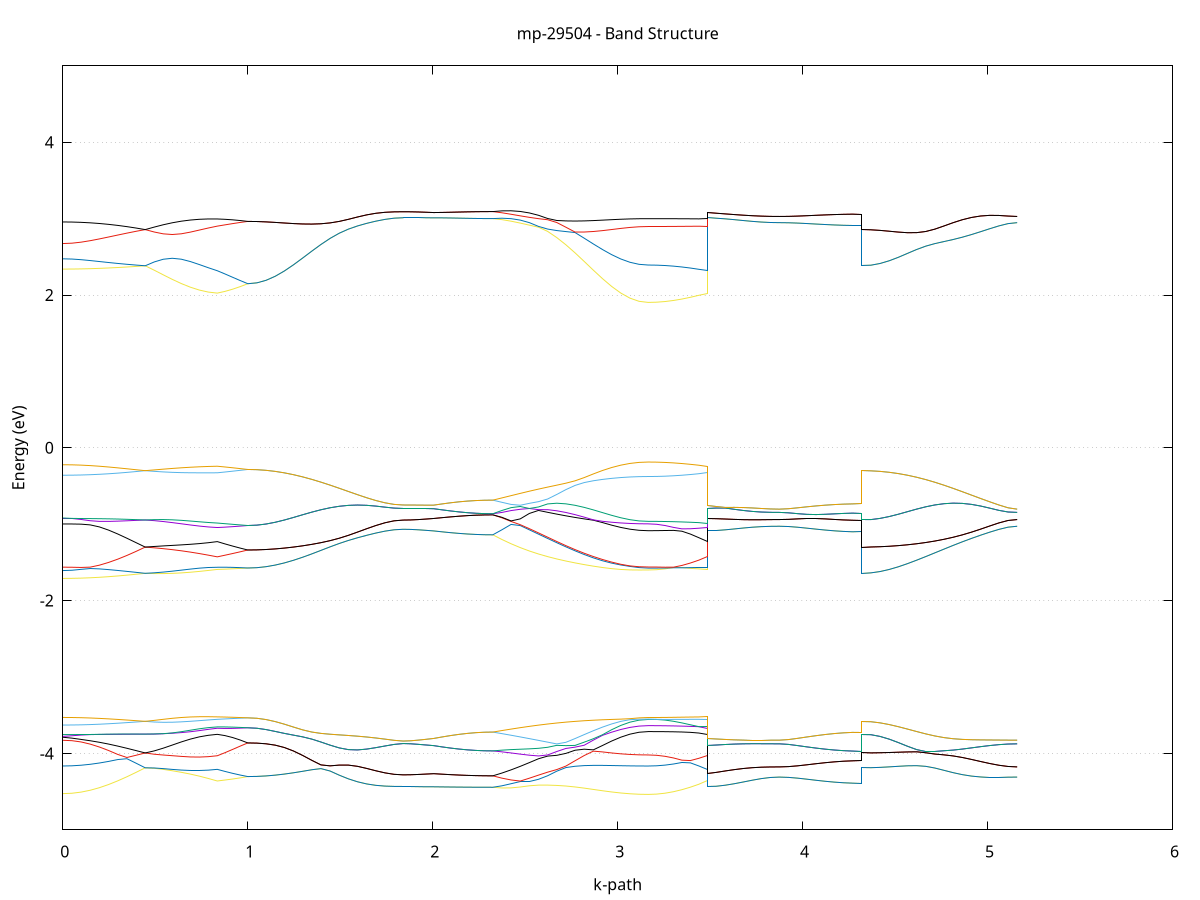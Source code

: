 set title 'mp-29504 - Band Structure'
set xlabel 'k-path'
set ylabel 'Energy (eV)'
set grid y
set yrange [-5:5]
set terminal png size 800,600
set output 'mp-29504_bands_gnuplot.png'
plot '-' using 1:2 with lines notitle, '-' using 1:2 with lines notitle, '-' using 1:2 with lines notitle, '-' using 1:2 with lines notitle, '-' using 1:2 with lines notitle, '-' using 1:2 with lines notitle, '-' using 1:2 with lines notitle, '-' using 1:2 with lines notitle, '-' using 1:2 with lines notitle, '-' using 1:2 with lines notitle, '-' using 1:2 with lines notitle, '-' using 1:2 with lines notitle, '-' using 1:2 with lines notitle, '-' using 1:2 with lines notitle, '-' using 1:2 with lines notitle, '-' using 1:2 with lines notitle, '-' using 1:2 with lines notitle, '-' using 1:2 with lines notitle, '-' using 1:2 with lines notitle, '-' using 1:2 with lines notitle, '-' using 1:2 with lines notitle, '-' using 1:2 with lines notitle, '-' using 1:2 with lines notitle, '-' using 1:2 with lines notitle, '-' using 1:2 with lines notitle, '-' using 1:2 with lines notitle, '-' using 1:2 with lines notitle, '-' using 1:2 with lines notitle, '-' using 1:2 with lines notitle, '-' using 1:2 with lines notitle, '-' using 1:2 with lines notitle, '-' using 1:2 with lines notitle, '-' using 1:2 with lines notitle, '-' using 1:2 with lines notitle, '-' using 1:2 with lines notitle, '-' using 1:2 with lines notitle, '-' using 1:2 with lines notitle, '-' using 1:2 with lines notitle, '-' using 1:2 with lines notitle, '-' using 1:2 with lines notitle, '-' using 1:2 with lines notitle, '-' using 1:2 with lines notitle, '-' using 1:2 with lines notitle, '-' using 1:2 with lines notitle, '-' using 1:2 with lines notitle, '-' using 1:2 with lines notitle, '-' using 1:2 with lines notitle, '-' using 1:2 with lines notitle, '-' using 1:2 with lines notitle, '-' using 1:2 with lines notitle, '-' using 1:2 with lines notitle, '-' using 1:2 with lines notitle, '-' using 1:2 with lines notitle, '-' using 1:2 with lines notitle, '-' using 1:2 with lines notitle, '-' using 1:2 with lines notitle, '-' using 1:2 with lines notitle, '-' using 1:2 with lines notitle, '-' using 1:2 with lines notitle, '-' using 1:2 with lines notitle, '-' using 1:2 with lines notitle, '-' using 1:2 with lines notitle, '-' using 1:2 with lines notitle, '-' using 1:2 with lines notitle, '-' using 1:2 with lines notitle, '-' using 1:2 with lines notitle, '-' using 1:2 with lines notitle, '-' using 1:2 with lines notitle, '-' using 1:2 with lines notitle, '-' using 1:2 with lines notitle, '-' using 1:2 with lines notitle, '-' using 1:2 with lines notitle, '-' using 1:2 with lines notitle, '-' using 1:2 with lines notitle, '-' using 1:2 with lines notitle, '-' using 1:2 with lines notitle, '-' using 1:2 with lines notitle, '-' using 1:2 with lines notitle, '-' using 1:2 with lines notitle, '-' using 1:2 with lines notitle, '-' using 1:2 with lines notitle, '-' using 1:2 with lines notitle, '-' using 1:2 with lines notitle, '-' using 1:2 with lines notitle, '-' using 1:2 with lines notitle, '-' using 1:2 with lines notitle, '-' using 1:2 with lines notitle, '-' using 1:2 with lines notitle, '-' using 1:2 with lines notitle, '-' using 1:2 with lines notitle, '-' using 1:2 with lines notitle, '-' using 1:2 with lines notitle, '-' using 1:2 with lines notitle, '-' using 1:2 with lines notitle, '-' using 1:2 with lines notitle, '-' using 1:2 with lines notitle
0.000000 -23.305267
0.049528 -23.304767
0.099055 -23.303567
0.148583 -23.301667
0.198110 -23.298967
0.247638 -23.295467
0.297166 -23.291367
0.346693 -23.286667
0.396221 -23.281467
0.445748 -23.275767
0.445748 -23.275767
0.494453 -23.276667
0.543158 -23.276567
0.591862 -23.275667
0.640567 -23.273867
0.689271 -23.271167
0.737976 -23.267767
0.786680 -23.263767
0.835385 -23.261467
0.835385 -23.261467
0.876634 -23.259867
0.917883 -23.259167
0.959132 -23.258867
1.000381 -23.258567
1.000381 -23.258567
1.049800 -23.258167
1.099220 -23.256867
1.148639 -23.254667
1.198059 -23.251667
1.247479 -23.247967
1.296898 -23.243667
1.346318 -23.238867
1.395737 -23.233567
1.445157 -23.228067
1.494576 -23.222367
1.543996 -23.216767
1.593415 -23.211367
1.642835 -23.206167
1.692255 -23.201367
1.741674 -23.197367
1.791094 -23.194367
1.840513 -23.193167
1.840513 -23.193167
1.881762 -23.193267
1.923011 -23.193467
1.964260 -23.193767
2.005509 -23.194067
2.005509 -23.194067
2.051152 -23.194767
2.096795 -23.195567
2.142438 -23.196267
2.188080 -23.196767
2.233723 -23.197267
2.279366 -23.197567
2.325009 -23.197667
2.325009 -23.197667
2.374428 -23.201567
2.423848 -23.206167
2.473268 -23.211267
2.522687 -23.216967
2.572107 -23.223067
2.621526 -23.229367
2.670946 -23.235667
2.720365 -23.241967
2.769785 -23.248167
2.819205 -23.253967
2.868624 -23.259367
2.918044 -23.264167
2.967463 -23.268167
3.016883 -23.271467
3.066302 -23.273867
3.115722 -23.275167
3.165142 -23.275567
3.165142 -23.275567
3.210784 -23.275367
3.256427 -23.274567
3.302070 -23.273067
3.347713 -23.270867
3.393356 -23.268267
3.438998 -23.265067
3.484641 -23.261467
3.484641 -23.194067
3.533346 -23.193867
3.582050 -23.193767
3.630755 -23.193667
3.679459 -23.193467
3.728164 -23.193367
3.776869 -23.193267
3.825573 -23.193267
3.874278 -23.193267
3.874278 -23.193267
3.923805 -23.193467
3.973333 -23.193967
4.022860 -23.194667
4.072388 -23.195467
4.121916 -23.196267
4.171443 -23.196867
4.220971 -23.197367
4.270499 -23.197667
4.320026 -23.197667
4.320026 -23.275767
4.369446 -23.275367
4.418865 -23.273767
4.468285 -23.271167
4.517704 -23.267667
4.567124 -23.263267
4.616543 -23.258167
4.665963 -23.252367
4.715383 -23.246067
4.764802 -23.239367
4.814222 -23.232567
4.863641 -23.225567
4.913061 -23.218567
4.962480 -23.211867
5.011900 -23.205667
5.061320 -23.199967
5.110739 -23.195367
5.160159 -23.193267
e
0.000000 -23.224067
0.049528 -23.226367
0.099055 -23.231467
0.148583 -23.237467
0.198110 -23.243867
0.247638 -23.250467
0.297166 -23.257067
0.346693 -23.263567
0.396221 -23.269767
0.445748 -23.275767
0.445748 -23.275767
0.494453 -23.274267
0.543158 -23.272067
0.591862 -23.269267
0.640567 -23.266367
0.689271 -23.263667
0.737976 -23.261567
0.786680 -23.260667
0.835385 -23.259067
0.835385 -23.259067
0.876634 -23.259167
0.917883 -23.258867
0.959132 -23.258567
1.000381 -23.258567
1.000381 -23.258567
1.049800 -23.258167
1.099220 -23.256867
1.148639 -23.254667
1.198059 -23.251667
1.247479 -23.247967
1.296898 -23.243667
1.346318 -23.238867
1.395737 -23.233567
1.445157 -23.228067
1.494576 -23.222367
1.543996 -23.216767
1.593415 -23.211367
1.642835 -23.206167
1.692255 -23.201367
1.741674 -23.197367
1.791094 -23.194367
1.840513 -23.193167
1.840513 -23.193167
1.881762 -23.193267
1.923011 -23.193467
1.964260 -23.193767
2.005509 -23.194067
2.005509 -23.194067
2.051152 -23.194767
2.096795 -23.195567
2.142438 -23.196267
2.188080 -23.196767
2.233723 -23.197267
2.279366 -23.197567
2.325009 -23.197667
2.325009 -23.197667
2.374428 -23.194767
2.423848 -23.193167
2.473268 -23.193167
2.522687 -23.195067
2.572107 -23.198267
2.621526 -23.202367
2.670946 -23.206767
2.720365 -23.211467
2.769785 -23.216067
2.819205 -23.220467
2.868624 -23.224567
2.918044 -23.228267
2.967463 -23.231567
3.016883 -23.234267
3.066302 -23.236167
3.115722 -23.237367
3.165142 -23.237667
3.165142 -23.237667
3.210784 -23.238367
3.256427 -23.240167
3.302070 -23.242867
3.347713 -23.246367
3.393356 -23.250367
3.438998 -23.254667
3.484641 -23.259067
3.484641 -23.194067
3.533346 -23.193867
3.582050 -23.193767
3.630755 -23.193667
3.679459 -23.193467
3.728164 -23.193367
3.776869 -23.193267
3.825573 -23.193267
3.874278 -23.193267
3.874278 -23.193267
3.923805 -23.193467
3.973333 -23.193967
4.022860 -23.194667
4.072388 -23.195467
4.121916 -23.196267
4.171443 -23.196867
4.220971 -23.197367
4.270499 -23.197667
4.320026 -23.197667
4.320026 -23.275767
4.369446 -23.275367
4.418865 -23.273767
4.468285 -23.271167
4.517704 -23.267667
4.567124 -23.263267
4.616543 -23.258167
4.665963 -23.252367
4.715383 -23.246067
4.764802 -23.239367
4.814222 -23.232567
4.863641 -23.225567
4.913061 -23.218567
4.962480 -23.211867
5.011900 -23.205667
5.061320 -23.199967
5.110739 -23.195367
5.160159 -23.193267
e
0.000000 -23.208967
0.049528 -23.206967
0.099055 -23.202667
0.148583 -23.197967
0.198110 -23.193367
0.247638 -23.188967
0.297166 -23.184867
0.346693 -23.181267
0.396221 -23.177867
0.445748 -23.174867
0.445748 -23.174867
0.494453 -23.177467
0.543158 -23.180667
0.591862 -23.184467
0.640567 -23.188367
0.689271 -23.192167
0.737976 -23.195167
0.786680 -23.196967
0.835385 -23.197167
0.835385 -23.197167
0.876634 -23.197067
0.917883 -23.196067
0.959132 -23.194467
1.000381 -23.192567
1.000381 -23.192567
1.049800 -23.192367
1.099220 -23.191867
1.148639 -23.190967
1.198059 -23.189767
1.247479 -23.188467
1.296898 -23.186867
1.346318 -23.185367
1.395737 -23.183767
1.445157 -23.182467
1.494576 -23.181267
1.543996 -23.180467
1.593415 -23.180067
1.642835 -23.180067
1.692255 -23.180467
1.741674 -23.181367
1.791094 -23.182467
1.840513 -23.182967
1.840513 -23.182967
1.881762 -23.182867
1.923011 -23.182667
1.964260 -23.182367
2.005509 -23.181967
2.005509 -23.181967
2.051152 -23.181267
2.096795 -23.180467
2.142438 -23.179767
2.188080 -23.179167
2.233723 -23.178667
2.279366 -23.178367
2.325009 -23.178267
2.325009 -23.178267
2.374428 -23.179967
2.423848 -23.181667
2.473268 -23.182867
2.522687 -23.183367
2.572107 -23.183467
2.621526 -23.183667
2.670946 -23.184267
2.720365 -23.185167
2.769785 -23.186267
2.819205 -23.187567
2.868624 -23.188867
2.918044 -23.190367
2.967463 -23.192067
3.016883 -23.193467
3.066302 -23.194567
3.115722 -23.195067
3.165142 -23.195267
3.165142 -23.195267
3.210784 -23.194967
3.256427 -23.194167
3.302070 -23.194367
3.347713 -23.194767
3.393356 -23.195367
3.438998 -23.196167
3.484641 -23.197167
3.484641 -23.181967
3.533346 -23.182167
3.582050 -23.182467
3.630755 -23.182567
3.679459 -23.182767
3.728164 -23.182867
3.776869 -23.182967
3.825573 -23.183067
3.874278 -23.183167
3.874278 -23.183167
3.923805 -23.182867
3.973333 -23.182367
4.022860 -23.181667
4.072388 -23.180967
4.121916 -23.180167
4.171443 -23.179567
4.220971 -23.179067
4.270499 -23.178767
4.320026 -23.178667
4.320026 -23.174867
4.369446 -23.174767
4.418865 -23.174467
4.468285 -23.174067
4.517704 -23.173467
4.567124 -23.172767
4.616543 -23.172067
4.665963 -23.171467
4.715383 -23.171067
4.764802 -23.170767
4.814222 -23.170967
4.863641 -23.171567
4.913061 -23.172567
4.962480 -23.174167
5.011900 -23.176267
5.061320 -23.178867
5.110739 -23.181567
5.160159 -23.183167
e
0.000000 -23.162867
0.049528 -23.163067
0.099055 -23.163467
0.148583 -23.164167
0.198110 -23.165267
0.247638 -23.166467
0.297166 -23.168067
0.346693 -23.170067
0.396221 -23.172267
0.445748 -23.174867
0.445748 -23.174867
0.494453 -23.173167
0.543158 -23.172167
0.591862 -23.172267
0.640567 -23.173167
0.689271 -23.175067
0.737976 -23.177667
0.786680 -23.180967
0.835385 -23.184967
0.835385 -23.184967
0.876634 -23.186467
0.917883 -23.188367
0.959132 -23.190367
1.000381 -23.192567
1.000381 -23.192567
1.049800 -23.192367
1.099220 -23.191867
1.148639 -23.190967
1.198059 -23.189767
1.247479 -23.188467
1.296898 -23.186867
1.346318 -23.185367
1.395737 -23.183767
1.445157 -23.182467
1.494576 -23.181267
1.543996 -23.180467
1.593415 -23.180067
1.642835 -23.180067
1.692255 -23.180467
1.741674 -23.181367
1.791094 -23.182467
1.840513 -23.182967
1.840513 -23.182967
1.881762 -23.182867
1.923011 -23.182667
1.964260 -23.182367
2.005509 -23.181967
2.005509 -23.181967
2.051152 -23.181267
2.096795 -23.180467
2.142438 -23.179767
2.188080 -23.179167
2.233723 -23.178667
2.279366 -23.178367
2.325009 -23.178267
2.325009 -23.178267
2.374428 -23.177067
2.423848 -23.176367
2.473268 -23.176267
2.522687 -23.176567
2.572107 -23.177367
2.621526 -23.178667
2.670946 -23.180267
2.720365 -23.182167
2.769785 -23.184267
2.819205 -23.186267
2.868624 -23.188467
2.918044 -23.190167
2.967463 -23.191367
3.016883 -23.192467
3.066302 -23.193167
3.115722 -23.193667
3.165142 -23.193767
3.165142 -23.193767
3.210784 -23.193967
3.256427 -23.193967
3.302070 -23.192367
3.347713 -23.190567
3.393356 -23.188667
3.438998 -23.186767
3.484641 -23.184967
3.484641 -23.181967
3.533346 -23.182167
3.582050 -23.182467
3.630755 -23.182567
3.679459 -23.182767
3.728164 -23.182867
3.776869 -23.182967
3.825573 -23.183067
3.874278 -23.183167
3.874278 -23.183167
3.923805 -23.182867
3.973333 -23.182367
4.022860 -23.181667
4.072388 -23.180967
4.121916 -23.180167
4.171443 -23.179567
4.220971 -23.179067
4.270499 -23.178767
4.320026 -23.178667
4.320026 -23.174867
4.369446 -23.174767
4.418865 -23.174467
4.468285 -23.174067
4.517704 -23.173467
4.567124 -23.172767
4.616543 -23.172067
4.665963 -23.171467
4.715383 -23.171067
4.764802 -23.170767
4.814222 -23.170967
4.863641 -23.171567
4.913061 -23.172567
4.962480 -23.174167
5.011900 -23.176267
5.061320 -23.178867
5.110739 -23.181567
5.160159 -23.183167
e
0.000000 -14.887467
0.049528 -14.886667
0.099055 -14.884367
0.148583 -14.880467
0.198110 -14.875267
0.247638 -14.868867
0.297166 -14.861367
0.346693 -14.853067
0.396221 -14.844167
0.445748 -14.834967
0.445748 -14.834967
0.494453 -14.836367
0.543158 -14.838067
0.591862 -14.840067
0.640567 -14.842267
0.689271 -14.844867
0.737976 -14.847567
0.786680 -14.850567
0.835385 -14.853667
0.835385 -14.853667
0.876634 -14.849967
0.917883 -14.846167
0.959132 -14.842267
1.000381 -14.838467
1.000381 -14.838467
1.049800 -14.835767
1.099220 -14.827767
1.148639 -14.814467
1.198059 -14.795967
1.247479 -14.772367
1.296898 -14.743767
1.346318 -14.710367
1.395737 -14.672367
1.445157 -14.629867
1.494576 -14.583267
1.543996 -14.532767
1.593415 -14.478767
1.642835 -14.421667
1.692255 -14.361767
1.741674 -14.299867
1.791094 -14.237067
1.840513 -14.189667
1.840513 -14.189667
1.881762 -14.190267
1.923011 -14.191767
1.964260 -14.193967
2.005509 -14.196367
2.005509 -14.196367
2.051152 -14.199667
2.096795 -14.202767
2.142438 -14.205467
2.188080 -14.207767
2.233723 -14.209367
2.279366 -14.210367
2.325009 -14.210767
2.325009 -14.210767
2.374428 -14.278967
2.423848 -14.345267
2.473268 -14.409267
2.522687 -14.470367
2.572107 -14.528267
2.621526 -14.582567
2.670946 -14.633067
2.720365 -14.679367
2.769785 -14.721267
2.819205 -14.758567
2.868624 -14.791167
2.918044 -14.818967
2.967463 -14.841767
3.016883 -14.859567
3.066302 -14.872367
3.115722 -14.879967
3.165142 -14.882567
3.165142 -14.882567
3.210784 -14.881867
3.256427 -14.879967
3.302070 -14.876767
3.347713 -14.872367
3.393356 -14.866967
3.438998 -14.860667
3.484641 -14.853667
3.484641 -14.196367
3.533346 -14.195567
3.582050 -14.194267
3.630755 -14.192467
3.679459 -14.190367
3.728164 -14.188167
3.776869 -14.186367
3.825573 -14.185067
3.874278 -14.184667
3.874278 -14.184667
3.923805 -14.184367
3.973333 -14.183467
4.022860 -14.182067
4.072388 -14.180167
4.121916 -14.177867
4.171443 -14.175167
4.220971 -14.172267
4.270499 -14.169567
4.320026 -14.167967
4.320026 -14.834967
4.369446 -14.832267
4.418865 -14.824167
4.468285 -14.810667
4.517704 -14.791967
4.567124 -14.768167
4.616543 -14.739267
4.665963 -14.705567
4.715383 -14.667367
4.764802 -14.624667
4.814222 -14.577967
4.863641 -14.527467
4.913061 -14.473467
4.962480 -14.416567
5.011900 -14.356967
5.061320 -14.295367
5.110739 -14.232967
5.160159 -14.184667
e
0.000000 -14.781167
0.049528 -14.782067
0.099055 -14.784467
0.148583 -14.788467
0.198110 -14.793867
0.247638 -14.800567
0.297166 -14.808267
0.346693 -14.816767
0.396221 -14.825667
0.445748 -14.834967
0.445748 -14.834967
0.494453 -14.833667
0.543158 -14.832467
0.591862 -14.831267
0.640567 -14.830067
0.689271 -14.828567
0.737976 -14.826867
0.786680 -14.824867
0.835385 -14.822467
0.835385 -14.822467
0.876634 -14.826567
0.917883 -14.830567
0.959132 -14.834567
1.000381 -14.838467
1.000381 -14.838467
1.049800 -14.835767
1.099220 -14.827767
1.148639 -14.814467
1.198059 -14.795967
1.247479 -14.772367
1.296898 -14.743767
1.346318 -14.710367
1.395737 -14.672367
1.445157 -14.629867
1.494576 -14.583267
1.543996 -14.532767
1.593415 -14.478767
1.642835 -14.421667
1.692255 -14.361767
1.741674 -14.299867
1.791094 -14.237067
1.840513 -14.189667
1.840513 -14.189667
1.881762 -14.190267
1.923011 -14.191767
1.964260 -14.193967
2.005509 -14.196367
2.005509 -14.196367
2.051152 -14.199667
2.096795 -14.202767
2.142438 -14.205467
2.188080 -14.207767
2.233723 -14.209367
2.279366 -14.210367
2.325009 -14.210767
2.325009 -14.210767
2.374428 -14.187567
2.423848 -14.250167
2.473268 -14.311267
2.522687 -14.370367
2.572107 -14.427067
2.621526 -14.480967
2.670946 -14.531667
2.720365 -14.578667
2.769785 -14.621767
2.819205 -14.660667
2.868624 -14.694867
2.918044 -14.724367
2.967463 -14.748767
3.016883 -14.768067
3.066302 -14.781867
3.115722 -14.790167
3.165142 -14.792967
3.165142 -14.792967
3.210784 -14.793667
3.256427 -14.795667
3.302070 -14.798967
3.347713 -14.803467
3.393356 -14.808967
3.438998 -14.815367
3.484641 -14.822467
3.484641 -14.196367
3.533346 -14.195567
3.582050 -14.194267
3.630755 -14.192467
3.679459 -14.190367
3.728164 -14.188167
3.776869 -14.186367
3.825573 -14.185067
3.874278 -14.184667
3.874278 -14.184667
3.923805 -14.184367
3.973333 -14.183467
4.022860 -14.182067
4.072388 -14.180167
4.121916 -14.177867
4.171443 -14.175167
4.220971 -14.172267
4.270499 -14.169567
4.320026 -14.167967
4.320026 -14.834967
4.369446 -14.832267
4.418865 -14.824167
4.468285 -14.810667
4.517704 -14.791967
4.567124 -14.768167
4.616543 -14.739267
4.665963 -14.705567
4.715383 -14.667367
4.764802 -14.624667
4.814222 -14.577967
4.863641 -14.527467
4.913061 -14.473467
4.962480 -14.416567
5.011900 -14.356967
5.061320 -14.295367
5.110739 -14.232967
5.160159 -14.184667
e
0.000000 -13.413767
0.049528 -13.413667
0.099055 -13.413267
0.148583 -13.412667
0.198110 -13.411767
0.247638 -13.410667
0.297166 -13.409467
0.346693 -13.408067
0.396221 -13.406567
0.445748 -13.404967
0.445748 -13.404967
0.494453 -13.406967
0.543158 -13.408367
0.591862 -13.409267
0.640567 -13.409567
0.689271 -13.409367
0.737976 -13.408767
0.786680 -13.407967
0.835385 -13.407067
0.835385 -13.407067
0.876634 -13.404467
0.917883 -13.401667
0.959132 -13.398767
1.000381 -13.395867
1.000381 -13.395867
1.049800 -13.399367
1.099220 -13.409867
1.148639 -13.427167
1.198059 -13.451167
1.247479 -13.481467
1.296898 -13.517867
1.346318 -13.559867
1.395737 -13.606967
1.445157 -13.658767
1.494576 -13.714567
1.543996 -13.773867
1.593415 -13.835967
1.642835 -13.900067
1.692255 -13.965667
1.741674 -14.031867
1.791094 -14.097267
1.840513 -14.145567
1.840513 -14.145567
1.881762 -14.144967
1.923011 -14.143267
1.964260 -14.140967
2.005509 -14.138267
2.005509 -14.138267
2.051152 -14.135067
2.096795 -14.131967
2.142438 -14.129267
2.188080 -14.126967
2.233723 -14.125367
2.279366 -14.124267
2.325009 -14.123967
2.325009 -14.123967
2.374428 -14.141267
2.423848 -14.071067
2.473268 -14.000867
2.522687 -13.931267
2.572107 -13.863067
2.621526 -13.797067
2.670946 -13.734067
2.720365 -13.675067
2.769785 -13.620967
2.819205 -13.572767
2.868624 -13.531167
2.918044 -13.496067
2.967463 -13.467367
3.016883 -13.445067
3.066302 -13.429067
3.115722 -13.419467
3.165142 -13.416267
3.165142 -13.416267
3.210784 -13.416067
3.256427 -13.415467
3.302070 -13.414367
3.347713 -13.412967
3.393356 -13.411267
3.438998 -13.409267
3.484641 -13.407067
3.484641 -14.138267
3.533346 -14.138467
3.582050 -14.139167
3.630755 -14.140167
3.679459 -14.141367
3.728164 -14.142767
3.776869 -14.144067
3.825573 -14.144967
3.874278 -14.145267
3.874278 -14.145267
3.923805 -14.145567
3.973333 -14.146467
4.022860 -14.147867
4.072388 -14.149767
4.121916 -14.152167
4.171443 -14.154867
4.220971 -14.157767
4.270499 -14.160567
4.320026 -14.162067
4.320026 -13.404967
4.369446 -13.408467
4.418865 -13.418767
4.468285 -13.435867
4.517704 -13.459567
4.567124 -13.489467
4.616543 -13.525267
4.665963 -13.566667
4.715383 -13.613167
4.764802 -13.664067
4.814222 -13.718967
4.863641 -13.777267
4.913061 -13.838367
4.962480 -13.901467
5.011900 -13.966067
5.061320 -14.031367
5.110739 -14.096167
5.160159 -14.145267
e
0.000000 -13.395867
0.049528 -13.395967
0.099055 -13.396367
0.148583 -13.397067
0.198110 -13.397967
0.247638 -13.399167
0.297166 -13.400467
0.346693 -13.401867
0.396221 -13.403367
0.445748 -13.404967
0.445748 -13.404967
0.494453 -13.402567
0.543158 -13.399767
0.591862 -13.396867
0.640567 -13.393967
0.689271 -13.391267
0.737976 -13.388967
0.786680 -13.387367
0.835385 -13.386267
0.835385 -13.386267
0.876634 -13.388267
0.917883 -13.390567
0.959132 -13.393067
1.000381 -13.395867
1.000381 -13.395867
1.049800 -13.399367
1.099220 -13.409867
1.148639 -13.427167
1.198059 -13.451167
1.247479 -13.481467
1.296898 -13.517867
1.346318 -13.559867
1.395737 -13.606967
1.445157 -13.658767
1.494576 -13.714567
1.543996 -13.773867
1.593415 -13.835967
1.642835 -13.900067
1.692255 -13.965667
1.741674 -14.031867
1.791094 -14.097267
1.840513 -14.145567
1.840513 -14.145567
1.881762 -14.144967
1.923011 -14.143267
1.964260 -14.140967
2.005509 -14.138267
2.005509 -14.138267
2.051152 -14.135067
2.096795 -14.131967
2.142438 -14.129267
2.188080 -14.126967
2.233723 -14.125367
2.279366 -14.124267
2.325009 -14.123967
2.325009 -14.123967
2.374428 -14.059967
2.423848 -13.995967
2.473268 -13.932567
2.522687 -13.870367
2.572107 -13.809867
2.621526 -13.751567
2.670946 -13.695867
2.720365 -13.643167
2.769785 -13.593567
2.819205 -13.547267
2.868624 -13.504867
2.918044 -13.467067
2.967463 -13.434967
3.016883 -13.409367
3.066302 -13.390667
3.115722 -13.379267
3.165142 -13.375467
3.165142 -13.375467
3.210784 -13.375767
3.256427 -13.376467
3.302070 -13.377667
3.347713 -13.379267
3.393356 -13.381367
3.438998 -13.383667
3.484641 -13.386267
3.484641 -14.138267
3.533346 -14.138467
3.582050 -14.139167
3.630755 -14.140167
3.679459 -14.141367
3.728164 -14.142767
3.776869 -14.144067
3.825573 -14.144967
3.874278 -14.145267
3.874278 -14.145267
3.923805 -14.145567
3.973333 -14.146467
4.022860 -14.147867
4.072388 -14.149767
4.121916 -14.152167
4.171443 -14.154867
4.220971 -14.157767
4.270499 -14.160567
4.320026 -14.162067
4.320026 -13.404967
4.369446 -13.408467
4.418865 -13.418767
4.468285 -13.435867
4.517704 -13.459567
4.567124 -13.489467
4.616543 -13.525267
4.665963 -13.566667
4.715383 -13.613167
4.764802 -13.664067
4.814222 -13.718967
4.863641 -13.777267
4.913061 -13.838367
4.962480 -13.901467
5.011900 -13.966067
5.061320 -14.031367
5.110739 -14.096167
5.160159 -14.145267
e
0.000000 -6.574567
0.049528 -6.573467
0.099055 -6.570267
0.148583 -6.565067
0.198110 -6.557767
0.247638 -6.548667
0.297166 -6.537767
0.346693 -6.525367
0.396221 -6.511667
0.445748 -6.496867
0.445748 -6.496867
0.494453 -6.513167
0.543158 -6.527267
0.591862 -6.538267
0.640567 -6.545667
0.689271 -6.548967
0.737976 -6.547967
0.786680 -6.542567
0.835385 -6.532967
0.835385 -6.532967
0.876634 -6.524567
0.917883 -6.513467
0.959132 -6.499967
1.000381 -6.484867
1.000381 -6.484867
1.049800 -6.485767
1.099220 -6.488267
1.148639 -6.492067
1.198059 -6.496867
1.247479 -6.502067
1.296898 -6.506967
1.346318 -6.510767
1.395737 -6.512867
1.445157 -6.512267
1.494576 -6.508367
1.543996 -6.500567
1.593415 -6.488367
1.642835 -6.471767
1.692255 -6.451067
1.741674 -6.427967
1.791094 -6.406567
1.840513 -6.396867
1.840513 -6.396867
1.881762 -6.398667
1.923011 -6.403767
1.964260 -6.410867
2.005509 -6.418867
2.005509 -6.418867
2.051152 -6.421267
2.096795 -6.423567
2.142438 -6.425567
2.188080 -6.427267
2.233723 -6.428567
2.279366 -6.429367
2.325009 -6.429567
2.325009 -6.429567
2.374428 -6.473267
2.423848 -6.510667
2.473268 -6.541567
2.522687 -6.565767
2.572107 -6.583467
2.621526 -6.594967
2.670946 -6.600667
2.720365 -6.601267
2.769785 -6.597467
2.819205 -6.590167
2.868624 -6.580267
2.918044 -6.568667
2.967463 -6.556667
3.016883 -6.545167
3.066302 -6.535467
3.115722 -6.528967
3.165142 -6.526567
3.165142 -6.526567
3.210784 -6.526767
3.256427 -6.527367
3.302070 -6.528267
3.347713 -6.529367
3.393356 -6.530567
3.438998 -6.531867
3.484641 -6.532967
3.484641 -6.418867
3.533346 -6.428467
3.582050 -6.438267
3.630755 -6.447167
3.679459 -6.454267
3.728164 -6.459467
3.776869 -6.462467
3.825573 -6.463967
3.874278 -6.464367
3.874278 -6.464367
3.923805 -6.463967
3.973333 -6.463067
4.022860 -6.461667
4.072388 -6.459967
4.121916 -6.458067
4.171443 -6.456167
4.220971 -6.454667
4.270499 -6.453667
4.320026 -6.453267
4.320026 -6.496867
4.369446 -6.498267
4.418865 -6.502167
4.468285 -6.508267
4.517704 -6.516267
4.567124 -6.525467
4.616543 -6.535067
4.665963 -6.544167
4.715383 -6.551867
4.764802 -6.557167
4.814222 -6.559067
4.863641 -6.556767
4.913061 -6.549567
4.962480 -6.536967
5.011900 -6.519167
5.061320 -6.497267
5.110739 -6.475167
5.160159 -6.464367
e
0.000000 -6.394967
0.049528 -6.396867
0.099055 -6.402267
0.148583 -6.410967
0.198110 -6.422267
0.247638 -6.435567
0.297166 -6.450267
0.346693 -6.465767
0.396221 -6.481467
0.445748 -6.496867
0.445748 -6.496867
0.494453 -6.479267
0.543158 -6.461367
0.591862 -6.444567
0.640567 -6.430367
0.689271 -6.420467
0.737976 -6.416467
0.786680 -6.419367
0.835385 -6.429167
0.835385 -6.429167
0.876634 -6.440067
0.917883 -6.453767
0.959132 -6.469167
1.000381 -6.484867
1.000381 -6.484867
1.049800 -6.485767
1.099220 -6.488267
1.148639 -6.492067
1.198059 -6.496867
1.247479 -6.502067
1.296898 -6.506967
1.346318 -6.510767
1.395737 -6.512867
1.445157 -6.512267
1.494576 -6.508367
1.543996 -6.500567
1.593415 -6.488367
1.642835 -6.471767
1.692255 -6.451067
1.741674 -6.427967
1.791094 -6.406567
1.840513 -6.396867
1.840513 -6.396867
1.881762 -6.398667
1.923011 -6.403767
1.964260 -6.410867
2.005509 -6.418867
2.005509 -6.418867
2.051152 -6.421267
2.096795 -6.423567
2.142438 -6.425567
2.188080 -6.427267
2.233723 -6.428567
2.279366 -6.429367
2.325009 -6.429567
2.325009 -6.429567
2.374428 -6.380267
2.423848 -6.326167
2.473268 -6.313567
2.522687 -6.338067
2.572107 -6.358567
2.621526 -6.375067
2.670946 -6.387867
2.720365 -6.397467
2.769785 -6.404567
2.819205 -6.409667
2.868624 -6.413567
2.918044 -6.416867
2.967463 -6.419967
3.016883 -6.422867
3.066302 -6.425667
3.115722 -6.427667
3.165142 -6.428467
3.165142 -6.428467
3.210784 -6.428467
3.256427 -6.428567
3.302070 -6.428567
3.347713 -6.428567
3.393356 -6.428667
3.438998 -6.428867
3.484641 -6.429167
3.484641 -6.418867
3.533346 -6.428467
3.582050 -6.438267
3.630755 -6.447167
3.679459 -6.454267
3.728164 -6.459467
3.776869 -6.462467
3.825573 -6.463967
3.874278 -6.464367
3.874278 -6.464367
3.923805 -6.463967
3.973333 -6.463067
4.022860 -6.461667
4.072388 -6.459967
4.121916 -6.458067
4.171443 -6.456167
4.220971 -6.454667
4.270499 -6.453667
4.320026 -6.453267
4.320026 -6.496867
4.369446 -6.498267
4.418865 -6.502167
4.468285 -6.508267
4.517704 -6.516267
4.567124 -6.525467
4.616543 -6.535067
4.665963 -6.544167
4.715383 -6.551867
4.764802 -6.557167
4.814222 -6.559067
4.863641 -6.556767
4.913061 -6.549567
4.962480 -6.536967
5.011900 -6.519167
5.061320 -6.497267
5.110739 -6.475167
5.160159 -6.464367
e
0.000000 -5.754367
0.049528 -5.752567
0.099055 -5.747267
0.148583 -5.738767
0.198110 -5.727567
0.247638 -5.714467
0.297166 -5.699867
0.346693 -5.684367
0.396221 -5.668667
0.445748 -5.653167
0.445748 -5.653167
0.494453 -5.679667
0.543158 -5.709767
0.591862 -5.740967
0.640567 -5.770567
0.689271 -5.795567
0.737976 -5.813067
0.786680 -5.821167
0.835385 -5.818667
0.835385 -5.818667
0.876634 -5.805467
0.917883 -5.787767
0.959132 -5.767167
1.000381 -5.745067
1.000381 -5.745067
1.049800 -5.747667
1.099220 -5.755467
1.148639 -5.768267
1.198059 -5.785967
1.247479 -5.808267
1.296898 -5.834967
1.346318 -5.865867
1.395737 -5.900767
1.445157 -5.939567
1.494576 -5.981667
1.543996 -6.026667
1.593415 -6.073567
1.642835 -6.121167
1.692255 -6.167667
1.741674 -6.210367
1.791094 -6.243767
1.840513 -6.257667
1.840513 -6.257667
1.881762 -6.256467
1.923011 -6.253167
1.964260 -6.249067
2.005509 -6.245467
2.005509 -6.245467
2.051152 -6.239067
2.096795 -6.233067
2.142438 -6.227867
2.188080 -6.223567
2.233723 -6.220467
2.279366 -6.218467
2.325009 -6.217767
2.325009 -6.217767
2.374428 -6.252867
2.423848 -6.284967
2.473268 -6.268267
2.522687 -6.207967
2.572107 -6.146767
2.621526 -6.086967
2.670946 -6.031567
2.720365 -5.984667
2.769785 -5.949067
2.819205 -5.922167
2.868624 -5.900867
2.918044 -5.883467
2.967463 -5.869267
3.016883 -5.858167
3.066302 -5.850167
3.115722 -5.845267
3.165142 -5.843667
3.165142 -5.843667
3.210784 -5.843167
3.256427 -5.841567
3.302070 -5.838867
3.347713 -5.835267
3.393356 -5.830667
3.438998 -5.825067
3.484641 -5.818667
3.484641 -6.245467
3.533346 -6.251567
3.582050 -6.262367
3.630755 -6.276767
3.679459 -6.292867
3.728164 -6.308967
3.776869 -6.322567
3.825573 -6.331867
3.874278 -6.335167
3.874278 -6.335167
3.923805 -6.335267
3.973333 -6.335667
4.022860 -6.336267
4.072388 -6.336967
4.121916 -6.337767
4.171443 -6.338567
4.220971 -6.339267
4.270499 -6.339767
4.320026 -6.339967
4.320026 -5.653167
4.369446 -5.656567
4.418865 -5.666767
4.468285 -5.683967
4.517704 -5.707867
4.567124 -5.738567
4.616543 -5.775867
4.665963 -5.819567
4.715383 -5.869167
4.764802 -5.923767
4.814222 -5.982467
4.863641 -6.043667
4.913061 -6.105867
4.962480 -6.167067
5.011900 -6.225167
5.061320 -6.277267
5.110739 -6.317967
5.160159 -6.335167
e
0.000000 -5.572767
0.049528 -5.573967
0.099055 -5.577267
0.148583 -5.582867
0.198110 -5.590467
0.247638 -5.600067
0.297166 -5.611267
0.346693 -5.624067
0.396221 -5.638167
0.445748 -5.653167
0.445748 -5.653167
0.494453 -5.631967
0.543158 -5.617567
0.591862 -5.610567
0.640567 -5.610967
0.689271 -5.617967
0.737976 -5.630567
0.786680 -5.647267
0.835385 -5.666667
0.835385 -5.666667
0.876634 -5.682867
0.917883 -5.701867
0.959132 -5.722967
1.000381 -5.745067
1.000381 -5.745067
1.049800 -5.747667
1.099220 -5.755467
1.148639 -5.768267
1.198059 -5.785967
1.247479 -5.808267
1.296898 -5.834967
1.346318 -5.865867
1.395737 -5.900767
1.445157 -5.939567
1.494576 -5.981667
1.543996 -6.026667
1.593415 -6.073567
1.642835 -6.121167
1.692255 -6.167667
1.741674 -6.210367
1.791094 -6.243767
1.840513 -6.257667
1.840513 -6.257667
1.881762 -6.256467
1.923011 -6.253167
1.964260 -6.249067
2.005509 -6.245467
2.005509 -6.245467
2.051152 -6.239067
2.096795 -6.233067
2.142438 -6.227867
2.188080 -6.223567
2.233723 -6.220467
2.279366 -6.218467
2.325009 -6.217767
2.325009 -6.217767
2.374428 -6.180767
2.423848 -6.142567
2.473268 -6.104267
2.522687 -6.066867
2.572107 -6.030667
2.621526 -5.995567
2.670946 -5.960267
2.720365 -5.921767
2.769785 -5.878567
2.819205 -5.833967
2.868624 -5.791667
2.918044 -5.754067
2.967463 -5.722167
3.016883 -5.696767
3.066302 -5.678267
3.115722 -5.667067
3.165142 -5.663367
3.165142 -5.663367
3.210784 -5.663367
3.256427 -5.663467
3.302070 -5.663667
3.347713 -5.663967
3.393356 -5.664567
3.438998 -5.665467
3.484641 -5.666667
3.484641 -6.245467
3.533346 -6.251567
3.582050 -6.262367
3.630755 -6.276767
3.679459 -6.292867
3.728164 -6.308967
3.776869 -6.322567
3.825573 -6.331867
3.874278 -6.335167
3.874278 -6.335167
3.923805 -6.335267
3.973333 -6.335667
4.022860 -6.336267
4.072388 -6.336967
4.121916 -6.337767
4.171443 -6.338567
4.220971 -6.339267
4.270499 -6.339767
4.320026 -6.339967
4.320026 -5.653167
4.369446 -5.656567
4.418865 -5.666767
4.468285 -5.683967
4.517704 -5.707867
4.567124 -5.738567
4.616543 -5.775867
4.665963 -5.819567
4.715383 -5.869167
4.764802 -5.923767
4.814222 -5.982467
4.863641 -6.043667
4.913061 -6.105867
4.962480 -6.167067
5.011900 -6.225167
5.061320 -6.277267
5.110739 -6.317967
5.160159 -6.335167
e
0.000000 -4.526867
0.049528 -4.521867
0.099055 -4.506867
0.148583 -4.482367
0.198110 -4.448967
0.247638 -4.407667
0.297166 -4.359467
0.346693 -4.305967
0.396221 -4.248467
0.445748 -4.188767
0.445748 -4.188767
0.494453 -4.195167
0.543158 -4.209167
0.591862 -4.227267
0.640567 -4.247667
0.689271 -4.270767
0.737976 -4.297667
0.786680 -4.328367
0.835385 -4.361367
0.835385 -4.361367
0.876634 -4.348767
0.917883 -4.335567
0.959132 -4.320667
1.000381 -4.303467
1.000381 -4.303467
1.049800 -4.301267
1.099220 -4.295067
1.148639 -4.284767
1.198059 -4.270867
1.247479 -4.253867
1.296898 -4.234467
1.346318 -4.214167
1.395737 -4.199167
1.445157 -4.230867
1.494576 -4.285067
1.543996 -4.333167
1.593415 -4.371667
1.642835 -4.399867
1.692255 -4.418167
1.741674 -4.428167
1.791094 -4.432267
1.840513 -4.433167
1.840513 -4.433167
1.881762 -4.433867
1.923011 -4.435667
1.964260 -4.437267
2.005509 -4.437367
2.005509 -4.437367
2.051152 -4.438867
2.096795 -4.440267
2.142438 -4.441367
2.188080 -4.442267
2.233723 -4.442967
2.279366 -4.443367
2.325009 -4.443567
2.325009 -4.443567
2.374428 -4.452867
2.423848 -4.451467
2.473268 -4.440167
2.522687 -4.424167
2.572107 -4.415467
2.621526 -4.415267
2.670946 -4.419367
2.720365 -4.427267
2.769785 -4.439367
2.819205 -4.454667
2.868624 -4.471767
2.918044 -4.489067
2.967463 -4.504967
3.016883 -4.518367
3.066302 -4.528567
3.115722 -4.534867
3.165142 -4.537067
3.165142 -4.537067
3.210784 -4.533067
3.256427 -4.521167
3.302070 -4.501667
3.347713 -4.475067
3.393356 -4.442267
3.438998 -4.403967
3.484641 -4.361367
3.484641 -4.437367
3.533346 -4.430267
3.582050 -4.416467
3.630755 -4.397167
3.679459 -4.374367
3.728164 -4.350867
3.776869 -4.330067
3.825573 -4.315467
3.874278 -4.310267
3.874278 -4.310267
3.923805 -4.314167
3.973333 -4.324267
4.022860 -4.337667
4.072388 -4.351867
4.121916 -4.365067
4.171443 -4.376167
4.220971 -4.384567
4.270499 -4.389767
4.320026 -4.391467
4.320026 -4.188767
4.369446 -4.187267
4.418865 -4.183067
4.468285 -4.176567
4.517704 -4.169067
4.567124 -4.162567
4.616543 -4.160867
4.665963 -4.169667
4.715383 -4.191767
4.764802 -4.221967
4.814222 -4.252467
4.863641 -4.278267
4.913061 -4.297167
4.962480 -4.308667
5.011900 -4.313567
5.061320 -4.313567
5.110739 -4.311467
5.160159 -4.310267
e
0.000000 -4.165067
0.049528 -4.162467
0.099055 -4.154967
0.148583 -4.142667
0.198110 -4.125867
0.247638 -4.105067
0.297166 -4.080767
0.346693 -4.069567
0.396221 -4.128567
0.445748 -4.188767
0.445748 -4.188767
0.494453 -4.191067
0.543158 -4.199367
0.591862 -4.209667
0.640567 -4.218367
0.689271 -4.223567
0.737976 -4.224067
0.786680 -4.219267
0.835385 -4.208967
0.835385 -4.208967
0.876634 -4.235867
0.917883 -4.260867
0.959132 -4.283467
1.000381 -4.303467
1.000381 -4.303467
1.049800 -4.301267
1.099220 -4.295067
1.148639 -4.284767
1.198059 -4.270867
1.247479 -4.253867
1.296898 -4.234467
1.346318 -4.214167
1.395737 -4.199167
1.445157 -4.230867
1.494576 -4.285067
1.543996 -4.333167
1.593415 -4.371667
1.642835 -4.399867
1.692255 -4.418167
1.741674 -4.428167
1.791094 -4.432267
1.840513 -4.433167
1.840513 -4.433167
1.881762 -4.433867
1.923011 -4.435667
1.964260 -4.437267
2.005509 -4.437367
2.005509 -4.437367
2.051152 -4.438867
2.096795 -4.440267
2.142438 -4.441367
2.188080 -4.442267
2.233723 -4.442967
2.279366 -4.443367
2.325009 -4.443567
2.325009 -4.443567
2.374428 -4.424467
2.423848 -4.397067
2.473268 -4.363067
2.522687 -4.363067
2.572107 -4.339167
2.621526 -4.292767
2.670946 -4.233067
2.720365 -4.185567
2.769785 -4.168767
2.819205 -4.159967
2.868624 -4.156967
2.918044 -4.157167
2.967463 -4.159067
3.016883 -4.161367
3.066302 -4.163467
3.115722 -4.164867
3.165142 -4.165367
3.165142 -4.165367
3.210784 -4.162367
3.256427 -4.153567
3.302070 -4.138967
3.347713 -4.118967
3.393356 -4.124067
3.438998 -4.164567
3.484641 -4.208967
3.484641 -4.437367
3.533346 -4.430267
3.582050 -4.416467
3.630755 -4.397167
3.679459 -4.374367
3.728164 -4.350867
3.776869 -4.330067
3.825573 -4.315467
3.874278 -4.310267
3.874278 -4.310267
3.923805 -4.314167
3.973333 -4.324267
4.022860 -4.337667
4.072388 -4.351867
4.121916 -4.365067
4.171443 -4.376167
4.220971 -4.384567
4.270499 -4.389767
4.320026 -4.391467
4.320026 -4.188767
4.369446 -4.187267
4.418865 -4.183067
4.468285 -4.176567
4.517704 -4.169067
4.567124 -4.162567
4.616543 -4.160867
4.665963 -4.169667
4.715383 -4.191767
4.764802 -4.221967
4.814222 -4.252467
4.863641 -4.278267
4.913061 -4.297167
4.962480 -4.308667
5.011900 -4.313567
5.061320 -4.313567
5.110739 -4.311467
5.160159 -4.310267
e
0.000000 -3.828467
0.049528 -3.833667
0.099055 -3.850367
0.148583 -3.878867
0.198110 -3.916867
0.247638 -3.962267
0.297166 -4.013667
0.346693 -4.053767
0.396221 -4.024567
0.445748 -3.994267
0.445748 -3.994267
0.494453 -4.011067
0.543158 -4.021367
0.591862 -4.030167
0.640567 -4.039367
0.689271 -4.046567
0.737976 -4.048267
0.786680 -4.042867
0.835385 -4.030867
0.835385 -4.030867
0.876634 -3.991067
0.917883 -3.948267
0.959132 -3.904967
1.000381 -3.863167
1.000381 -3.863167
1.049800 -3.865767
1.099220 -3.874467
1.148639 -3.892267
1.198059 -3.923167
1.247479 -3.968867
1.296898 -4.026767
1.346318 -4.090667
1.395737 -4.150667
1.445157 -4.163167
1.494576 -4.153267
1.543996 -4.153467
1.593415 -4.169367
1.642835 -4.196767
1.692255 -4.227467
1.741674 -4.254867
1.791094 -4.273967
1.840513 -4.280967
1.840513 -4.280967
1.881762 -4.279567
1.923011 -4.275767
1.964260 -4.270767
2.005509 -4.265667
2.005509 -4.265667
2.051152 -4.272267
2.096795 -4.278367
2.142438 -4.283667
2.188080 -4.287967
2.233723 -4.291167
2.279366 -4.293167
2.325009 -4.293867
2.325009 -4.293867
2.374428 -4.324267
2.423848 -4.347767
2.473268 -4.362367
2.522687 -4.324767
2.572107 -4.284667
2.621526 -4.245767
2.670946 -4.211667
2.720365 -4.165867
2.769785 -4.096367
2.819205 -4.028167
2.868624 -3.970667
2.918044 -3.980667
2.967463 -3.994367
3.016883 -4.005667
3.066302 -4.013867
3.115722 -4.018967
3.165142 -4.020567
3.165142 -4.020567
3.210784 -4.025067
3.256427 -4.038367
3.302070 -4.059867
3.347713 -4.088767
3.393356 -4.093967
3.438998 -4.064367
3.484641 -4.030867
3.484641 -4.265667
3.533346 -4.248567
3.582050 -4.229967
3.630755 -4.212567
3.679459 -4.197867
3.728164 -4.187267
3.776869 -4.180767
3.825573 -4.177767
3.874278 -4.176967
3.874278 -4.176967
3.923805 -4.173067
3.973333 -4.162867
4.022860 -4.149467
4.072388 -4.135267
4.121916 -4.122067
4.171443 -4.110967
4.220971 -4.102467
4.270499 -4.097267
4.320026 -4.095467
4.320026 -3.994267
4.369446 -3.993567
4.418865 -3.991567
4.468285 -3.988467
4.517704 -3.984767
4.567124 -3.981067
4.616543 -3.979167
4.665963 -3.991767
4.715383 -4.008667
4.764802 -4.019467
4.814222 -4.033367
4.863641 -4.053767
4.913061 -4.079067
4.962480 -4.106267
5.011900 -4.132567
5.061320 -4.155267
5.110739 -4.171167
5.160159 -4.176967
e
0.000000 -3.788667
0.049528 -3.800367
0.099055 -3.817167
0.148583 -3.834667
0.198110 -3.854667
0.247638 -3.878067
0.297166 -3.904567
0.346693 -3.933267
0.396221 -3.963467
0.445748 -3.994267
0.445748 -3.994267
0.494453 -3.967367
0.543158 -3.931667
0.591862 -3.891167
0.640567 -3.850267
0.689271 -3.813367
0.737976 -3.783767
0.786680 -3.763267
0.835385 -3.750767
0.835385 -3.750767
0.876634 -3.767067
0.917883 -3.792267
0.959132 -3.824967
1.000381 -3.863167
1.000381 -3.863167
1.049800 -3.865767
1.099220 -3.874467
1.148639 -3.892267
1.198059 -3.923167
1.247479 -3.968867
1.296898 -4.026767
1.346318 -4.090667
1.395737 -4.150667
1.445157 -4.163167
1.494576 -4.153267
1.543996 -4.153467
1.593415 -4.169367
1.642835 -4.196767
1.692255 -4.227467
1.741674 -4.254867
1.791094 -4.273967
1.840513 -4.280967
1.840513 -4.280967
1.881762 -4.279567
1.923011 -4.275767
1.964260 -4.270767
2.005509 -4.265667
2.005509 -4.265667
2.051152 -4.272267
2.096795 -4.278367
2.142438 -4.283667
2.188080 -4.287967
2.233723 -4.291167
2.279366 -4.293167
2.325009 -4.293867
2.325009 -4.293867
2.374428 -4.257367
2.423848 -4.215667
2.473268 -4.169767
2.522687 -4.120767
2.572107 -4.070167
2.621526 -4.035467
2.670946 -4.025467
2.720365 -3.999867
2.769785 -3.958767
2.819205 -3.945067
2.868624 -3.953567
2.918044 -3.896767
2.967463 -3.838567
3.016883 -3.787967
3.066302 -3.748467
3.115722 -3.723367
3.165142 -3.714667
3.165142 -3.714667
3.210784 -3.714967
3.256427 -3.715767
3.302070 -3.717367
3.347713 -3.719967
3.393356 -3.724667
3.438998 -3.733567
3.484641 -3.750767
3.484641 -4.265667
3.533346 -4.248567
3.582050 -4.229967
3.630755 -4.212567
3.679459 -4.197867
3.728164 -4.187267
3.776869 -4.180767
3.825573 -4.177767
3.874278 -4.176967
3.874278 -4.176967
3.923805 -4.173067
3.973333 -4.162867
4.022860 -4.149467
4.072388 -4.135267
4.121916 -4.122067
4.171443 -4.110967
4.220971 -4.102467
4.270499 -4.097267
4.320026 -4.095467
4.320026 -3.994267
4.369446 -3.993567
4.418865 -3.991567
4.468285 -3.988467
4.517704 -3.984767
4.567124 -3.981067
4.616543 -3.979167
4.665963 -3.991767
4.715383 -4.008667
4.764802 -4.019467
4.814222 -4.033367
4.863641 -4.053767
4.913061 -4.079067
4.962480 -4.106267
5.011900 -4.132567
5.061320 -4.155267
5.110739 -4.171167
5.160159 -4.176967
e
0.000000 -3.777767
0.049528 -3.769167
0.099055 -3.760167
0.148583 -3.754167
0.198110 -3.751867
0.247638 -3.751067
0.297166 -3.750067
0.346693 -3.749167
0.396221 -3.748267
0.445748 -3.747467
0.445748 -3.747467
0.494453 -3.747067
0.543158 -3.742567
0.591862 -3.736167
0.640567 -3.727967
0.689271 -3.716667
0.737976 -3.701867
0.786680 -3.685367
0.835385 -3.670867
0.835385 -3.670867
0.876634 -3.673767
0.917883 -3.672867
0.959132 -3.669367
1.000381 -3.664667
1.000381 -3.664667
1.049800 -3.670967
1.099220 -3.688367
1.148639 -3.712667
1.198059 -3.738167
1.247479 -3.761067
1.296898 -3.783767
1.346318 -3.813067
1.395737 -3.851067
1.445157 -3.892067
1.494576 -3.928067
1.543996 -3.950667
1.593415 -3.954767
1.642835 -3.943867
1.692255 -3.925067
1.741674 -3.903367
1.791094 -3.882667
1.840513 -3.871167
1.840513 -3.871167
1.881762 -3.874467
1.923011 -3.881767
1.964260 -3.890067
2.005509 -3.898467
2.005509 -3.898467
2.051152 -3.915267
2.096795 -3.930467
2.142438 -3.943367
2.188080 -3.953767
2.233723 -3.961267
2.279366 -3.965867
2.325009 -3.967367
2.325009 -3.967367
2.374428 -3.979767
2.423848 -3.994367
2.473268 -4.009667
2.522687 -4.023667
2.572107 -4.033567
2.621526 -4.020567
2.670946 -3.975367
2.720365 -3.935367
2.769785 -3.918167
2.819205 -3.893267
2.868624 -3.826467
2.918044 -3.763867
2.967463 -3.722667
3.016883 -3.687267
3.066302 -3.659967
3.115722 -3.642767
3.165142 -3.636867
3.165142 -3.636867
3.210784 -3.637267
3.256427 -3.638567
3.302070 -3.640467
3.347713 -3.643167
3.393356 -3.646267
3.438998 -3.650567
3.484641 -3.670867
3.484641 -3.898467
3.533346 -3.890567
3.582050 -3.883667
3.630755 -3.878267
3.679459 -3.874767
3.728164 -3.873367
3.776869 -3.873667
3.825573 -3.874367
3.874278 -3.874767
3.874278 -3.874767
3.923805 -3.882467
3.973333 -3.897967
4.022860 -3.914767
4.072388 -3.930567
4.121916 -3.944467
4.171443 -3.955967
4.220971 -3.964367
4.270499 -3.969667
4.320026 -3.971367
4.320026 -3.747467
4.369446 -3.755267
4.418865 -3.777967
4.468285 -3.813567
4.517704 -3.858367
4.567124 -3.906667
4.616543 -3.950267
4.665963 -3.969067
4.715383 -3.969067
4.764802 -3.965467
4.814222 -3.956867
4.863641 -3.943567
4.913061 -3.927867
4.962480 -3.911967
5.011900 -3.897467
5.061320 -3.885567
5.110739 -3.877667
5.160159 -3.874767
e
0.000000 -3.753467
0.049528 -3.753367
0.099055 -3.753067
0.148583 -3.752567
0.198110 -3.750367
0.247638 -3.748167
0.297166 -3.747067
0.346693 -3.746767
0.396221 -3.746967
0.445748 -3.747467
0.445748 -3.747467
0.494453 -3.745467
0.543158 -3.741767
0.591862 -3.732167
0.640567 -3.716167
0.689271 -3.696867
0.737976 -3.677967
0.786680 -3.662767
0.835385 -3.653467
0.835385 -3.653467
0.876634 -3.653667
0.917883 -3.656067
0.959132 -3.659967
1.000381 -3.664667
1.000381 -3.664667
1.049800 -3.670967
1.099220 -3.688367
1.148639 -3.712667
1.198059 -3.738167
1.247479 -3.761067
1.296898 -3.783767
1.346318 -3.813067
1.395737 -3.851067
1.445157 -3.892067
1.494576 -3.928067
1.543996 -3.950667
1.593415 -3.954767
1.642835 -3.943867
1.692255 -3.925067
1.741674 -3.903367
1.791094 -3.882667
1.840513 -3.871167
1.840513 -3.871167
1.881762 -3.874467
1.923011 -3.881767
1.964260 -3.890067
2.005509 -3.898467
2.005509 -3.898467
2.051152 -3.915267
2.096795 -3.930467
2.142438 -3.943367
2.188080 -3.953767
2.233723 -3.961267
2.279366 -3.965867
2.325009 -3.967367
2.325009 -3.967367
2.374428 -3.957667
2.423848 -3.950567
2.473268 -3.945467
2.522687 -3.940567
2.572107 -3.933567
2.621526 -3.920167
2.670946 -3.894767
2.720365 -3.898467
2.769785 -3.895667
2.819205 -3.852967
2.868624 -3.808167
2.918044 -3.756167
2.967463 -3.690267
3.016883 -3.634167
3.066302 -3.591567
3.115722 -3.564967
3.165142 -3.555967
3.165142 -3.555967
3.210784 -3.555867
3.256427 -3.563967
3.302070 -3.579867
3.347713 -3.600967
3.393356 -3.625567
3.438998 -3.649767
3.484641 -3.653467
3.484641 -3.898467
3.533346 -3.890567
3.582050 -3.883667
3.630755 -3.878267
3.679459 -3.874767
3.728164 -3.873367
3.776869 -3.873667
3.825573 -3.874367
3.874278 -3.874767
3.874278 -3.874767
3.923805 -3.882467
3.973333 -3.897967
4.022860 -3.914767
4.072388 -3.930567
4.121916 -3.944467
4.171443 -3.955967
4.220971 -3.964367
4.270499 -3.969667
4.320026 -3.971367
4.320026 -3.747467
4.369446 -3.755267
4.418865 -3.777967
4.468285 -3.813567
4.517704 -3.858367
4.567124 -3.906667
4.616543 -3.950267
4.665963 -3.969067
4.715383 -3.969067
4.764802 -3.965467
4.814222 -3.956867
4.863641 -3.943567
4.913061 -3.927867
4.962480 -3.911967
5.011900 -3.897467
5.061320 -3.885567
5.110739 -3.877667
5.160159 -3.874767
e
0.000000 -3.628967
0.049528 -3.628267
0.099055 -3.626267
0.148583 -3.622867
0.198110 -3.618067
0.247638 -3.612067
0.297166 -3.605067
0.346693 -3.597267
0.396221 -3.588967
0.445748 -3.580467
0.445748 -3.580467
0.494453 -3.589267
0.543158 -3.593067
0.591862 -3.592067
0.640567 -3.587267
0.689271 -3.579967
0.737976 -3.571467
0.786680 -3.562567
0.835385 -3.554067
0.835385 -3.554067
0.876634 -3.548967
0.917883 -3.543967
0.959132 -3.539067
1.000381 -3.534667
1.000381 -3.534667
1.049800 -3.540467
1.099220 -3.557267
1.148639 -3.583767
1.198059 -3.617567
1.247479 -3.655467
1.296898 -3.692067
1.346318 -3.720567
1.395737 -3.738267
1.445157 -3.749167
1.494576 -3.757567
1.543996 -3.765667
1.593415 -3.774767
1.642835 -3.785467
1.692255 -3.798367
1.741674 -3.813167
1.791094 -3.828967
1.840513 -3.838667
1.840513 -3.838667
1.881762 -3.834867
1.923011 -3.826167
1.964260 -3.815667
2.005509 -3.804567
2.005509 -3.804567
2.051152 -3.784867
2.096795 -3.766667
2.142438 -3.750967
2.188080 -3.738167
2.233723 -3.728667
2.279366 -3.722967
2.325009 -3.720967
2.325009 -3.720967
2.374428 -3.741467
2.423848 -3.762567
2.473268 -3.784367
2.522687 -3.806767
2.572107 -3.829667
2.621526 -3.852867
2.670946 -3.876067
2.720365 -3.854867
2.769785 -3.805867
2.819205 -3.754067
2.868624 -3.703367
2.918044 -3.656167
2.967463 -3.614767
3.016883 -3.580967
3.066302 -3.558767
3.115722 -3.552267
3.165142 -3.551167
3.165142 -3.551167
3.210784 -3.554367
3.256427 -3.555567
3.302070 -3.555067
3.347713 -3.554567
3.393356 -3.554167
3.438998 -3.553967
3.484641 -3.554067
3.484641 -3.804567
3.533346 -3.811467
3.582050 -3.817667
3.630755 -3.822867
3.679459 -3.826267
3.728164 -3.827867
3.776869 -3.827867
3.825573 -3.827367
3.874278 -3.827067
3.874278 -3.827067
3.923805 -3.819067
3.973333 -3.802967
4.022860 -3.785267
4.072388 -3.768267
4.121916 -3.753067
4.171443 -3.740367
4.220971 -3.730967
4.270499 -3.725067
4.320026 -3.723067
4.320026 -3.580467
4.369446 -3.585567
4.418865 -3.600267
4.468285 -3.622667
4.517704 -3.650567
4.567124 -3.681767
4.616543 -3.713867
4.665963 -3.744767
4.715383 -3.771967
4.764802 -3.793467
4.814222 -3.808167
4.863641 -3.816767
4.913061 -3.821167
4.962480 -3.823267
5.011900 -3.824467
5.061320 -3.825567
5.110739 -3.826567
5.160159 -3.827067
e
0.000000 -3.529567
0.049528 -3.530467
0.099055 -3.532767
0.148583 -3.536667
0.198110 -3.541867
0.247638 -3.548167
0.297166 -3.555467
0.346693 -3.563467
0.396221 -3.571867
0.445748 -3.580467
0.445748 -3.580467
0.494453 -3.567967
0.543158 -3.553967
0.591862 -3.540867
0.640567 -3.530367
0.689271 -3.523367
0.737976 -3.520067
0.786680 -3.519867
0.835385 -3.522067
0.835385 -3.522067
0.876634 -3.524267
0.917883 -3.527167
0.959132 -3.530667
1.000381 -3.534667
1.000381 -3.534667
1.049800 -3.540467
1.099220 -3.557267
1.148639 -3.583767
1.198059 -3.617567
1.247479 -3.655467
1.296898 -3.692067
1.346318 -3.720567
1.395737 -3.738267
1.445157 -3.749167
1.494576 -3.757567
1.543996 -3.765667
1.593415 -3.774767
1.642835 -3.785467
1.692255 -3.798367
1.741674 -3.813167
1.791094 -3.828967
1.840513 -3.838667
1.840513 -3.838667
1.881762 -3.834867
1.923011 -3.826167
1.964260 -3.815667
2.005509 -3.804567
2.005509 -3.804567
2.051152 -3.784867
2.096795 -3.766667
2.142438 -3.750967
2.188080 -3.738167
2.233723 -3.728667
2.279366 -3.722967
2.325009 -3.720967
2.325009 -3.720967
2.374428 -3.701067
2.423848 -3.681867
2.473268 -3.663467
2.522687 -3.646167
2.572107 -3.630067
2.621526 -3.615467
2.670946 -3.602367
2.720365 -3.590867
2.769785 -3.581067
2.819205 -3.572667
2.868624 -3.565767
2.918044 -3.560067
2.967463 -3.555567
3.016883 -3.551567
3.066302 -3.545767
3.115722 -3.535067
3.165142 -3.530267
3.165142 -3.530267
3.210784 -3.530167
3.256427 -3.529367
3.302070 -3.527867
3.347713 -3.526067
3.393356 -3.524267
3.438998 -3.522867
3.484641 -3.522067
3.484641 -3.804567
3.533346 -3.811467
3.582050 -3.817667
3.630755 -3.822867
3.679459 -3.826267
3.728164 -3.827867
3.776869 -3.827867
3.825573 -3.827367
3.874278 -3.827067
3.874278 -3.827067
3.923805 -3.819067
3.973333 -3.802967
4.022860 -3.785267
4.072388 -3.768267
4.121916 -3.753067
4.171443 -3.740367
4.220971 -3.730967
4.270499 -3.725067
4.320026 -3.723067
4.320026 -3.580467
4.369446 -3.585567
4.418865 -3.600267
4.468285 -3.622667
4.517704 -3.650567
4.567124 -3.681767
4.616543 -3.713867
4.665963 -3.744767
4.715383 -3.771967
4.764802 -3.793467
4.814222 -3.808167
4.863641 -3.816767
4.913061 -3.821167
4.962480 -3.823267
5.011900 -3.824467
5.061320 -3.825567
5.110739 -3.826567
5.160159 -3.827067
e
0.000000 -1.709567
0.049528 -1.708567
0.099055 -1.705767
0.148583 -1.701167
0.198110 -1.694767
0.247638 -1.686767
0.297166 -1.677367
0.346693 -1.666667
0.396221 -1.655067
0.445748 -1.642767
0.445748 -1.642767
0.494453 -1.646067
0.543158 -1.646267
0.591862 -1.643267
0.640567 -1.637367
0.689271 -1.628767
0.737976 -1.617867
0.786680 -1.605267
0.835385 -1.591767
0.835385 -1.591767
0.876634 -1.588267
0.917883 -1.583667
0.959132 -1.578567
1.000381 -1.573267
1.000381 -1.573267
1.049800 -1.568967
1.099220 -1.555967
1.148639 -1.534967
1.198059 -1.506667
1.247479 -1.472067
1.296898 -1.432267
1.346318 -1.388567
1.395737 -1.342667
1.445157 -1.296467
1.494576 -1.252367
1.543996 -1.212667
1.593415 -1.177467
1.642835 -1.145367
1.692255 -1.115967
1.741674 -1.090767
1.791094 -1.072967
1.840513 -1.066267
1.840513 -1.066267
1.881762 -1.068167
1.923011 -1.073167
1.964260 -1.080167
2.005509 -1.087767
2.005509 -1.087767
2.051152 -1.099667
2.096795 -1.110667
2.142438 -1.120167
2.188080 -1.128067
2.233723 -1.133867
2.279366 -1.137567
2.325009 -1.138767
2.325009 -1.138767
2.374428 -1.200067
2.423848 -1.255867
2.473268 -1.306067
2.522687 -1.350567
2.572107 -1.389867
2.621526 -1.424267
2.670946 -1.454767
2.720365 -1.481867
2.769785 -1.506367
2.819205 -1.528767
2.868624 -1.548967
2.918044 -1.566767
2.967463 -1.581467
3.016883 -1.592167
3.066302 -1.598167
3.115722 -1.599567
3.165142 -1.598967
3.165142 -1.598967
3.210784 -1.595367
3.256427 -1.584467
3.302070 -1.572267
3.347713 -1.572267
3.393356 -1.577867
3.438998 -1.584567
3.484641 -1.591767
3.484641 -1.087767
3.533346 -1.082367
3.582050 -1.073367
3.630755 -1.061867
3.679459 -1.049867
3.728164 -1.039267
3.776869 -1.031867
3.825573 -1.027767
3.874278 -1.026567
3.874278 -1.026567
3.923805 -1.030167
3.973333 -1.039467
4.022860 -1.051567
4.072388 -1.064267
4.121916 -1.076267
4.171443 -1.086467
4.220971 -1.094167
4.270499 -1.099067
4.320026 -1.100667
4.320026 -1.642767
4.369446 -1.636767
4.418865 -1.619567
4.468285 -1.592367
4.517704 -1.557267
4.567124 -1.516167
4.616543 -1.471067
4.665963 -1.423467
4.715383 -1.374667
4.764802 -1.325667
4.814222 -1.277267
4.863641 -1.230467
4.913061 -1.185867
4.962480 -1.143667
5.011900 -1.103967
5.061320 -1.067667
5.110739 -1.038767
5.160159 -1.026567
e
0.000000 -1.606767
0.049528 -1.602567
0.099055 -1.590867
0.148583 -1.580067
0.198110 -1.584867
0.247638 -1.594267
0.297166 -1.605367
0.346693 -1.617467
0.396221 -1.630067
0.445748 -1.642767
0.445748 -1.642767
0.494453 -1.636167
0.543158 -1.626767
0.591862 -1.614767
0.640567 -1.601267
0.689271 -1.587567
0.737976 -1.575267
0.786680 -1.566667
0.835385 -1.563567
0.835385 -1.563567
0.876634 -1.562967
0.917883 -1.564767
0.959132 -1.568467
1.000381 -1.573267
1.000381 -1.573267
1.049800 -1.568967
1.099220 -1.555967
1.148639 -1.534967
1.198059 -1.506667
1.247479 -1.472067
1.296898 -1.432267
1.346318 -1.388567
1.395737 -1.342667
1.445157 -1.296467
1.494576 -1.252367
1.543996 -1.212667
1.593415 -1.177467
1.642835 -1.145367
1.692255 -1.115967
1.741674 -1.090767
1.791094 -1.072967
1.840513 -1.066267
1.840513 -1.066267
1.881762 -1.068167
1.923011 -1.073167
1.964260 -1.080167
2.005509 -1.087767
2.005509 -1.087767
2.051152 -1.099667
2.096795 -1.110667
2.142438 -1.120167
2.188080 -1.128067
2.233723 -1.133867
2.279366 -1.137567
2.325009 -1.138767
2.325009 -1.138767
2.374428 -1.072667
2.423848 -1.002667
2.473268 -1.017667
2.522687 -1.073467
2.572107 -1.130067
2.621526 -1.186567
2.670946 -1.242267
2.720365 -1.296367
2.769785 -1.348267
2.819205 -1.396667
2.868624 -1.440467
2.918044 -1.478267
2.967463 -1.509267
3.016883 -1.533467
3.066302 -1.552367
3.115722 -1.567767
3.165142 -1.574367
3.165142 -1.574367
3.210784 -1.574167
3.256427 -1.573467
3.302070 -1.570167
3.347713 -1.570567
3.393356 -1.568567
3.438998 -1.566167
3.484641 -1.563567
3.484641 -1.087767
3.533346 -1.082367
3.582050 -1.073367
3.630755 -1.061867
3.679459 -1.049867
3.728164 -1.039267
3.776869 -1.031867
3.825573 -1.027767
3.874278 -1.026567
3.874278 -1.026567
3.923805 -1.030167
3.973333 -1.039467
4.022860 -1.051567
4.072388 -1.064267
4.121916 -1.076267
4.171443 -1.086467
4.220971 -1.094167
4.270499 -1.099067
4.320026 -1.100667
4.320026 -1.642767
4.369446 -1.636767
4.418865 -1.619567
4.468285 -1.592367
4.517704 -1.557267
4.567124 -1.516167
4.616543 -1.471067
4.665963 -1.423467
4.715383 -1.374667
4.764802 -1.325667
4.814222 -1.277267
4.863641 -1.230467
4.913061 -1.185867
4.962480 -1.143667
5.011900 -1.103967
5.061320 -1.067667
5.110739 -1.038767
5.160159 -1.026567
e
0.000000 -1.562267
0.049528 -1.563367
0.099055 -1.565967
0.148583 -1.561767
0.198110 -1.536067
0.247638 -1.500267
0.297166 -1.457467
0.346693 -1.408867
0.396221 -1.355667
0.445748 -1.299367
0.445748 -1.299367
0.494453 -1.308867
0.543158 -1.319967
0.591862 -1.332867
0.640567 -1.347767
0.689271 -1.364867
0.737976 -1.383967
0.786680 -1.404967
0.835385 -1.427167
0.835385 -1.427167
0.876634 -1.405867
0.917883 -1.383967
0.959132 -1.361267
1.000381 -1.337567
1.000381 -1.337567
1.049800 -1.335867
1.099220 -1.331067
1.148639 -1.323267
1.198059 -1.312467
1.247479 -1.299067
1.296898 -1.282867
1.346318 -1.263767
1.395737 -1.241567
1.445157 -1.215267
1.494576 -1.183567
1.543996 -1.145767
1.593415 -1.103167
1.642835 -1.059267
1.692255 -1.017467
1.741674 -0.981367
1.791094 -0.955567
1.840513 -0.945867
1.840513 -0.945867
1.881762 -0.944067
1.923011 -0.939167
1.964260 -0.932367
2.005509 -0.924867
2.005509 -0.924867
2.051152 -0.914167
2.096795 -0.904067
2.142438 -0.895167
2.188080 -0.887567
2.233723 -0.881967
2.279366 -0.878367
2.325009 -0.877167
2.325009 -0.877167
2.374428 -0.915967
2.423848 -0.963967
2.473268 -1.005967
2.522687 -1.058567
2.572107 -1.113667
2.621526 -1.170067
2.670946 -1.226267
2.720365 -1.280867
2.769785 -1.332367
2.819205 -1.379967
2.868624 -1.423167
2.918044 -1.461767
2.967463 -1.495667
3.016883 -1.524367
3.066302 -1.545567
3.115722 -1.556667
3.165142 -1.560067
3.165142 -1.560067
3.210784 -1.560767
3.256427 -1.562767
3.302070 -1.562367
3.347713 -1.539667
3.393356 -1.508067
3.438998 -1.470367
3.484641 -1.427167
3.484641 -0.924867
3.533346 -0.927667
3.582050 -0.932067
3.630755 -0.936767
3.679459 -0.940467
3.728164 -0.942067
3.776869 -0.941367
3.825573 -0.939767
3.874278 -0.938967
3.874278 -0.938967
3.923805 -0.936267
3.973333 -0.930067
4.022860 -0.924767
4.072388 -0.924767
4.121916 -0.930267
4.171443 -0.937567
4.220971 -0.943967
4.270499 -0.948167
4.320026 -0.949567
4.320026 -1.299367
4.369446 -1.298167
4.418865 -1.294567
4.468285 -1.288667
4.517704 -1.280267
4.567124 -1.269367
4.616543 -1.255867
4.665963 -1.239567
4.715383 -1.220167
4.764802 -1.197267
4.814222 -1.170567
4.863641 -1.139567
4.913061 -1.103967
4.962480 -1.064567
5.011900 -1.023167
5.061320 -0.983067
5.110739 -0.951267
5.160159 -0.938967
e
0.000000 -0.996667
0.049528 -0.997067
0.099055 -0.999267
0.148583 -1.008967
0.198110 -1.035467
0.247638 -1.077267
0.297166 -1.127967
0.346693 -1.183567
0.396221 -1.241367
0.445748 -1.299367
0.445748 -1.299367
0.494453 -1.291267
0.543158 -1.284067
0.591862 -1.277367
0.640567 -1.270567
0.689271 -1.262967
0.737976 -1.253767
0.786680 -1.242167
0.835385 -1.227667
0.835385 -1.227667
0.876634 -1.257567
0.917883 -1.285867
0.959132 -1.312467
1.000381 -1.337567
1.000381 -1.337567
1.049800 -1.335867
1.099220 -1.331067
1.148639 -1.323267
1.198059 -1.312467
1.247479 -1.299067
1.296898 -1.282867
1.346318 -1.263767
1.395737 -1.241567
1.445157 -1.215267
1.494576 -1.183567
1.543996 -1.145767
1.593415 -1.103167
1.642835 -1.059267
1.692255 -1.017467
1.741674 -0.981367
1.791094 -0.955567
1.840513 -0.945867
1.840513 -0.945867
1.881762 -0.944067
1.923011 -0.939167
1.964260 -0.932367
2.005509 -0.924867
2.005509 -0.924867
2.051152 -0.914167
2.096795 -0.904067
2.142438 -0.895167
2.188080 -0.887567
2.233723 -0.881967
2.279366 -0.878367
2.325009 -0.877167
2.325009 -0.877167
2.374428 -0.909667
2.423848 -0.956867
2.473268 -0.930367
2.522687 -0.859067
2.572107 -0.819467
2.621526 -0.844167
2.670946 -0.867767
2.720365 -0.890267
2.769785 -0.911167
2.819205 -0.930367
2.868624 -0.947367
2.918044 -0.978467
2.967463 -1.012367
3.016883 -1.041967
3.066302 -1.065067
3.115722 -1.079767
3.165142 -1.084867
3.165142 -1.084867
3.210784 -1.084167
3.256427 -1.082367
3.302070 -1.080767
3.347713 -1.091767
3.393356 -1.129167
3.438998 -1.176367
3.484641 -1.227667
3.484641 -0.924867
3.533346 -0.927667
3.582050 -0.932067
3.630755 -0.936767
3.679459 -0.940467
3.728164 -0.942067
3.776869 -0.941367
3.825573 -0.939767
3.874278 -0.938967
3.874278 -0.938967
3.923805 -0.936267
3.973333 -0.930067
4.022860 -0.924767
4.072388 -0.924767
4.121916 -0.930267
4.171443 -0.937567
4.220971 -0.943967
4.270499 -0.948167
4.320026 -0.949567
4.320026 -1.299367
4.369446 -1.298167
4.418865 -1.294567
4.468285 -1.288667
4.517704 -1.280267
4.567124 -1.269367
4.616543 -1.255867
4.665963 -1.239567
4.715383 -1.220167
4.764802 -1.197267
4.814222 -1.170567
4.863641 -1.139567
4.913061 -1.103967
4.962480 -1.064567
5.011900 -1.023167
5.061320 -0.983067
5.110739 -0.951267
5.160159 -0.938967
e
0.000000 -0.924867
0.049528 -0.924967
0.099055 -0.937767
0.148583 -0.954367
0.198110 -0.962867
0.247638 -0.963067
0.297166 -0.959767
0.346693 -0.955067
0.396221 -0.949867
0.445748 -0.944767
0.445748 -0.944767
0.494453 -0.953267
0.543158 -0.964867
0.591862 -0.978867
0.640567 -0.994267
0.689271 -1.009767
0.737976 -1.024167
0.786680 -1.035767
0.835385 -1.043367
0.835385 -1.043367
0.876634 -1.038367
0.917883 -1.032067
0.959132 -1.024867
1.000381 -1.017067
1.000381 -1.017067
1.049800 -1.012067
1.099220 -0.997467
1.148639 -0.974467
1.198059 -0.945067
1.247479 -0.911467
1.296898 -0.876167
1.346318 -0.841867
1.395737 -0.810767
1.445157 -0.784667
1.494576 -0.765267
1.543996 -0.753267
1.593415 -0.749067
1.642835 -0.752567
1.692255 -0.762667
1.741674 -0.776567
1.791094 -0.788967
1.840513 -0.793967
1.840513 -0.793967
1.881762 -0.793867
1.923011 -0.793867
1.964260 -0.794667
2.005509 -0.797167
2.005509 -0.797167
2.051152 -0.811967
2.096795 -0.826267
2.142438 -0.838867
2.188080 -0.849167
2.233723 -0.856667
2.279366 -0.861267
2.325009 -0.862867
2.325009 -0.862867
2.374428 -0.845667
2.423848 -0.821367
2.473268 -0.804467
2.522687 -0.794067
2.572107 -0.809367
2.621526 -0.809667
2.670946 -0.824167
2.720365 -0.846367
2.769785 -0.874567
2.819205 -0.907367
2.868624 -0.942667
2.918044 -0.961967
2.967463 -0.973967
3.016883 -0.983367
3.066302 -0.990067
3.115722 -0.993967
3.165142 -0.995367
3.165142 -0.995367
3.210784 -1.000867
3.256427 -1.017067
3.302070 -1.041467
3.347713 -1.060867
3.393356 -1.059367
3.438998 -1.052267
3.484641 -1.043367
3.484641 -0.797167
3.533346 -0.787967
3.582050 -0.788167
3.630755 -0.804767
3.679459 -0.820167
3.728164 -0.832467
3.776869 -0.840567
3.825573 -0.844367
3.874278 -0.845267
3.874278 -0.845267
3.923805 -0.850867
3.973333 -0.861767
4.022860 -0.870867
4.072388 -0.873667
4.121916 -0.870167
4.171443 -0.864267
4.220971 -0.858767
4.270499 -0.855067
4.320026 -0.853767
4.320026 -0.944767
4.369446 -0.939367
4.418865 -0.923767
4.468285 -0.899567
4.517704 -0.869267
4.567124 -0.835767
4.616543 -0.802267
4.665963 -0.772067
4.715383 -0.747667
4.764802 -0.731267
4.814222 -0.724267
4.863641 -0.727367
4.913061 -0.740267
4.962480 -0.761867
5.011900 -0.789567
5.061320 -0.818567
5.110739 -0.839967
5.160159 -0.845267
e
0.000000 -0.918567
0.049528 -0.923767
0.099055 -0.925467
0.148583 -0.926267
0.198110 -0.927667
0.247638 -0.929567
0.297166 -0.932267
0.346693 -0.935767
0.396221 -0.939967
0.445748 -0.944767
0.445748 -0.944767
0.494453 -0.939967
0.543158 -0.939167
0.591862 -0.942467
0.640567 -0.949167
0.689271 -0.958167
0.737976 -0.968067
0.786680 -0.977367
0.835385 -0.984667
0.835385 -0.984667
0.876634 -0.992967
0.917883 -1.001167
0.959132 -1.009167
1.000381 -1.017067
1.000381 -1.017067
1.049800 -1.012067
1.099220 -0.997467
1.148639 -0.974467
1.198059 -0.945067
1.247479 -0.911467
1.296898 -0.876167
1.346318 -0.841867
1.395737 -0.810767
1.445157 -0.784667
1.494576 -0.765267
1.543996 -0.753267
1.593415 -0.749067
1.642835 -0.752567
1.692255 -0.762667
1.741674 -0.776567
1.791094 -0.788967
1.840513 -0.793967
1.840513 -0.793967
1.881762 -0.793867
1.923011 -0.793867
1.964260 -0.794667
2.005509 -0.797167
2.005509 -0.797167
2.051152 -0.811967
2.096795 -0.826267
2.142438 -0.838867
2.188080 -0.849167
2.233723 -0.856667
2.279366 -0.861267
2.325009 -0.862867
2.325009 -0.862867
2.374428 -0.820167
2.423848 -0.782967
2.473268 -0.767867
2.522687 -0.794067
2.572107 -0.774067
2.621526 -0.734467
2.670946 -0.725067
2.720365 -0.733367
2.769785 -0.752367
2.819205 -0.779567
2.868624 -0.812367
2.918044 -0.848067
2.967463 -0.883467
3.016883 -0.915367
3.066302 -0.940667
3.115722 -0.956867
3.165142 -0.962467
3.165142 -0.962467
3.210784 -0.962967
3.256427 -0.964467
3.302070 -0.966867
3.347713 -0.970267
3.393356 -0.974367
3.438998 -0.979267
3.484641 -0.984667
3.484641 -0.797167
3.533346 -0.787967
3.582050 -0.788167
3.630755 -0.804767
3.679459 -0.820167
3.728164 -0.832467
3.776869 -0.840567
3.825573 -0.844367
3.874278 -0.845267
3.874278 -0.845267
3.923805 -0.850867
3.973333 -0.861767
4.022860 -0.870867
4.072388 -0.873667
4.121916 -0.870167
4.171443 -0.864267
4.220971 -0.858767
4.270499 -0.855067
4.320026 -0.853767
4.320026 -0.944767
4.369446 -0.939367
4.418865 -0.923767
4.468285 -0.899567
4.517704 -0.869267
4.567124 -0.835767
4.616543 -0.802267
4.665963 -0.772067
4.715383 -0.747667
4.764802 -0.731267
4.814222 -0.724267
4.863641 -0.727367
4.913061 -0.740267
4.962480 -0.761867
5.011900 -0.789567
5.061320 -0.818567
5.110739 -0.839967
5.160159 -0.845267
e
0.000000 -0.358767
0.049528 -0.357967
0.099055 -0.355667
0.148583 -0.351867
0.198110 -0.346467
0.247638 -0.339567
0.297166 -0.331167
0.346693 -0.321467
0.396221 -0.310667
0.445748 -0.298867
0.445748 -0.298867
0.494453 -0.307867
0.543158 -0.315367
0.591862 -0.320967
0.640567 -0.324667
0.689271 -0.326567
0.737976 -0.327167
0.786680 -0.327067
0.835385 -0.326867
0.835385 -0.326867
0.876634 -0.316567
0.917883 -0.305767
0.959132 -0.294667
1.000381 -0.283267
1.000381 -0.283267
1.049800 -0.286167
1.099220 -0.294567
1.148639 -0.308467
1.198059 -0.327567
1.247479 -0.351667
1.296898 -0.380267
1.346318 -0.412967
1.395737 -0.449167
1.445157 -0.488167
1.494576 -0.529267
1.543996 -0.571367
1.593415 -0.613267
1.642835 -0.653367
1.692255 -0.689567
1.741674 -0.719567
1.791094 -0.740467
1.840513 -0.748367
1.840513 -0.748367
1.881762 -0.748767
1.923011 -0.749667
1.964260 -0.750467
2.005509 -0.750267
2.005509 -0.750267
2.051152 -0.734267
2.096795 -0.719467
2.142438 -0.706967
2.188080 -0.697267
2.233723 -0.690367
2.279366 -0.686167
2.325009 -0.684867
2.325009 -0.684867
2.374428 -0.713267
2.423848 -0.740967
2.473268 -0.751867
2.522687 -0.726667
2.572107 -0.704667
2.621526 -0.669867
2.670946 -0.610267
2.720365 -0.546867
2.769785 -0.492167
2.819205 -0.454867
2.868624 -0.431067
2.918044 -0.413567
2.967463 -0.399867
3.016883 -0.389267
3.066302 -0.381667
3.115722 -0.377167
3.165142 -0.375567
3.165142 -0.375567
3.210784 -0.374567
3.256427 -0.371267
3.302070 -0.365967
3.347713 -0.358667
3.393356 -0.349567
3.438998 -0.338867
3.484641 -0.326867
3.484641 -0.750267
3.533346 -0.768067
3.582050 -0.780567
3.630755 -0.779767
3.679459 -0.781967
3.728164 -0.787167
3.776869 -0.793967
3.825573 -0.800267
3.874278 -0.802967
3.874278 -0.802967
3.923805 -0.797167
3.973333 -0.785167
4.022860 -0.772367
4.072388 -0.760567
4.121916 -0.750667
4.171443 -0.742767
4.220971 -0.737267
4.270499 -0.733867
4.320026 -0.732767
4.320026 -0.298867
4.369446 -0.301267
4.418865 -0.308367
4.468285 -0.320267
4.517704 -0.337067
4.567124 -0.358667
4.616543 -0.384967
4.665963 -0.415767
4.715383 -0.450767
4.764802 -0.489367
4.814222 -0.530867
4.863641 -0.574367
4.913061 -0.618767
4.962480 -0.663167
5.011900 -0.706667
5.061320 -0.748267
5.110739 -0.784767
5.160159 -0.802967
e
0.000000 -0.221367
0.049528 -0.222667
0.099055 -0.226467
0.148583 -0.232667
0.198110 -0.240967
0.247638 -0.250967
0.297166 -0.262267
0.346693 -0.274267
0.396221 -0.286667
0.445748 -0.298867
0.445748 -0.298867
0.494453 -0.289167
0.543158 -0.279267
0.591862 -0.269967
0.640567 -0.261467
0.689271 -0.254267
0.737976 -0.248467
0.786680 -0.243967
0.835385 -0.240867
0.835385 -0.240867
0.876634 -0.250567
0.917883 -0.260967
0.959132 -0.271967
1.000381 -0.283267
1.000381 -0.283267
1.049800 -0.286167
1.099220 -0.294567
1.148639 -0.308467
1.198059 -0.327567
1.247479 -0.351667
1.296898 -0.380267
1.346318 -0.412967
1.395737 -0.449167
1.445157 -0.488167
1.494576 -0.529267
1.543996 -0.571367
1.593415 -0.613267
1.642835 -0.653367
1.692255 -0.689567
1.741674 -0.719567
1.791094 -0.740467
1.840513 -0.748367
1.840513 -0.748367
1.881762 -0.748767
1.923011 -0.749667
1.964260 -0.750467
2.005509 -0.750267
2.005509 -0.750267
2.051152 -0.734267
2.096795 -0.719467
2.142438 -0.706967
2.188080 -0.697267
2.233723 -0.690367
2.279366 -0.686167
2.325009 -0.684867
2.325009 -0.684867
2.374428 -0.655667
2.423848 -0.626067
2.473268 -0.596567
2.522687 -0.567767
2.572107 -0.540267
2.621526 -0.514067
2.670946 -0.488667
2.720365 -0.462767
2.769785 -0.431767
2.819205 -0.389567
2.868624 -0.341767
2.918044 -0.296767
2.967463 -0.258067
3.016883 -0.226967
3.066302 -0.204367
3.115722 -0.190667
3.165142 -0.186067
3.165142 -0.186067
3.210784 -0.187367
3.256427 -0.191167
3.302070 -0.197367
3.347713 -0.205667
3.393356 -0.215967
3.438998 -0.227767
3.484641 -0.240867
3.484641 -0.750267
3.533346 -0.768067
3.582050 -0.780567
3.630755 -0.779767
3.679459 -0.781967
3.728164 -0.787167
3.776869 -0.793967
3.825573 -0.800267
3.874278 -0.802967
3.874278 -0.802967
3.923805 -0.797167
3.973333 -0.785167
4.022860 -0.772367
4.072388 -0.760567
4.121916 -0.750667
4.171443 -0.742767
4.220971 -0.737267
4.270499 -0.733867
4.320026 -0.732767
4.320026 -0.298867
4.369446 -0.301267
4.418865 -0.308367
4.468285 -0.320267
4.517704 -0.337067
4.567124 -0.358667
4.616543 -0.384967
4.665963 -0.415767
4.715383 -0.450767
4.764802 -0.489367
4.814222 -0.530867
4.863641 -0.574367
4.913061 -0.618767
4.962480 -0.663167
5.011900 -0.706667
5.061320 -0.748267
5.110739 -0.784767
5.160159 -0.802967
e
0.000000 2.339733
0.049528 2.340333
0.099055 2.342233
0.148583 2.345233
0.198110 2.349333
0.247638 2.354433
0.297166 2.360433
0.346693 2.367233
0.396221 2.374733
0.445748 2.383133
0.445748 2.383133
0.494453 2.325133
0.543158 2.264533
0.591862 2.205333
0.640567 2.150633
0.689271 2.103233
0.737976 2.065433
0.786680 2.039033
0.835385 2.025433
0.835385 2.025433
0.876634 2.047733
0.917883 2.076333
0.959132 2.110233
1.000381 2.148433
1.000381 2.148433
1.049800 2.159833
1.099220 2.193033
1.148639 2.245933
1.198059 2.315033
1.247479 2.396133
1.296898 2.484333
1.346318 2.574633
1.395737 2.661933
1.445157 2.741533
1.494576 2.809133
1.543996 2.862833
1.593415 2.904433
1.642835 2.938333
1.692255 2.966933
1.741674 2.990233
1.791094 3.006333
1.840513 3.012133
1.840513 3.012133
1.881762 3.012133
1.923011 3.012133
1.964260 3.011733
2.005509 3.010733
2.005509 3.010733
2.051152 3.010433
2.096795 3.008833
2.142438 3.006633
2.188080 3.004433
2.233723 3.002533
2.279366 3.001333
2.325009 3.000833
2.325009 3.000833
2.374428 2.987233
2.423848 2.966933
2.473268 2.942133
2.522687 2.915033
2.572107 2.888033
2.621526 2.833133
2.670946 2.752133
2.720365 2.657433
2.769785 2.552033
2.819205 2.439933
2.868624 2.325633
2.918044 2.214833
2.967463 2.113133
3.016883 2.026333
3.066302 1.959833
3.115722 1.917933
3.165142 1.903633
3.165142 1.903633
3.210784 1.906533
3.256427 1.915133
3.302070 1.929033
3.347713 1.947733
3.393356 1.970533
3.438998 1.996733
3.484641 2.025433
3.484641 3.010733
3.533346 3.005833
3.582050 2.997533
3.630755 2.986933
3.679459 2.975333
3.728164 2.964433
3.776869 2.955533
3.825573 2.949733
3.874278 2.947733
3.874278 2.947733
3.923805 2.946133
3.973333 2.941933
4.022860 2.936033
4.072388 2.929433
4.121916 2.923133
4.171443 2.917533
4.220971 2.913233
4.270499 2.910533
4.320026 2.909633
4.320026 2.383133
4.369446 2.390833
4.418865 2.413233
4.468285 2.448633
4.517704 2.494133
4.567124 2.545333
4.616543 2.596233
4.665963 2.640133
4.715383 2.673533
4.764802 2.700533
4.814222 2.727133
4.863641 2.757233
4.913061 2.791633
4.962480 2.829333
5.011900 2.868233
5.061320 2.905133
5.110739 2.934933
5.160159 2.947733
e
0.000000 2.474333
0.049528 2.471233
0.099055 2.462933
0.148583 2.451433
0.198110 2.438633
0.247638 2.425833
0.297166 2.413733
0.346693 2.402533
0.396221 2.392333
0.445748 2.383133
0.445748 2.383133
0.494453 2.433333
0.543158 2.468633
0.591862 2.481333
0.640567 2.469233
0.689271 2.438833
0.737976 2.399333
0.786680 2.357733
0.835385 2.318233
0.835385 2.318233
0.876634 2.276433
0.917883 2.233033
0.959132 2.189833
1.000381 2.148433
1.000381 2.148433
1.049800 2.159833
1.099220 2.193033
1.148639 2.245933
1.198059 2.315033
1.247479 2.396133
1.296898 2.484333
1.346318 2.574633
1.395737 2.661933
1.445157 2.741533
1.494576 2.809133
1.543996 2.862833
1.593415 2.904433
1.642835 2.938333
1.692255 2.966933
1.741674 2.990233
1.791094 3.006333
1.840513 3.012133
1.840513 3.012133
1.881762 3.012133
1.923011 3.012133
1.964260 3.011733
2.005509 3.010733
2.005509 3.010733
2.051152 3.010433
2.096795 3.008833
2.142438 3.006633
2.188080 3.004433
2.233723 3.002533
2.279366 3.001333
2.325009 3.000833
2.325009 3.000833
2.374428 3.005833
2.423848 2.999933
2.473268 2.981233
2.522687 2.947833
2.572107 2.898633
2.621526 2.863733
2.670946 2.844233
2.720365 2.830833
2.769785 2.818133
2.819205 2.744133
2.868624 2.668733
2.918044 2.595733
2.967463 2.528933
3.016883 2.472333
3.066302 2.429133
3.115722 2.402133
3.165142 2.392933
3.165142 2.392933
3.210784 2.391233
3.256427 2.386433
3.302070 2.378433
3.347713 2.367333
3.393356 2.353533
3.438998 2.337033
3.484641 2.318233
3.484641 3.010733
3.533346 3.005833
3.582050 2.997533
3.630755 2.986933
3.679459 2.975333
3.728164 2.964433
3.776869 2.955533
3.825573 2.949733
3.874278 2.947733
3.874278 2.947733
3.923805 2.946133
3.973333 2.941933
4.022860 2.936033
4.072388 2.929433
4.121916 2.923133
4.171443 2.917533
4.220971 2.913233
4.270499 2.910533
4.320026 2.909633
4.320026 2.383133
4.369446 2.390833
4.418865 2.413233
4.468285 2.448633
4.517704 2.494133
4.567124 2.545333
4.616543 2.596233
4.665963 2.640133
4.715383 2.673533
4.764802 2.700533
4.814222 2.727133
4.863641 2.757233
4.913061 2.791633
4.962480 2.829333
5.011900 2.868233
5.061320 2.905133
5.110739 2.934933
5.160159 2.947733
e
0.000000 2.674133
0.049528 2.678933
0.099055 2.692333
0.148583 2.711733
0.198110 2.734933
0.247638 2.759933
0.297166 2.785433
0.346693 2.810533
0.396221 2.834533
0.445748 2.856833
0.445748 2.856833
0.494453 2.825233
0.543158 2.801233
0.591862 2.792433
0.640567 2.801733
0.689271 2.823533
0.737976 2.850533
0.786680 2.877533
0.835385 2.902233
0.835385 2.902233
0.876634 2.918733
0.917883 2.935033
0.959132 2.950333
1.000381 2.963933
1.000381 2.963933
1.049800 2.962333
1.099220 2.957633
1.148639 2.950833
1.198059 2.943033
1.247479 2.935533
1.296898 2.930333
1.346318 2.928933
1.395737 2.933033
1.445157 2.944333
1.494576 2.963933
1.543996 2.991133
1.593415 3.021633
1.642835 3.049333
1.692255 3.070233
1.741674 3.083033
1.791094 3.088933
1.840513 3.090433
1.840513 3.090433
1.881762 3.089633
1.923011 3.087333
1.964260 3.083933
2.005509 3.079833
2.005509 3.079833
2.051152 3.081533
2.096795 3.083933
2.142438 3.086533
2.188080 3.089033
2.233723 3.090933
2.279366 3.092133
2.325009 3.092533
2.325009 3.092533
2.374428 3.076933
2.423848 3.057533
2.473268 3.036933
2.522687 3.017133
2.572107 2.999833
2.621526 2.985933
2.670946 2.949533
2.720365 2.887533
2.769785 2.824433
2.819205 2.825033
2.868624 2.831833
2.918044 2.843233
2.967463 2.857533
3.016883 2.872233
3.066302 2.885033
3.115722 2.893833
3.165142 2.897033
3.165142 2.897033
3.210784 2.897133
3.256427 2.897633
3.302070 2.898233
3.347713 2.899133
3.393356 2.900033
3.438998 2.901133
3.484641 2.902233
3.484641 3.079833
3.533346 3.071233
3.582050 3.062233
3.630755 3.053433
3.679459 3.045333
3.728164 3.038433
3.776869 3.033133
3.825573 3.029733
3.874278 3.028633
3.874278 3.028633
3.923805 3.029933
3.973333 3.033533
4.022860 3.038533
4.072388 3.043933
4.121916 3.049033
4.171443 3.053433
4.220971 3.056733
4.270499 3.058833
4.320026 3.059533
4.320026 2.856833
4.369446 2.854133
4.418865 2.846433
4.468285 2.835533
4.517704 2.824133
4.567124 2.816233
4.616543 2.816933
4.665963 2.831933
4.715383 2.863033
4.764802 2.904533
4.814222 2.947533
4.863641 2.985833
4.913061 3.015533
4.962480 3.034833
5.011900 3.043233
5.061320 3.041833
5.110739 3.034033
5.160159 3.028633
e
0.000000 2.956833
0.049528 2.955533
0.099055 2.951733
0.148583 2.945433
0.198110 2.936633
0.247638 2.925333
0.297166 2.911633
0.346693 2.895533
0.396221 2.877233
0.445748 2.856833
0.445748 2.856833
0.494453 2.889633
0.543158 2.920033
0.591862 2.946033
0.640567 2.966733
0.689271 2.981833
0.737976 2.991633
0.786680 2.996133
0.835385 2.995833
0.835385 2.995833
0.876634 2.991533
0.917883 2.984733
0.959132 2.975433
1.000381 2.963933
1.000381 2.963933
1.049800 2.962333
1.099220 2.957633
1.148639 2.950833
1.198059 2.943033
1.247479 2.935533
1.296898 2.930333
1.346318 2.928933
1.395737 2.933033
1.445157 2.944333
1.494576 2.963933
1.543996 2.991133
1.593415 3.021633
1.642835 3.049333
1.692255 3.070233
1.741674 3.083033
1.791094 3.088933
1.840513 3.090433
1.840513 3.090433
1.881762 3.089633
1.923011 3.087333
1.964260 3.083933
2.005509 3.079833
2.005509 3.079833
2.051152 3.081533
2.096795 3.083933
2.142438 3.086533
2.188080 3.089033
2.233723 3.090933
2.279366 3.092133
2.325009 3.092533
2.325009 3.092533
2.374428 3.101933
2.423848 3.103033
2.473268 3.094333
2.522687 3.074833
2.572107 3.044033
2.621526 3.002133
2.670946 2.976033
2.720365 2.970433
2.769785 2.968733
2.819205 2.970533
2.868624 2.974833
2.918044 2.980633
2.967463 2.986733
3.016883 2.992233
3.066302 2.996433
3.115722 2.998933
3.165142 2.999733
3.165142 2.999733
3.210784 2.999633
3.256427 2.999433
3.302070 2.999133
3.347713 2.998733
3.393356 2.998033
3.438998 2.997133
3.484641 2.995833
3.484641 3.079833
3.533346 3.071233
3.582050 3.062233
3.630755 3.053433
3.679459 3.045333
3.728164 3.038433
3.776869 3.033133
3.825573 3.029733
3.874278 3.028633
3.874278 3.028633
3.923805 3.029933
3.973333 3.033533
4.022860 3.038533
4.072388 3.043933
4.121916 3.049033
4.171443 3.053433
4.220971 3.056733
4.270499 3.058833
4.320026 3.059533
4.320026 2.856833
4.369446 2.854133
4.418865 2.846433
4.468285 2.835533
4.517704 2.824133
4.567124 2.816233
4.616543 2.816933
4.665963 2.831933
4.715383 2.863033
4.764802 2.904533
4.814222 2.947533
4.863641 2.985833
4.913061 3.015533
4.962480 3.034833
5.011900 3.043233
5.061320 3.041833
5.110739 3.034033
5.160159 3.028633
e
0.000000 7.103933
0.049528 7.125033
0.099055 7.187633
0.148583 7.290533
0.198110 7.431133
0.247638 7.606533
0.297166 7.812933
0.346693 8.046233
0.396221 8.301633
0.445748 8.573933
0.445748 8.573933
0.494453 8.545233
0.543158 8.526033
0.591862 8.512033
0.640567 8.498033
0.689271 8.478233
0.737976 8.446633
0.786680 8.398733
0.835385 8.332233
0.835385 8.332233
0.876634 8.470633
0.917883 8.605833
0.959132 8.736633
1.000381 8.862733
1.000381 8.862733
1.049800 8.866033
1.099220 8.875533
1.148639 8.890633
1.198059 8.910433
1.247479 8.933433
1.296898 8.958133
1.346318 8.983033
1.395737 9.006733
1.445157 9.028033
1.494576 9.046133
1.543996 9.061033
1.593415 9.073133
1.642835 9.083333
1.692255 9.092933
1.741674 9.102633
1.791094 9.111533
1.840513 9.115633
1.840513 9.115633
1.881762 9.119933
1.923011 9.132933
1.964260 9.153833
2.005509 9.181933
2.005509 9.181933
2.051152 9.231833
2.096795 9.301633
2.142438 9.391033
2.188080 9.497533
2.233723 9.614833
2.279366 9.728333
2.325009 9.790233
2.325009 9.790233
2.374428 9.643433
2.423848 9.407933
2.473268 9.176733
2.522687 8.954033
2.572107 8.742333
2.621526 8.542933
2.670946 8.357133
2.720365 8.185833
2.769785 8.029833
2.819205 7.889733
2.868624 7.766433
2.918044 7.660533
2.967463 7.572633
3.016883 7.503633
3.066302 7.453833
3.115722 7.423733
3.165142 7.413733
3.165142 7.413733
3.210784 7.434133
3.256427 7.495033
3.302070 7.595133
3.347713 7.732033
3.393356 7.903033
3.438998 8.104433
3.484641 8.332233
3.484641 9.181933
3.533346 9.181733
3.582050 9.183933
3.630755 9.187933
3.679459 9.193233
3.728164 9.199033
3.776869 9.204833
3.825573 9.209633
3.874278 9.211933
3.874278 9.211933
3.923805 9.195333
3.973333 9.199033
4.022860 9.226833
4.072388 9.277833
4.121916 9.349233
4.171443 9.436333
4.220971 9.529933
4.270499 9.611733
4.320026 9.647333
4.320026 8.573933
4.369446 8.581433
4.418865 8.603433
4.468285 8.638533
4.517704 8.684133
4.567124 8.737433
4.616543 8.795033
4.665963 8.853533
4.715383 8.909733
4.764802 8.961233
4.814222 9.006233
4.863641 9.044333
4.913061 9.076233
4.962480 9.103533
5.011900 9.128533
5.061320 9.153933
5.110739 9.182233
5.160159 9.211933
e
0.000000 9.413133
0.049528 9.422033
0.099055 9.448633
0.148583 9.491933
0.198110 9.550333
0.247638 9.621833
0.297166 9.429433
0.346693 9.144933
0.396221 8.857233
0.445748 8.573933
0.445748 8.573933
0.494453 8.615433
0.543158 8.672233
0.591862 8.745433
0.640567 8.835333
0.689271 8.941233
0.737976 9.061533
0.786680 9.193433
0.835385 9.332033
0.835385 9.332033
0.876634 9.218733
0.917883 9.102733
0.959132 8.984433
1.000381 8.862733
1.000381 8.862733
1.049800 8.866033
1.099220 8.875533
1.148639 8.890633
1.198059 8.910433
1.247479 8.933433
1.296898 8.958133
1.346318 8.983033
1.395737 9.006733
1.445157 9.028033
1.494576 9.046133
1.543996 9.061033
1.593415 9.073133
1.642835 9.083333
1.692255 9.092933
1.741674 9.102633
1.791094 9.111533
1.840513 9.115633
1.840513 9.115633
1.881762 9.119933
1.923011 9.132933
1.964260 9.153833
2.005509 9.181933
2.005509 9.181933
2.051152 9.231833
2.096795 9.301633
2.142438 9.391033
2.188080 9.497533
2.233723 9.614833
2.279366 9.728333
2.325009 9.790233
2.325009 9.790233
2.374428 9.798233
2.423848 9.819133
2.473268 9.850133
2.522687 9.754233
2.572107 9.598533
2.621526 9.460033
2.670946 9.341333
2.720365 9.242433
2.769785 9.162133
2.819205 9.098833
2.868624 9.050233
2.918044 9.013933
2.967463 8.987733
3.016883 8.969433
3.066302 8.957533
3.115722 8.950733
3.165142 8.948633
3.165142 8.948633
3.210784 8.956833
3.256427 8.981333
3.302070 9.022033
3.347713 9.078233
3.393356 9.149333
3.438998 9.234333
3.484641 9.332033
3.484641 9.181933
3.533346 9.181733
3.582050 9.183933
3.630755 9.187933
3.679459 9.193233
3.728164 9.199033
3.776869 9.204833
3.825573 9.209633
3.874278 9.211933
3.874278 9.211933
3.923805 9.195333
3.973333 9.199033
4.022860 9.226833
4.072388 9.277833
4.121916 9.349233
4.171443 9.436333
4.220971 9.529933
4.270499 9.611733
4.320026 9.647333
4.320026 8.573933
4.369446 8.581433
4.418865 8.603433
4.468285 8.638533
4.517704 8.684133
4.567124 8.737433
4.616543 8.795033
4.665963 8.853533
4.715383 8.909733
4.764802 8.961233
4.814222 9.006233
4.863641 9.044333
4.913061 9.076233
4.962480 9.103533
5.011900 9.128533
5.061320 9.153933
5.110739 9.182233
5.160159 9.211933
e
0.000000 10.234433
0.049528 10.235933
0.099055 10.238733
0.148583 10.164033
0.198110 9.951633
0.247638 9.701933
0.297166 9.703333
0.346693 9.791233
0.396221 9.881633
0.445748 9.970333
0.445748 9.970333
0.494453 9.877133
0.543158 9.776533
0.591862 9.675833
0.640567 9.580333
0.689271 9.494633
0.737976 9.422833
0.786680 9.368133
0.835385 9.333533
0.835385 9.333533
0.876634 9.402333
0.917883 9.483833
0.959132 9.574733
1.000381 9.672233
1.000381 9.672233
1.049800 9.671433
1.099220 9.668633
1.148639 9.663733
1.198059 9.656033
1.247479 9.645033
1.296898 9.629633
1.346318 9.608833
1.395737 9.580933
1.445157 9.544933
1.494576 9.500833
1.543996 9.450533
1.593415 9.397033
1.642835 9.344333
1.692255 9.296033
1.741674 9.255533
1.791094 9.226933
1.840513 9.216033
1.840513 9.216033
1.881762 9.220133
1.923011 9.232633
1.964260 9.253833
2.005509 9.284233
2.005509 9.284233
2.051152 9.358833
2.096795 9.453433
2.142438 9.562533
2.188080 9.678833
2.233723 9.788333
2.279366 9.861833
2.325009 9.875233
2.325009 9.875233
2.374428 9.798733
2.423848 9.820633
2.473268 9.858133
2.522687 9.899933
2.572107 9.952633
2.621526 10.013633
2.670946 10.080133
2.720365 10.149833
2.769785 10.220233
2.819205 10.288733
2.868624 10.351933
2.918044 10.399633
2.967463 10.357433
3.016883 10.280433
3.066302 10.223233
3.115722 10.189233
3.165142 10.178033
3.165142 10.178033
3.210784 10.179633
3.256427 10.183633
3.302070 10.186133
3.347713 10.061033
3.393356 9.838433
3.438998 9.593133
3.484641 9.333533
3.484641 9.284233
3.533346 9.264933
3.582050 9.250633
3.630755 9.240533
3.679459 9.233633
3.728164 9.228933
3.776869 9.225433
3.825573 9.222533
3.874278 9.221033
3.874278 9.221033
3.923805 9.261133
3.973333 9.326733
4.022860 9.410733
4.072388 9.508433
4.121916 9.612733
4.171443 9.713633
4.220971 9.797533
4.270499 9.849033
4.320026 9.864033
4.320026 9.970333
4.369446 9.976033
4.418865 9.990833
4.468285 10.008333
4.517704 10.020133
4.567124 10.017533
4.616543 9.994033
4.665963 9.946633
4.715383 9.877133
4.764802 9.792133
4.814222 9.699833
4.863641 9.607333
4.913061 9.519433
4.962480 9.439433
5.011900 9.368933
5.061320 9.308533
5.110739 9.258233
5.160159 9.221033
e
0.000000 10.407533
0.049528 10.403633
0.099055 10.335533
0.148583 10.251033
0.198110 10.251633
0.247638 10.239533
0.297166 10.196133
0.346693 10.130633
0.396221 10.054133
0.445748 9.970333
0.445748 9.970333
0.494453 10.044933
0.543158 10.087733
0.591862 10.098233
0.640567 10.090133
0.689271 10.075733
0.737976 10.061533
0.786680 10.051233
0.835385 10.046233
0.835385 10.046233
0.876634 9.964733
0.917883 9.871833
0.959132 9.772733
1.000381 9.672233
1.000381 9.672233
1.049800 9.671433
1.099220 9.668633
1.148639 9.663733
1.198059 9.656033
1.247479 9.645033
1.296898 9.629633
1.346318 9.608833
1.395737 9.580933
1.445157 9.544933
1.494576 9.500833
1.543996 9.450533
1.593415 9.397033
1.642835 9.344333
1.692255 9.296033
1.741674 9.255533
1.791094 9.226933
1.840513 9.216033
1.840513 9.216033
1.881762 9.220133
1.923011 9.232633
1.964260 9.253833
2.005509 9.284233
2.005509 9.284233
2.051152 9.358833
2.096795 9.453433
2.142438 9.562533
2.188080 9.678833
2.233723 9.788333
2.279366 9.861833
2.325009 9.875233
2.325009 9.875233
2.374428 10.062833
2.423848 10.073433
2.473268 9.927733
2.522687 9.910733
2.572107 9.977333
2.621526 10.055833
2.670946 10.143133
2.720365 10.234433
2.769785 10.323933
2.819205 10.404833
2.868624 10.470833
2.918044 10.488633
2.967463 10.476233
3.016883 10.464033
3.066302 10.383633
3.115722 10.333333
3.165142 10.316333
3.165142 10.316333
3.210784 10.318133
3.256427 10.323233
3.302070 10.260733
3.347713 10.192233
3.393356 10.174933
3.438998 10.126433
3.484641 10.046233
3.484641 9.284233
3.533346 9.264933
3.582050 9.250633
3.630755 9.240533
3.679459 9.233633
3.728164 9.228933
3.776869 9.225433
3.825573 9.222533
3.874278 9.221033
3.874278 9.221033
3.923805 9.261133
3.973333 9.326733
4.022860 9.410733
4.072388 9.508433
4.121916 9.612733
4.171443 9.713633
4.220971 9.797533
4.270499 9.849033
4.320026 9.864033
4.320026 9.970333
4.369446 9.976033
4.418865 9.990833
4.468285 10.008333
4.517704 10.020133
4.567124 10.017533
4.616543 9.994033
4.665963 9.946633
4.715383 9.877133
4.764802 9.792133
4.814222 9.699833
4.863641 9.607333
4.913061 9.519433
4.962480 9.439433
5.011900 9.368933
5.061320 9.308533
5.110739 9.258233
5.160159 9.221033
e
0.000000 10.470333
0.049528 10.436333
0.099055 10.392733
0.148583 10.377033
0.198110 10.359133
0.247638 10.335433
0.297166 10.317833
0.346693 10.314733
0.396221 10.314133
0.445748 10.313533
0.445748 10.313533
0.494453 10.312933
0.543158 10.328133
0.591862 10.348233
0.640567 10.358033
0.689271 10.364633
0.737976 10.363333
0.786680 10.353333
0.835385 10.343533
0.835385 10.343533
0.876634 10.341433
0.917883 10.344033
0.959132 10.348933
1.000381 10.354633
1.000381 10.354633
1.049800 10.368933
1.099220 10.411633
1.148639 10.482233
1.198059 10.579233
1.247479 10.698733
1.296898 10.828633
1.346318 10.928933
1.395737 10.941733
1.445157 10.914133
1.494576 10.899733
1.543996 10.913933
1.593415 10.958333
1.642835 11.029333
1.692255 11.119633
1.741674 11.217433
1.791094 11.301333
1.840513 11.336933
1.840513 11.336933
1.881762 11.334833
1.923011 11.327033
1.964260 11.308433
2.005509 11.271233
2.005509 11.271233
2.051152 11.149833
2.096795 10.999733
2.142438 10.836533
2.188080 10.671933
2.233723 10.520933
2.279366 10.409733
2.325009 10.370133
2.325009 10.370133
2.374428 10.358333
2.423848 10.366633
2.473268 10.394533
2.522687 10.441733
2.572107 10.507833
2.621526 10.592533
2.670946 10.695533
2.720365 10.815133
2.769785 10.801433
2.819205 10.716433
2.868624 10.597633
2.918044 10.518133
2.967463 10.546233
3.016883 10.514933
3.066302 10.541033
3.115722 10.557933
3.165142 10.558933
3.165142 10.558933
3.210784 10.519233
3.256427 10.413933
3.302070 10.331233
3.347713 10.340933
3.393356 10.350933
3.438998 10.349533
3.484641 10.343533
3.484641 11.271233
3.533346 11.306633
3.582050 11.324133
3.630755 11.328033
3.679459 11.323533
3.728164 11.315333
3.776869 11.306933
3.825573 11.300933
3.874278 11.298733
3.874278 11.298733
3.923805 11.254433
3.973333 11.150933
4.022860 11.022833
4.072388 10.884233
4.121916 10.741633
4.171443 10.601433
4.220971 10.474433
4.270499 10.380033
4.320026 10.344233
4.320026 10.313533
4.369446 10.321633
4.418865 10.347333
4.468285 10.394133
4.517704 10.464733
4.567124 10.554233
4.616543 10.633133
4.665963 10.661333
4.715383 10.672833
4.764802 10.698233
4.814222 10.743333
4.863641 10.807033
4.913061 10.886833
4.962480 10.979333
5.011900 11.079733
5.061320 11.179833
5.110739 11.263333
5.160159 11.298733
e
0.000000 10.525133
0.049528 10.512733
0.099055 10.478633
0.148583 10.430833
0.198110 10.378433
0.247638 10.342233
0.297166 10.328333
0.346693 10.319133
0.396221 10.314533
0.445748 10.313533
0.445748 10.313533
0.494453 10.323433
0.543158 10.336133
0.591862 10.352233
0.640567 10.368233
0.689271 10.370333
0.737976 10.368133
0.786680 10.368333
0.835385 10.365933
0.835385 10.365933
0.876634 10.366033
0.917883 10.363933
0.959132 10.359933
1.000381 10.354633
1.000381 10.354633
1.049800 10.368933
1.099220 10.411633
1.148639 10.482233
1.198059 10.579233
1.247479 10.698733
1.296898 10.828633
1.346318 10.928933
1.395737 10.941733
1.445157 10.914133
1.494576 10.899733
1.543996 10.913933
1.593415 10.958333
1.642835 11.029333
1.692255 11.119633
1.741674 11.217433
1.791094 11.301333
1.840513 11.336933
1.840513 11.336933
1.881762 11.334833
1.923011 11.327033
1.964260 11.308433
2.005509 11.271233
2.005509 11.271233
2.051152 11.149833
2.096795 10.999733
2.142438 10.836533
2.188080 10.671933
2.233723 10.520933
2.279366 10.409733
2.325009 10.370133
2.325009 10.370133
2.374428 10.401333
2.423848 10.431133
2.473268 10.489333
2.522687 10.561233
2.572107 10.638633
2.621526 10.714133
2.670946 10.777633
2.720365 10.816433
2.769785 10.954933
2.819205 10.988933
2.868624 10.882733
2.918044 10.718033
2.967463 10.579333
3.016883 10.558633
3.066302 10.561133
3.115722 10.559833
3.165142 10.563733
3.165142 10.563733
3.210784 10.553833
3.256427 10.523433
3.302070 10.477933
3.347713 10.424733
3.393356 10.376633
3.438998 10.359833
3.484641 10.365933
3.484641 11.271233
3.533346 11.306633
3.582050 11.324133
3.630755 11.328033
3.679459 11.323533
3.728164 11.315333
3.776869 11.306933
3.825573 11.300933
3.874278 11.298733
3.874278 11.298733
3.923805 11.254433
3.973333 11.150933
4.022860 11.022833
4.072388 10.884233
4.121916 10.741633
4.171443 10.601433
4.220971 10.474433
4.270499 10.380033
4.320026 10.344233
4.320026 10.313533
4.369446 10.321633
4.418865 10.347333
4.468285 10.394133
4.517704 10.464733
4.567124 10.554233
4.616543 10.633133
4.665963 10.661333
4.715383 10.672833
4.764802 10.698233
4.814222 10.743333
4.863641 10.807033
4.913061 10.886833
4.962480 10.979333
5.011900 11.079733
5.061320 11.179833
5.110739 11.263333
5.160159 11.298733
e
0.000000 11.091933
0.049528 11.089933
0.099055 11.088533
0.148583 11.091033
0.198110 11.093333
0.247638 11.090133
0.297166 11.080833
0.346693 11.070333
0.396221 11.065633
0.445748 11.072033
0.445748 11.072033
0.494453 10.980233
0.543158 10.920333
0.591862 10.899733
0.640567 10.921233
0.689271 10.977333
0.737976 11.054833
0.786680 11.141933
0.835385 11.229733
0.835385 11.229733
0.876634 11.322333
0.917883 11.425433
0.959132 11.536833
1.000381 11.653633
1.000381 11.653633
1.049800 11.644833
1.099220 11.616733
1.148639 11.565633
1.198059 11.489233
1.247479 11.394633
1.296898 11.305233
1.346318 11.273833
1.395737 11.366133
1.445157 11.534033
1.494576 11.710633
1.543996 11.859733
1.593415 11.967233
1.642835 12.033033
1.692255 12.051833
1.741674 12.020533
1.791094 11.965133
1.840513 11.936533
1.840513 11.936533
1.881762 11.919333
1.923011 11.871933
1.964260 11.806533
2.005509 11.738933
2.005509 11.738933
2.051152 11.625433
2.096795 11.463533
2.142438 11.273733
2.188080 11.078633
2.233723 10.897633
2.279366 10.756233
2.325009 10.698133
2.325009 10.698133
2.374428 10.517233
2.423848 10.545133
2.473268 10.722533
2.522687 10.909233
2.572107 11.057733
2.621526 11.140733
2.670946 11.147133
2.720365 11.092333
2.769785 11.023133
2.819205 11.073933
2.868624 10.981933
2.918044 10.979033
2.967463 10.978433
3.016883 10.979233
3.066302 10.980733
3.115722 10.982233
3.165142 10.982833
3.165142 10.982833
3.210784 10.998533
3.256427 11.035833
3.302070 11.079633
3.347713 11.121933
3.393356 11.159933
3.438998 11.194433
3.484641 11.229733
3.484641 11.738933
3.533346 11.749733
3.582050 11.758533
3.630755 11.763133
3.679459 11.765333
3.728164 11.766733
3.776869 11.767933
3.825573 11.768933
3.874278 11.769233
3.874278 11.769233
3.923805 11.813633
3.973333 11.916333
4.022860 12.040533
4.072388 12.166933
4.121916 12.276233
4.171443 12.312433
4.220971 12.244233
4.270499 12.173533
4.320026 12.146333
4.320026 11.072033
4.369446 11.060333
4.418865 11.026733
4.468285 10.975733
4.517704 10.916833
4.567124 10.867933
4.616543 10.870333
4.665963 10.971833
4.715383 11.138633
4.764802 11.332433
4.814222 11.532633
4.863641 11.717433
4.913061 11.857833
4.962480 11.926033
5.011900 11.919233
5.061320 11.864333
5.110739 11.799733
5.160159 11.769233
e
0.000000 11.302433
0.049528 11.297933
0.099055 11.284133
0.148583 11.261433
0.198110 11.230833
0.247638 11.194833
0.297166 11.156633
0.346693 11.120433
0.396221 11.091033
0.445748 11.072033
0.445748 11.072033
0.494453 11.188433
0.543158 11.323133
0.591862 11.469733
0.640567 11.621433
0.689271 11.769533
0.737976 11.903133
0.786680 12.008533
0.835385 12.071733
0.835385 12.071733
0.876634 11.986833
0.917883 11.884733
0.959132 11.771433
1.000381 11.653633
1.000381 11.653633
1.049800 11.644833
1.099220 11.616733
1.148639 11.565633
1.198059 11.489233
1.247479 11.394633
1.296898 11.305233
1.346318 11.273833
1.395737 11.366133
1.445157 11.534033
1.494576 11.710633
1.543996 11.859733
1.593415 11.967233
1.642835 12.033033
1.692255 12.051833
1.741674 12.020533
1.791094 11.965133
1.840513 11.936533
1.840513 11.936533
1.881762 11.919333
1.923011 11.871933
1.964260 11.806533
2.005509 11.738933
2.005509 11.738933
2.051152 11.625433
2.096795 11.463533
2.142438 11.273733
2.188080 11.078633
2.233723 10.897633
2.279366 10.756233
2.325009 10.698133
2.325009 10.698133
2.374428 10.936933
2.423848 11.198233
2.473268 11.473133
2.522687 11.755833
2.572107 12.040233
2.621526 11.964733
2.670946 11.759833
2.720365 11.515733
2.769785 11.284733
2.819205 11.109733
2.868624 11.277933
2.918044 11.453833
2.967463 11.627033
3.016883 11.781533
3.066302 11.898233
3.115722 11.965933
3.165142 11.987333
3.165142 11.987333
3.210784 12.003233
3.256427 12.048933
3.302070 12.119433
3.347713 12.209333
3.393356 12.312333
3.438998 12.202733
3.484641 12.071733
3.484641 11.738933
3.533346 11.749733
3.582050 11.758533
3.630755 11.763133
3.679459 11.765333
3.728164 11.766733
3.776869 11.767933
3.825573 11.768933
3.874278 11.769233
3.874278 11.769233
3.923805 11.813633
3.973333 11.916333
4.022860 12.040533
4.072388 12.166933
4.121916 12.276233
4.171443 12.312433
4.220971 12.244233
4.270499 12.173533
4.320026 12.146333
4.320026 11.072033
4.369446 11.060333
4.418865 11.026733
4.468285 10.975733
4.517704 10.916833
4.567124 10.867933
4.616543 10.870333
4.665963 10.971833
4.715383 11.138633
4.764802 11.332433
4.814222 11.532633
4.863641 11.717433
4.913061 11.857833
4.962480 11.926033
5.011900 11.919233
5.061320 11.864333
5.110739 11.799733
5.160159 11.769233
e
0.000000 11.984633
0.049528 12.011433
0.099055 12.082833
0.148583 12.177433
0.198110 12.269133
0.247638 12.347833
0.297166 12.434933
0.346693 12.547433
0.396221 12.688933
0.445748 12.857133
0.445748 12.857133
0.494453 12.804233
0.543158 12.752833
0.591862 12.704933
0.640567 12.661033
0.689271 12.620633
0.737976 12.583033
0.786680 12.546333
0.835385 12.499933
0.835385 12.499933
0.876634 12.510133
0.917883 12.511033
0.959132 12.520833
1.000381 12.542433
1.000381 12.542433
1.049800 12.553633
1.099220 12.549533
1.148639 12.388433
1.198059 12.262033
1.247479 12.178633
1.296898 12.134133
1.346318 12.121733
1.395737 12.138333
1.445157 12.186733
1.494576 12.275033
1.543996 12.406733
1.593415 12.550033
1.642835 12.628733
1.692255 12.629633
1.741674 12.620633
1.791094 12.624933
1.840513 12.629233
1.840513 12.629233
1.881762 12.610833
1.923011 12.563433
1.964260 12.501933
2.005509 12.438733
2.005509 12.438733
2.051152 12.402433
2.096795 12.423733
2.142438 12.477433
2.188080 12.540833
2.233723 12.598233
2.279366 12.638233
2.325009 12.652533
2.325009 12.652533
2.374428 12.505833
2.423848 12.367433
2.473268 12.243733
2.522687 12.139133
2.572107 12.054733
2.621526 12.124933
2.670946 12.045333
2.720365 12.066533
2.769785 12.141833
2.819205 12.260833
2.868624 12.347833
2.918044 12.303633
2.967463 12.288333
3.016883 12.302033
3.066302 12.339833
3.115722 12.383333
3.165142 12.402933
3.165142 12.402933
3.210784 12.396333
3.256427 12.379933
3.302070 12.363433
3.347713 12.359433
3.393356 12.340533
3.438998 12.411433
3.484641 12.499933
3.484641 12.438733
3.533346 12.455933
3.582050 12.525633
3.630755 12.638633
3.679459 12.778533
3.728164 12.926233
3.776869 13.060533
3.825573 13.157033
3.874278 13.192633
3.874278 13.192633
3.923805 13.152233
3.973333 13.043633
4.022860 12.894733
4.072388 12.733933
4.121916 12.588333
4.171443 12.507833
4.220971 12.484433
4.270499 12.434433
4.320026 12.412033
4.320026 12.857133
4.369446 12.845433
4.418865 12.819233
4.468285 12.794533
4.517704 12.782933
4.567124 12.789333
4.616543 12.813633
4.665963 12.850833
4.715383 12.889833
4.764802 12.913133
4.814222 12.911333
4.863641 12.897633
4.913061 12.899233
4.962480 12.940233
5.011900 13.018233
5.061320 13.104633
5.110739 13.169033
5.160159 13.192633
e
0.000000 12.412933
0.049528 12.410733
0.099055 12.408433
0.148583 12.420633
0.198110 12.471733
0.247638 12.574033
0.297166 12.706833
0.346693 12.848533
0.396221 12.984233
0.445748 12.857133
0.445748 12.857133
0.494453 12.902833
0.543158 12.904533
0.591862 12.858133
0.640567 12.807133
0.689271 12.767433
0.737976 12.746133
0.786680 12.710433
0.835385 12.569733
0.835385 12.569733
0.876634 12.627133
0.917883 12.625833
0.959132 12.577133
1.000381 12.542433
1.000381 12.542433
1.049800 12.553633
1.099220 12.549533
1.148639 12.388433
1.198059 12.262033
1.247479 12.178633
1.296898 12.134133
1.346318 12.121733
1.395737 12.138333
1.445157 12.186733
1.494576 12.275033
1.543996 12.406733
1.593415 12.550033
1.642835 12.628733
1.692255 12.629633
1.741674 12.620633
1.791094 12.624933
1.840513 12.629233
1.840513 12.629233
1.881762 12.610833
1.923011 12.563433
1.964260 12.501933
2.005509 12.438733
2.005509 12.438733
2.051152 12.402433
2.096795 12.423733
2.142438 12.477433
2.188080 12.540833
2.233723 12.598233
2.279366 12.638233
2.325009 12.652533
2.325009 12.652533
2.374428 12.797733
2.423848 12.923933
2.473268 12.939333
2.522687 12.655733
2.572107 12.369433
2.621526 12.315433
2.670946 12.543733
2.720365 12.584333
2.769785 12.503733
2.819205 12.417333
2.868624 12.411933
2.918044 12.582633
2.967463 12.760733
3.016883 12.933933
3.066302 12.884433
3.115722 12.852733
3.165142 12.841933
3.165142 12.841933
3.210784 12.812333
3.256427 12.731033
3.302070 12.614733
3.347713 12.480433
3.393356 12.381233
3.438998 12.449633
3.484641 12.569733
3.484641 12.438733
3.533346 12.455933
3.582050 12.525633
3.630755 12.638633
3.679459 12.778533
3.728164 12.926233
3.776869 13.060533
3.825573 13.157033
3.874278 13.192633
3.874278 13.192633
3.923805 13.152233
3.973333 13.043633
4.022860 12.894733
4.072388 12.733933
4.121916 12.588333
4.171443 12.507833
4.220971 12.484433
4.270499 12.434433
4.320026 12.412033
4.320026 12.857133
4.369446 12.845433
4.418865 12.819233
4.468285 12.794533
4.517704 12.782933
4.567124 12.789333
4.616543 12.813633
4.665963 12.850833
4.715383 12.889833
4.764802 12.913133
4.814222 12.911333
4.863641 12.897633
4.913061 12.899233
4.962480 12.940233
5.011900 13.018233
5.061320 13.104633
5.110739 13.169033
5.160159 13.192633
e
0.000000 13.167233
0.049528 13.169533
0.099055 13.174533
0.148583 13.178533
0.198110 13.179133
0.247638 13.176833
0.297166 13.172333
0.346693 13.161933
0.396221 13.045633
0.445748 13.093633
0.445748 13.093633
0.494453 13.041633
0.543158 13.034533
0.591862 13.076533
0.640567 13.090233
0.689271 12.998133
0.737976 12.859733
0.786680 12.746533
0.835385 12.765933
0.835385 12.765933
0.876634 12.689133
0.917883 12.715133
0.959132 12.815833
1.000381 12.925633
1.000381 12.925633
1.049800 12.749133
1.099220 12.595433
1.148639 12.647433
1.198059 12.724033
1.247479 12.817933
1.296898 12.923833
1.346318 13.034133
1.395737 13.135933
1.445157 13.209333
1.494576 13.231633
1.543996 13.203133
1.593415 13.174033
1.642835 13.230633
1.692255 13.386533
1.741674 13.557033
1.791094 13.671733
1.840513 13.708233
1.840513 13.708233
1.881762 13.742333
1.923011 13.830033
1.964260 13.924233
2.005509 13.944133
2.005509 13.944133
2.051152 13.839833
2.096795 13.743133
2.142438 13.664733
2.188080 13.606233
2.233723 13.566833
2.279366 13.544733
2.325009 13.537833
2.325009 13.537833
2.374428 13.402233
2.423848 13.196633
2.473268 13.003633
2.522687 13.015433
2.572107 12.968533
2.621526 12.890533
2.670946 12.828133
2.720365 12.916233
2.769785 13.064933
2.819205 13.133733
2.868624 13.120033
2.918044 13.064533
2.967463 12.997233
3.016883 12.934333
3.066302 13.090233
3.115722 13.219233
3.165142 13.308033
3.165142 13.308033
3.210784 13.292433
3.256427 13.249233
3.302070 13.183833
3.347713 13.099633
3.393356 12.999933
3.438998 12.887933
3.484641 12.765933
3.484641 13.944133
3.533346 14.006733
3.582050 14.028933
3.630755 14.018733
3.679459 13.990533
3.728164 13.956533
3.776869 13.925133
3.825573 13.902633
3.874278 13.894333
3.874278 13.894333
3.923805 13.815333
3.973333 13.627733
4.022860 13.396833
4.072388 13.158733
4.121916 12.938233
4.171443 12.764633
4.220971 12.693233
4.270499 12.714233
4.320026 12.730833
4.320026 13.093633
4.369446 13.095533
4.418865 13.101733
4.468285 13.111733
4.517704 13.123433
4.567124 13.134833
4.616543 13.144833
4.665963 13.155333
4.715383 13.173633
4.764802 13.214633
4.814222 13.288633
4.863641 13.390633
4.913061 13.509033
4.962480 13.630733
5.011900 13.740533
5.061320 13.825233
5.110739 13.877033
5.160159 13.894333
e
0.000000 13.353433
0.049528 13.349833
0.099055 13.339933
0.148583 13.325733
0.198110 13.309533
0.247638 13.293133
0.297166 13.278533
0.346693 13.263533
0.396221 13.153033
0.445748 13.093633
0.445748 13.093633
0.494453 13.151033
0.543158 13.199633
0.591862 13.179533
0.640567 13.114933
0.689271 13.047033
0.737976 13.000833
0.786680 12.969433
0.835385 12.968133
0.835385 12.968133
0.876634 12.947333
0.917883 12.946133
0.959132 12.962333
1.000381 12.925633
1.000381 12.925633
1.049800 12.749133
1.099220 12.595433
1.148639 12.647433
1.198059 12.724033
1.247479 12.817933
1.296898 12.923833
1.346318 13.034133
1.395737 13.135933
1.445157 13.209333
1.494576 13.231633
1.543996 13.203133
1.593415 13.174033
1.642835 13.230633
1.692255 13.386533
1.741674 13.557033
1.791094 13.671733
1.840513 13.708233
1.840513 13.708233
1.881762 13.742333
1.923011 13.830033
1.964260 13.924233
2.005509 13.944133
2.005509 13.944133
2.051152 13.839833
2.096795 13.743133
2.142438 13.664733
2.188080 13.606233
2.233723 13.566833
2.279366 13.544733
2.325009 13.537833
2.325009 13.537833
2.374428 13.609233
2.423848 13.648833
2.473268 13.700033
2.522687 13.789433
2.572107 13.687233
2.621526 13.577933
2.670946 13.528233
2.720365 13.511833
2.769785 13.498733
2.819205 13.483233
2.868624 13.468633
2.918044 13.457133
2.967463 13.447933
3.016883 13.437433
3.066302 13.418433
3.115722 13.380933
3.165142 13.324333
3.165142 13.324333
3.210784 13.320733
3.256427 13.310033
3.302070 13.292933
3.347713 13.209833
3.393356 13.115733
3.438998 13.033033
3.484641 12.968133
3.484641 13.944133
3.533346 14.006733
3.582050 14.028933
3.630755 14.018733
3.679459 13.990533
3.728164 13.956533
3.776869 13.925133
3.825573 13.902633
3.874278 13.894333
3.874278 13.894333
3.923805 13.815333
3.973333 13.627733
4.022860 13.396833
4.072388 13.158733
4.121916 12.938233
4.171443 12.764633
4.220971 12.693233
4.270499 12.714233
4.320026 12.730833
4.320026 13.093633
4.369446 13.095533
4.418865 13.101733
4.468285 13.111733
4.517704 13.123433
4.567124 13.134833
4.616543 13.144833
4.665963 13.155333
4.715383 13.173633
4.764802 13.214633
4.814222 13.288633
4.863641 13.390633
4.913061 13.509033
4.962480 13.630733
5.011900 13.740533
5.061320 13.825233
5.110739 13.877033
5.160159 13.894333
e
0.000000 13.399733
0.049528 13.402433
0.099055 13.412533
0.148583 13.432533
0.198110 13.458933
0.247638 13.476633
0.297166 13.452433
0.346693 13.268033
0.396221 13.266633
0.445748 13.287433
0.445748 13.287433
0.494453 13.261633
0.543158 13.222433
0.591862 13.197733
0.640567 13.175033
0.689271 13.231333
0.737976 13.271833
0.786680 13.240033
0.835385 13.194933
0.835385 13.194933
0.876634 13.143133
0.917883 13.088933
0.959132 13.037733
1.000381 12.994733
1.000381 12.994733
1.049800 13.175233
1.099220 13.381233
1.148639 13.577633
1.198059 13.759833
1.247479 13.924633
1.296898 14.062433
1.346318 14.137133
1.395737 14.109333
1.445157 14.045333
1.494576 14.013933
1.543996 14.036133
1.593415 14.094233
1.642835 14.159733
1.692255 14.210633
1.741674 14.238333
1.791094 14.265233
1.840513 14.291933
1.840513 14.291933
1.881762 14.232933
1.923011 14.167233
1.964260 14.141333
2.005509 14.209533
2.005509 14.209533
2.051152 14.292833
2.096795 14.330033
2.142438 14.313433
2.188080 14.260433
2.233723 14.197533
2.279366 14.148733
2.325009 14.130433
2.325009 14.130433
2.374428 14.068333
2.423848 14.005033
2.473268 13.931533
2.522687 13.826033
2.572107 13.890233
2.621526 13.928233
2.670946 13.905733
2.720365 13.869833
2.769785 13.824933
2.819205 13.743933
2.868624 13.674133
2.918044 13.616333
2.967463 13.569933
3.016883 13.534133
3.066302 13.509133
3.115722 13.495533
3.165142 13.491433
3.165142 13.491433
3.210784 13.466233
3.256427 13.398933
3.302070 13.308033
3.347713 13.270433
3.393356 13.244433
3.438998 13.217933
3.484641 13.194933
3.484641 14.209533
3.533346 14.265433
3.582050 14.321733
3.630755 14.376433
3.679459 14.426333
3.728164 14.472033
3.776869 14.515833
3.825573 14.556633
3.874278 14.577033
3.874278 14.577033
3.923805 14.582233
3.973333 14.567433
4.022860 14.507433
4.072388 14.405833
4.121916 14.281633
4.171443 14.154933
4.220971 14.043833
4.270499 13.966033
4.320026 13.937633
4.320026 13.287433
4.369446 13.306433
4.418865 13.355033
4.468285 13.419033
4.517704 13.490133
4.567124 13.564433
4.616543 13.638533
4.665963 13.707933
4.715383 13.768333
4.764802 13.821833
4.814222 13.878733
4.863641 13.950733
4.913061 14.045533
4.962480 14.165933
5.011900 14.305833
5.061320 14.442033
5.110739 14.540833
5.160159 14.577033
e
0.000000 14.206433
0.049528 14.199333
0.099055 14.178033
0.148583 14.119033
0.198110 13.929433
0.247638 13.711733
0.297166 13.501233
0.346693 13.423233
0.396221 13.347733
0.445748 13.287433
0.445748 13.287433
0.494453 13.292733
0.543158 13.273133
0.591862 13.260133
0.640567 13.279633
0.689271 13.285533
0.737976 13.297833
0.786680 13.365133
0.835385 13.430933
0.835385 13.430933
0.876634 13.298033
0.917883 13.168533
0.959132 13.044433
1.000381 12.994733
1.000381 12.994733
1.049800 13.175233
1.099220 13.381233
1.148639 13.577633
1.198059 13.759833
1.247479 13.924633
1.296898 14.062433
1.346318 14.137133
1.395737 14.109333
1.445157 14.045333
1.494576 14.013933
1.543996 14.036133
1.593415 14.094233
1.642835 14.159733
1.692255 14.210633
1.741674 14.238333
1.791094 14.265233
1.840513 14.291933
1.840513 14.291933
1.881762 14.232933
1.923011 14.167233
1.964260 14.141333
2.005509 14.209533
2.005509 14.209533
2.051152 14.292833
2.096795 14.330033
2.142438 14.313433
2.188080 14.260433
2.233723 14.197533
2.279366 14.148733
2.325009 14.130433
2.325009 14.130433
2.374428 14.187333
2.423848 14.226733
2.473268 14.242133
2.522687 14.095133
2.572107 13.977633
2.621526 13.930933
2.670946 13.928933
2.720365 13.908033
2.769785 13.871533
2.819205 13.943933
2.868624 14.067833
2.918044 14.196833
2.967463 14.311433
3.016883 14.417433
3.066302 14.514433
3.115722 14.507533
3.165142 14.497733
3.165142 14.497733
3.210784 14.540333
3.256427 14.504733
3.302070 14.327833
3.347713 14.116533
3.393356 13.889533
3.438998 13.658333
3.484641 13.430933
3.484641 14.209533
3.533346 14.265433
3.582050 14.321733
3.630755 14.376433
3.679459 14.426333
3.728164 14.472033
3.776869 14.515833
3.825573 14.556633
3.874278 14.577033
3.874278 14.577033
3.923805 14.582233
3.973333 14.567433
4.022860 14.507433
4.072388 14.405833
4.121916 14.281633
4.171443 14.154933
4.220971 14.043833
4.270499 13.966033
4.320026 13.937633
4.320026 13.287433
4.369446 13.306433
4.418865 13.355033
4.468285 13.419033
4.517704 13.490133
4.567124 13.564433
4.616543 13.638533
4.665963 13.707933
4.715383 13.768333
4.764802 13.821833
4.814222 13.878733
4.863641 13.950733
4.913061 14.045533
4.962480 14.165933
5.011900 14.305833
5.061320 14.442033
5.110739 14.540833
5.160159 14.577033
e
0.000000 14.446333
0.049528 14.408733
0.099055 14.301533
0.148583 14.166033
0.198110 14.122333
0.247638 14.100633
0.297166 14.110733
0.346693 14.162933
0.396221 14.250733
0.445748 14.360633
0.445748 14.360633
0.494453 14.334833
0.543158 14.329233
0.591862 14.344333
0.640567 14.381133
0.689271 14.440433
0.737976 14.523133
0.786680 14.629033
0.835385 14.756433
0.835385 14.756433
0.876634 14.796433
0.917883 14.856233
0.959132 14.933333
1.000381 15.025633
1.000381 15.025633
1.049800 15.014133
1.099220 14.974533
1.148639 14.899333
1.198059 14.792833
1.247479 14.670733
1.296898 14.557333
1.346318 14.502133
1.395737 14.558133
1.445157 14.677533
1.494576 14.809333
1.543996 14.890233
1.593415 14.792033
1.642835 14.645333
1.692255 14.521933
1.741674 14.442533
1.791094 14.395333
1.840513 14.367633
1.840513 14.367633
1.881762 14.443233
1.923011 14.560833
1.964260 14.692733
2.005509 14.832133
2.005509 14.832133
2.051152 15.036233
2.096795 15.215333
2.142438 15.174433
2.188080 15.135533
2.233723 15.114033
2.279366 15.102733
2.325009 15.099133
2.325009 15.099133
2.374428 14.838233
2.423848 14.571033
2.473268 14.307133
2.522687 14.240633
2.572107 14.254233
2.621526 14.188333
2.670946 14.077833
2.720365 14.087833
2.769785 14.264433
2.819205 14.519633
2.868624 14.796333
2.918044 14.734033
2.967463 14.660233
3.016883 14.594533
3.066302 14.554133
3.115722 14.631433
3.165142 14.682433
3.165142 14.682433
3.210784 14.641633
3.256427 14.679133
3.302070 14.853933
3.347713 14.934133
3.393356 14.891933
3.438998 14.830633
3.484641 14.756433
3.484641 14.832133
3.533346 14.810633
3.582050 14.814133
3.630755 14.836933
3.679459 14.865933
3.728164 14.883033
3.776869 14.871233
3.825573 14.833833
3.874278 14.810033
3.874278 14.810033
3.923805 14.861833
3.973333 14.985133
4.022860 15.120133
4.072388 15.227433
4.121916 15.291333
4.171443 15.322033
4.220971 15.337233
4.270499 15.344933
4.320026 15.347333
4.320026 14.360633
4.369446 14.356433
4.418865 14.343433
4.468285 14.321633
4.517704 14.292333
4.567124 14.260533
4.616543 14.234833
4.665963 14.227533
4.715383 14.250433
4.764802 14.307433
4.814222 14.392333
4.863641 14.494833
4.913061 14.608033
4.962480 14.729633
5.011900 14.839333
5.061320 14.838033
5.110739 14.818733
5.160159 14.810033
e
0.000000 15.086033
0.049528 15.075533
0.099055 15.046633
0.148583 14.999433
0.198110 14.929233
0.247638 14.836033
0.297166 14.725933
0.346693 14.605633
0.396221 14.481733
0.445748 14.360633
0.445748 14.360633
0.494453 14.405933
0.543158 14.471433
0.591862 14.559333
0.640567 14.672533
0.689271 14.813333
0.737976 14.982233
0.786680 15.176933
0.835385 15.384333
0.835385 15.384333
0.876634 15.369933
0.917883 15.247633
0.959132 15.131133
1.000381 15.025633
1.000381 15.025633
1.049800 15.014133
1.099220 14.974533
1.148639 14.899333
1.198059 14.792833
1.247479 14.670733
1.296898 14.557333
1.346318 14.502133
1.395737 14.558133
1.445157 14.677533
1.494576 14.809333
1.543996 14.890233
1.593415 14.792033
1.642835 14.645333
1.692255 14.521933
1.741674 14.442533
1.791094 14.395333
1.840513 14.367633
1.840513 14.367633
1.881762 14.443233
1.923011 14.560833
1.964260 14.692733
2.005509 14.832133
2.005509 14.832133
2.051152 15.036233
2.096795 15.215333
2.142438 15.174433
2.188080 15.135533
2.233723 15.114033
2.279366 15.102733
2.325009 15.099133
2.325009 15.099133
2.374428 15.246633
2.423848 14.934033
2.473268 14.686133
2.522687 14.490533
2.572107 14.327933
2.621526 14.344033
2.670946 14.510133
2.720365 14.695533
2.769785 14.826133
2.819205 14.833133
2.868624 14.813033
2.918044 15.077233
2.967463 15.144933
3.016883 15.180333
3.066302 15.119733
3.115722 15.014533
3.165142 14.972233
3.165142 14.972233
3.210784 14.970733
3.256427 14.966233
3.302070 14.956433
3.347713 15.051633
3.393356 15.228633
3.438998 15.330933
3.484641 15.384333
3.484641 14.832133
3.533346 14.810633
3.582050 14.814133
3.630755 14.836933
3.679459 14.865933
3.728164 14.883033
3.776869 14.871233
3.825573 14.833833
3.874278 14.810033
3.874278 14.810033
3.923805 14.861833
3.973333 14.985133
4.022860 15.120133
4.072388 15.227433
4.121916 15.291333
4.171443 15.322033
4.220971 15.337233
4.270499 15.344933
4.320026 15.347333
4.320026 14.360633
4.369446 14.356433
4.418865 14.343433
4.468285 14.321633
4.517704 14.292333
4.567124 14.260533
4.616543 14.234833
4.665963 14.227533
4.715383 14.250433
4.764802 14.307433
4.814222 14.392333
4.863641 14.494833
4.913061 14.608033
4.962480 14.729633
5.011900 14.839333
5.061320 14.838033
5.110739 14.818733
5.160159 14.810033
e
0.000000 15.094933
0.049528 15.120333
0.099055 15.198033
0.148583 15.316433
0.198110 15.333433
0.247638 15.379833
0.297166 15.457433
0.346693 15.563833
0.396221 15.695533
0.445748 15.847233
0.445748 15.847233
0.494453 15.828933
0.543158 15.818833
0.591862 15.817233
0.640567 15.740633
0.689271 15.658333
0.737976 15.591433
0.786680 15.535433
0.835385 15.486933
0.835385 15.486933
0.876634 15.541633
0.917883 15.603133
0.959132 15.667433
1.000381 15.726033
1.000381 15.726033
1.049800 15.720533
1.099220 15.713933
1.148639 15.722033
1.198059 15.741533
1.247479 15.749133
1.296898 15.721333
1.346318 15.646033
1.395737 15.525133
1.445157 15.374133
1.494576 15.214133
1.543996 15.106133
1.593415 15.184833
1.642835 15.331333
1.692255 15.491033
1.741674 15.658533
1.791094 15.825533
1.840513 15.936633
1.840513 15.936633
1.881762 15.849533
1.923011 15.730933
1.964260 15.613433
2.005509 15.504933
2.005509 15.504933
2.051152 15.356833
2.096795 15.253433
2.142438 15.369333
2.188080 15.470033
2.233723 15.540033
2.279366 15.584833
2.325009 15.600933
2.325009 15.600933
2.374428 15.343033
2.423848 15.527033
2.473268 15.595733
2.522687 15.553833
2.572107 15.450333
2.621526 15.322033
2.670946 15.193533
2.720365 15.088533
2.769785 15.054633
2.819205 15.081633
2.868624 15.053033
2.918044 15.107933
2.967463 15.340833
3.016883 15.315733
3.066302 15.178933
3.115722 15.074833
3.165142 15.020033
3.165142 15.020033
3.210784 15.041433
3.256427 15.101633
3.302070 15.182333
3.347713 15.263933
3.393356 15.337733
3.438998 15.397933
3.484641 15.486933
3.484641 15.504933
3.533346 15.544333
3.582050 15.574533
3.630755 15.588033
3.679459 15.575833
3.728164 15.544233
3.776869 15.521133
3.825573 15.523633
3.874278 15.532433
3.874278 15.532433
3.923805 15.500433
3.973333 15.445133
4.022860 15.408733
4.072388 15.403833
4.121916 15.425533
4.171443 15.457033
4.220971 15.482933
4.270499 15.498433
4.320026 15.503533
4.320026 15.847233
4.369446 15.835633
4.418865 15.805333
4.468285 15.766733
4.517704 15.725933
4.567124 15.676033
4.616543 15.598133
4.665963 15.488833
4.715383 15.365633
4.764802 15.245433
4.814222 15.138533
4.863641 15.049633
4.913061 14.979933
4.962480 14.929433
5.011900 14.924233
5.061320 15.079533
5.110739 15.314333
5.160159 15.532433
e
0.000000 15.322033
0.049528 15.321333
0.099055 15.317733
0.148583 15.326433
0.198110 15.498733
0.247638 15.704733
0.297166 15.925433
0.346693 16.054933
0.396221 16.005133
0.445748 15.847233
0.445748 15.847233
0.494453 15.873133
0.543158 15.905333
0.591862 15.840333
0.640567 15.823233
0.689271 15.831833
0.737976 15.819333
0.786680 15.716133
0.835385 15.515333
0.835385 15.515333
0.876634 15.574833
0.917883 15.707233
0.959132 15.756133
1.000381 15.726033
1.000381 15.726033
1.049800 15.720533
1.099220 15.713933
1.148639 15.722033
1.198059 15.741533
1.247479 15.749133
1.296898 15.721333
1.346318 15.646033
1.395737 15.525133
1.445157 15.374133
1.494576 15.214133
1.543996 15.106133
1.593415 15.184833
1.642835 15.331333
1.692255 15.491033
1.741674 15.658533
1.791094 15.825533
1.840513 15.936633
1.840513 15.936633
1.881762 15.849533
1.923011 15.730933
1.964260 15.613433
2.005509 15.504933
2.005509 15.504933
2.051152 15.356833
2.096795 15.253433
2.142438 15.369333
2.188080 15.470033
2.233723 15.540033
2.279366 15.584833
2.325009 15.600933
2.325009 15.600933
2.374428 15.927133
2.423848 16.053133
2.473268 16.071233
2.522687 16.035133
2.572107 15.934733
2.621526 15.789433
2.670946 15.624333
2.720365 15.460633
2.769785 15.322833
2.819205 15.290733
2.868624 15.391633
2.918044 15.464733
2.967463 15.438733
3.016883 15.403333
3.066302 15.373833
3.115722 15.348033
3.165142 15.339033
3.165142 15.339033
3.210784 15.334833
3.256427 15.323333
3.302070 15.310433
3.347713 15.310233
3.393356 15.346533
3.438998 15.446433
3.484641 15.515333
3.484641 15.504933
3.533346 15.544333
3.582050 15.574533
3.630755 15.588033
3.679459 15.575833
3.728164 15.544233
3.776869 15.521133
3.825573 15.523633
3.874278 15.532433
3.874278 15.532433
3.923805 15.500433
3.973333 15.445133
4.022860 15.408733
4.072388 15.403833
4.121916 15.425533
4.171443 15.457033
4.220971 15.482933
4.270499 15.498433
4.320026 15.503533
4.320026 15.847233
4.369446 15.835633
4.418865 15.805333
4.468285 15.766733
4.517704 15.725933
4.567124 15.676033
4.616543 15.598133
4.665963 15.488833
4.715383 15.365633
4.764802 15.245433
4.814222 15.138533
4.863641 15.049633
4.913061 14.979933
4.962480 14.929433
5.011900 14.924233
5.061320 15.079533
5.110739 15.314333
5.160159 15.532433
e
0.000000 16.294533
0.049528 16.275733
0.099055 16.213033
0.148583 16.133533
0.198110 16.068933
0.247638 16.031933
0.297166 16.027133
0.346693 16.082833
0.396221 16.112933
0.445748 16.195733
0.445748 16.195733
0.494453 16.079033
0.543158 15.957833
0.591862 15.948433
0.640567 15.997633
0.689271 16.057133
0.737976 16.126833
0.786680 16.097433
0.835385 16.130733
0.835385 16.130733
0.876634 16.110333
0.917883 16.088033
0.959132 16.134933
1.000381 16.239733
1.000381 16.239733
1.049800 16.227733
1.099220 16.206933
1.148639 16.193833
1.198059 16.182933
1.247479 16.138933
1.296898 16.051333
1.346318 15.958033
1.395737 15.883933
1.445157 15.833733
1.494576 15.807133
1.543996 15.803933
1.593415 15.822633
1.642835 15.858933
1.692255 15.907233
1.741674 15.961733
1.791094 16.006433
1.840513 15.988933
1.840513 15.988933
1.881762 16.033233
1.923011 16.030433
1.964260 15.990833
2.005509 15.946333
2.005509 15.946333
2.051152 15.932933
2.096795 15.963633
2.142438 16.050933
2.188080 16.149633
2.233723 16.175533
2.279366 16.165133
2.325009 16.158433
2.325009 16.158433
2.374428 16.162133
2.423848 16.170233
2.473268 16.167033
2.522687 16.141733
2.572107 16.095033
2.621526 16.033333
2.670946 15.963033
2.720365 15.887933
2.769785 15.810633
2.819205 15.732933
2.868624 15.656733
2.918044 15.585233
2.967463 15.530133
3.016883 15.526933
3.066302 15.515833
3.115722 15.487533
3.165142 15.474533
3.165142 15.474533
3.210784 15.498733
3.256427 15.563633
3.302070 15.660333
3.347713 15.784533
3.393356 15.925733
3.438998 16.060133
3.484641 16.130733
3.484641 15.946333
3.533346 15.911133
3.582050 15.865433
3.630755 15.818733
3.679459 15.782333
3.728164 15.756933
3.776869 15.729733
3.825573 15.696933
3.874278 15.678833
3.874278 15.678833
3.923805 15.702533
3.973333 15.747333
4.022860 15.800033
4.072388 15.861733
4.121916 15.924433
4.171443 15.972133
4.220971 16.000433
4.270499 16.014933
4.320026 16.019433
4.320026 16.195733
4.369446 16.189233
4.418865 16.166833
4.468285 16.123733
4.517704 16.062333
4.567124 16.001633
4.616543 15.973633
4.665963 15.993033
4.715383 16.049633
4.764802 16.129333
4.814222 16.217633
4.863641 16.295733
4.913061 16.337233
4.962480 16.317833
5.011900 16.222133
5.061320 16.075633
5.110739 15.883133
5.160159 15.678833
e
0.000000 16.626633
0.049528 16.555033
0.099055 16.533233
0.148583 16.586233
0.198110 16.676733
0.247638 16.688333
0.297166 16.492933
0.346693 16.352433
0.396221 16.289533
0.445748 16.195733
0.445748 16.195733
0.494453 16.293433
0.543158 16.359133
0.591862 16.379333
0.640567 16.347033
0.689271 16.269333
0.737976 16.158333
0.786680 16.203133
0.835385 16.224433
0.835385 16.224433
0.876634 16.320833
0.917883 16.365033
0.959132 16.331533
1.000381 16.239733
1.000381 16.239733
1.049800 16.227733
1.099220 16.206933
1.148639 16.193833
1.198059 16.182933
1.247479 16.138933
1.296898 16.051333
1.346318 15.958033
1.395737 15.883933
1.445157 15.833733
1.494576 15.807133
1.543996 15.803933
1.593415 15.822633
1.642835 15.858933
1.692255 15.907233
1.741674 15.961733
1.791094 16.006433
1.840513 15.988933
1.840513 15.988933
1.881762 16.033233
1.923011 16.030433
1.964260 15.990833
2.005509 15.946333
2.005509 15.946333
2.051152 15.932933
2.096795 15.963633
2.142438 16.050933
2.188080 16.149633
2.233723 16.175533
2.279366 16.165133
2.325009 16.158433
2.325009 16.158433
2.374428 16.202633
2.423848 16.441733
2.473268 16.674033
2.522687 16.698733
2.572107 16.731733
2.621526 16.742733
2.670946 16.707233
2.720365 16.621733
2.769785 16.501533
2.819205 16.366633
2.868624 16.236133
2.918044 16.066733
2.967463 15.922633
3.016883 15.867733
3.066302 15.901533
3.115722 15.965733
3.165142 15.996133
3.165142 15.996133
3.210784 15.994033
3.256427 15.989133
3.302070 15.986133
3.347713 15.994333
3.393356 16.032033
3.438998 16.123833
3.484641 16.224433
3.484641 15.946333
3.533346 15.911133
3.582050 15.865433
3.630755 15.818733
3.679459 15.782333
3.728164 15.756933
3.776869 15.729733
3.825573 15.696933
3.874278 15.678833
3.874278 15.678833
3.923805 15.702533
3.973333 15.747333
4.022860 15.800033
4.072388 15.861733
4.121916 15.924433
4.171443 15.972133
4.220971 16.000433
4.270499 16.014933
4.320026 16.019433
4.320026 16.195733
4.369446 16.189233
4.418865 16.166833
4.468285 16.123733
4.517704 16.062333
4.567124 16.001633
4.616543 15.973633
4.665963 15.993033
4.715383 16.049633
4.764802 16.129333
4.814222 16.217633
4.863641 16.295733
4.913061 16.337233
4.962480 16.317833
5.011900 16.222133
5.061320 16.075633
5.110739 15.883133
5.160159 15.678833
e
0.000000 16.774333
0.049528 16.914933
0.099055 17.147633
0.148583 17.070233
0.198110 16.887933
0.247638 16.779333
0.297166 16.655033
0.346693 16.542433
0.396221 16.624733
0.445748 16.826233
0.445748 16.826233
0.494453 16.729233
0.543158 16.637833
0.591862 16.556233
0.640567 16.478333
0.689271 16.389533
0.737976 16.311233
0.786680 16.257933
0.835385 16.275033
0.835385 16.275033
0.876634 16.339633
0.917883 16.416533
0.959132 16.502533
1.000381 16.578633
1.000381 16.578633
1.049800 16.576933
1.099220 16.553633
1.148639 16.501833
1.198059 16.447633
1.247479 16.447333
1.296898 16.527433
1.346318 16.655933
1.395737 16.800733
1.445157 16.928733
1.494576 16.983033
1.543996 16.911933
1.593415 16.763633
1.642835 16.598433
1.692255 16.442933
1.741674 16.311933
1.791094 16.234633
1.840513 16.287133
1.840513 16.287133
1.881762 16.296233
1.923011 16.312533
1.964260 16.316933
2.005509 16.308533
2.005509 16.308533
2.051152 16.319933
2.096795 16.323733
2.142438 16.326033
2.188080 16.366533
2.233723 16.500433
2.279366 16.652333
2.325009 16.721933
2.325009 16.721933
2.374428 16.695633
2.423848 16.674433
2.473268 16.738233
2.522687 16.823133
2.572107 16.849533
2.621526 16.839033
2.670946 16.793033
2.720365 16.711233
2.769785 16.590833
2.819205 16.434033
2.868624 16.251733
2.918044 16.132033
2.967463 16.094533
3.016883 16.174933
3.066302 16.308033
3.115722 16.377933
3.165142 16.393433
3.165142 16.393433
3.210784 16.347633
3.256427 16.273433
3.302070 16.220233
3.347713 16.197933
3.393356 16.204133
3.438998 16.232433
3.484641 16.275033
3.484641 16.308533
3.533346 16.277933
3.582050 16.254133
3.630755 16.227433
3.679459 16.195333
3.728164 16.168033
3.776869 16.159833
3.825573 16.174633
3.874278 16.190833
3.874278 16.190833
3.923805 16.106933
3.973333 16.048333
4.022860 16.037533
4.072388 16.057333
4.121916 16.098633
4.171443 16.157633
4.220971 16.219733
4.270499 16.265533
4.320026 16.282133
4.320026 16.826233
4.369446 16.824233
4.418865 16.820433
4.468285 16.820333
4.517704 16.828233
4.567124 16.842833
4.616543 16.857633
4.665963 16.863833
4.715383 16.853133
4.764802 16.819433
4.814222 16.759633
4.863641 16.673433
4.913061 16.562233
4.962480 16.436933
5.011900 16.338833
5.061320 16.275533
5.110739 16.223133
5.160159 16.190833
e
0.000000 17.251833
0.049528 17.251933
0.099055 17.204133
0.148583 17.174833
0.198110 16.996733
0.247638 16.817833
0.297166 16.875733
0.346693 16.945833
0.396221 16.949133
0.445748 16.826233
0.445748 16.826233
0.494453 16.924033
0.543158 17.018033
0.591862 17.025033
0.640567 16.874333
0.689271 16.741733
0.737976 16.621633
0.786680 16.501433
0.835385 16.383633
0.835385 16.383633
0.876634 16.459033
0.917883 16.577433
0.959132 16.658433
1.000381 16.578633
1.000381 16.578633
1.049800 16.576933
1.099220 16.553633
1.148639 16.501833
1.198059 16.447633
1.247479 16.447333
1.296898 16.527433
1.346318 16.655933
1.395737 16.800733
1.445157 16.928733
1.494576 16.983033
1.543996 16.911933
1.593415 16.763633
1.642835 16.598433
1.692255 16.442933
1.741674 16.311933
1.791094 16.234633
1.840513 16.287133
1.840513 16.287133
1.881762 16.296233
1.923011 16.312533
1.964260 16.316933
2.005509 16.308533
2.005509 16.308533
2.051152 16.319933
2.096795 16.323733
2.142438 16.326033
2.188080 16.366533
2.233723 16.500433
2.279366 16.652333
2.325009 16.721933
2.325009 16.721933
2.374428 16.739833
2.423848 16.753733
2.473268 16.794833
2.522687 16.997433
2.572107 17.118733
2.621526 17.136733
2.670946 17.111333
2.720365 17.070433
2.769785 17.025033
2.819205 16.980133
2.868624 16.924333
2.918044 16.838433
2.967463 16.774033
3.016883 16.746933
3.066302 16.738433
3.115722 16.690833
3.165142 16.670933
3.165142 16.670933
3.210784 16.717233
3.256427 16.712133
3.302070 16.640133
3.347713 16.548433
3.393356 16.445633
3.438998 16.353033
3.484641 16.383633
3.484641 16.308533
3.533346 16.277933
3.582050 16.254133
3.630755 16.227433
3.679459 16.195333
3.728164 16.168033
3.776869 16.159833
3.825573 16.174633
3.874278 16.190833
3.874278 16.190833
3.923805 16.106933
3.973333 16.048333
4.022860 16.037533
4.072388 16.057333
4.121916 16.098633
4.171443 16.157633
4.220971 16.219733
4.270499 16.265533
4.320026 16.282133
4.320026 16.826233
4.369446 16.824233
4.418865 16.820433
4.468285 16.820333
4.517704 16.828233
4.567124 16.842833
4.616543 16.857633
4.665963 16.863833
4.715383 16.853133
4.764802 16.819433
4.814222 16.759633
4.863641 16.673433
4.913061 16.562233
4.962480 16.436933
5.011900 16.338833
5.061320 16.275533
5.110739 16.223133
5.160159 16.190833
e
0.000000 17.441933
0.049528 17.429533
0.099055 17.330933
0.148583 17.409433
0.198110 17.542833
0.247638 17.560933
0.297166 17.554333
0.346693 17.526533
0.396221 17.493233
0.445748 17.491833
0.445748 17.491833
0.494453 17.338833
0.543158 17.182933
0.591862 17.103633
0.640567 17.176433
0.689271 17.229833
0.737976 17.247533
0.786680 17.184533
0.835385 17.009633
0.835385 17.009633
0.876634 16.884733
0.917883 16.761933
0.959132 16.711533
1.000381 16.857633
1.000381 16.857633
1.049800 16.891733
1.099220 16.991033
1.148639 17.133233
1.198059 17.291933
1.247479 17.448133
1.296898 17.585633
1.346318 17.681933
1.395737 17.700433
1.445157 17.629233
1.494576 17.558133
1.543996 17.570733
1.593415 17.566333
1.642835 17.388633
1.692255 17.113333
1.741674 16.813133
1.791094 16.529333
1.840513 16.328633
1.840513 16.328633
1.881762 16.357133
1.923011 16.448533
1.964260 16.584833
2.005509 16.740233
2.005509 16.740233
2.051152 17.015933
2.096795 17.278733
2.142438 17.474833
2.188080 17.550533
2.233723 17.526433
2.279366 17.456533
2.325009 17.414833
2.325009 17.414833
2.374428 17.344533
2.423848 17.341233
2.473268 17.404933
2.522687 17.522333
2.572107 17.648433
2.621526 17.517833
2.670946 17.383133
2.720365 17.254733
2.769785 17.135033
2.819205 17.024333
2.868624 16.935833
2.918044 16.891733
2.967463 16.845733
3.016883 16.793933
3.066302 16.780933
3.115722 16.788433
3.165142 16.773933
3.165142 16.773933
3.210784 16.758033
3.256427 16.788933
3.302070 16.846933
3.347713 16.896233
3.393356 16.940533
3.438998 16.979733
3.484641 17.009633
3.484641 16.740233
3.533346 16.660333
3.582050 16.589133
3.630755 16.531533
3.679459 16.484733
3.728164 16.437233
3.776869 16.381233
3.825573 16.323633
3.874278 16.292533
3.874278 16.292533
3.923805 16.433133
3.973333 16.638433
4.022860 16.818733
4.072388 16.918933
4.121916 16.950833
4.171443 16.952033
4.220971 16.943233
4.270499 16.934133
4.320026 16.930533
4.320026 17.491833
4.369446 17.517633
4.418865 17.592733
4.468285 17.708333
4.517704 17.846933
4.567124 17.975433
4.616543 18.039633
4.665963 17.988533
4.715383 17.831633
4.764802 17.620933
4.814222 17.400433
4.863641 17.201633
4.913061 17.050133
4.962480 16.938433
5.011900 16.783333
5.061320 16.546733
5.110739 16.349033
5.160159 16.292533
e
0.000000 17.484933
0.049528 17.454433
0.099055 17.459233
0.148583 17.503933
0.198110 17.679233
0.247638 17.918733
0.297166 17.990433
0.346693 17.806233
0.396221 17.593733
0.445748 17.491833
0.445748 17.491833
0.494453 17.646033
0.543158 17.805733
0.591862 17.967433
0.640567 18.099033
0.689271 18.069533
0.737976 17.868133
0.786680 17.676033
0.835385 17.580233
0.835385 17.580233
0.876634 17.380733
0.917883 17.192333
0.959132 17.017533
1.000381 16.857633
1.000381 16.857633
1.049800 16.891733
1.099220 16.991033
1.148639 17.133233
1.198059 17.291933
1.247479 17.448133
1.296898 17.585633
1.346318 17.681933
1.395737 17.700433
1.445157 17.629233
1.494576 17.558133
1.543996 17.570733
1.593415 17.566333
1.642835 17.388633
1.692255 17.113333
1.741674 16.813133
1.791094 16.529333
1.840513 16.328633
1.840513 16.328633
1.881762 16.357133
1.923011 16.448533
1.964260 16.584833
2.005509 16.740233
2.005509 16.740233
2.051152 17.015933
2.096795 17.278733
2.142438 17.474833
2.188080 17.550533
2.233723 17.526433
2.279366 17.456533
2.325009 17.414833
2.325009 17.414833
2.374428 17.534333
2.423848 17.667533
2.473268 17.758633
2.522687 17.746833
2.572107 17.661733
2.621526 17.779433
2.670946 17.854033
2.720365 17.867733
2.769785 17.699733
2.819205 17.534333
2.868624 17.374533
2.918044 17.223633
2.967463 17.086033
3.016883 16.969233
3.066302 16.892833
3.115722 16.949433
3.165142 17.014333
3.165142 17.014333
3.210784 17.057933
3.256427 17.189833
3.302070 17.389333
3.347713 17.615533
3.393356 17.787933
3.438998 17.757133
3.484641 17.580233
3.484641 16.740233
3.533346 16.660333
3.582050 16.589133
3.630755 16.531533
3.679459 16.484733
3.728164 16.437233
3.776869 16.381233
3.825573 16.323633
3.874278 16.292533
3.874278 16.292533
3.923805 16.433133
3.973333 16.638433
4.022860 16.818733
4.072388 16.918933
4.121916 16.950833
4.171443 16.952033
4.220971 16.943233
4.270499 16.934133
4.320026 16.930533
4.320026 17.491833
4.369446 17.517633
4.418865 17.592733
4.468285 17.708333
4.517704 17.846933
4.567124 17.975433
4.616543 18.039633
4.665963 17.988533
4.715383 17.831633
4.764802 17.620933
4.814222 17.400433
4.863641 17.201633
4.913061 17.050133
4.962480 16.938433
5.011900 16.783333
5.061320 16.546733
5.110739 16.349033
5.160159 16.292533
e
0.000000 17.820233
0.049528 17.795133
0.099055 17.767333
0.148583 17.788333
0.198110 17.852833
0.247638 17.938533
0.297166 18.038533
0.346693 18.154933
0.396221 18.283933
0.445748 18.410233
0.445748 18.410233
0.494453 18.335733
0.543158 18.306633
0.591862 18.315533
0.640567 18.348633
0.689271 18.385033
0.737976 18.285533
0.786680 18.231933
0.835385 18.215533
0.835385 18.215533
0.876634 18.397033
0.917883 18.589133
0.959132 18.760733
1.000381 18.860833
1.000381 18.860833
1.049800 18.846633
1.099220 18.807233
1.148639 18.750733
1.198059 18.684133
1.247479 18.611033
1.296898 18.525033
1.346318 18.388633
1.395737 18.241633
1.445157 18.157833
1.494576 18.088833
1.543996 17.984733
1.593415 17.897033
1.642835 17.934633
1.692255 18.016933
1.741674 18.088333
1.791094 18.135633
1.840513 18.152533
1.840513 18.152533
1.881762 18.135233
1.923011 18.092133
1.964260 18.039033
2.005509 17.986433
2.005509 17.986433
2.051152 17.998333
2.096795 18.017533
2.142438 18.092333
2.188080 18.235133
2.233723 18.197033
2.279366 18.132133
2.325009 18.109233
2.325009 18.109233
2.374428 18.028033
2.423848 17.918933
2.473268 17.807833
2.522687 17.752033
2.572107 17.814233
2.621526 17.964133
2.670946 18.028733
2.720365 17.874033
2.769785 17.806633
2.819205 17.647533
2.868624 17.453333
2.918044 17.295533
2.967463 17.222733
3.016883 17.242933
3.066302 17.321133
3.115722 17.406533
3.165142 17.445233
3.165142 17.445233
3.210784 17.458833
3.256427 17.501033
3.302070 17.575433
3.347713 17.684533
3.393356 17.829333
3.438998 18.008233
3.484641 18.215533
3.484641 17.986433
3.533346 17.851533
3.582050 17.671933
3.630755 17.492433
3.679459 17.348733
3.728164 17.263333
3.776869 17.240933
3.825573 17.266333
3.874278 17.294033
3.874278 17.294033
3.923805 17.292133
3.973333 17.308733
4.022860 17.388233
4.072388 17.570433
4.121916 17.827233
4.171443 18.072133
4.220971 18.171233
4.270499 18.199133
4.320026 18.205733
4.320026 18.410233
4.369446 18.440333
4.418865 18.522233
4.468285 18.628233
4.517704 18.708433
4.567124 18.725333
4.616543 18.702233
4.665963 18.583733
4.715383 18.420033
4.764802 18.260533
4.814222 18.101333
4.863641 17.941233
4.913061 17.765033
4.962480 17.548333
5.011900 17.385733
5.061320 17.322933
5.110739 17.301433
5.160159 17.294033
e
0.000000 18.158433
0.049528 18.200933
0.099055 18.320033
0.148583 18.483133
0.198110 18.588633
0.247638 18.510333
0.297166 18.438133
0.346693 18.504133
0.396221 18.501633
0.445748 18.410233
0.445748 18.410233
0.494453 18.529833
0.543158 18.674733
0.591862 18.672433
0.640567 18.523833
0.689271 18.422733
0.737976 18.527533
0.786680 18.591033
0.835385 18.607933
0.835385 18.607933
0.876634 18.761433
0.917883 18.841833
0.959132 18.876333
1.000381 18.860833
1.000381 18.860833
1.049800 18.846633
1.099220 18.807233
1.148639 18.750733
1.198059 18.684133
1.247479 18.611033
1.296898 18.525033
1.346318 18.388633
1.395737 18.241633
1.445157 18.157833
1.494576 18.088833
1.543996 17.984733
1.593415 17.897033
1.642835 17.934633
1.692255 18.016933
1.741674 18.088333
1.791094 18.135633
1.840513 18.152533
1.840513 18.152533
1.881762 18.135233
1.923011 18.092133
1.964260 18.039033
2.005509 17.986433
2.005509 17.986433
2.051152 17.998333
2.096795 18.017533
2.142438 18.092333
2.188080 18.235133
2.233723 18.197033
2.279366 18.132133
2.325009 18.109233
2.325009 18.109233
2.374428 18.147333
2.423848 18.138733
2.473268 18.104433
2.522687 18.082833
2.572107 18.079933
2.621526 18.095733
2.670946 18.095433
2.720365 18.165933
2.769785 18.208733
2.819205 18.243033
2.868624 18.251633
2.918044 18.222533
2.967463 18.167633
3.016883 18.098133
3.066302 18.022133
3.115722 17.953833
3.165142 17.923333
3.165142 17.923333
3.210784 17.957033
3.256427 18.047333
3.302070 18.153633
3.347713 18.205333
3.393356 18.222533
3.438998 18.371133
3.484641 18.607933
3.484641 17.986433
3.533346 17.851533
3.582050 17.671933
3.630755 17.492433
3.679459 17.348733
3.728164 17.263333
3.776869 17.240933
3.825573 17.266333
3.874278 17.294033
3.874278 17.294033
3.923805 17.292133
3.973333 17.308733
4.022860 17.388233
4.072388 17.570433
4.121916 17.827233
4.171443 18.072133
4.220971 18.171233
4.270499 18.199133
4.320026 18.205733
4.320026 18.410233
4.369446 18.440333
4.418865 18.522233
4.468285 18.628233
4.517704 18.708433
4.567124 18.725333
4.616543 18.702233
4.665963 18.583733
4.715383 18.420033
4.764802 18.260533
4.814222 18.101333
4.863641 17.941233
4.913061 17.765033
4.962480 17.548333
5.011900 17.385733
5.061320 17.322933
5.110739 17.301433
5.160159 17.294033
e
0.000000 18.601233
0.049528 18.654333
0.099055 18.773533
0.148583 18.899533
0.198110 19.005433
0.247638 19.061633
0.297166 19.062633
0.346693 19.063433
0.396221 19.119633
0.445748 19.188133
0.445748 19.188133
0.494453 19.048433
0.543158 18.910133
0.591862 18.933433
0.640567 18.859233
0.689271 18.768933
0.737976 18.847733
0.786680 18.993733
0.835385 19.156033
0.835385 19.156033
0.876634 19.283533
0.917883 19.290233
0.959132 19.304133
1.000381 19.368033
1.000381 19.368033
1.049800 19.365533
1.099220 19.355033
1.148639 19.318633
1.198059 19.182133
1.247479 18.954633
1.296898 18.722233
1.346318 18.571133
1.395737 18.510533
1.445157 18.490433
1.494576 18.503733
1.543996 18.552333
1.593415 18.633833
1.642835 18.696433
1.692255 18.660333
1.741674 18.614633
1.791094 18.580433
1.840513 18.567433
1.840513 18.567433
1.881762 18.565233
1.923011 18.550533
1.964260 18.509833
2.005509 18.438533
2.005509 18.438533
2.051152 18.448733
2.096795 18.449633
2.142438 18.406733
2.188080 18.347433
2.233723 18.514433
2.279366 18.721233
2.325009 18.825033
2.325009 18.825033
2.374428 18.584933
2.423848 18.373433
2.473268 18.249633
2.522687 18.222833
2.572107 18.276333
2.621526 18.248933
2.670946 18.233833
2.720365 18.374433
2.769785 18.574833
2.819205 18.532033
2.868624 18.503633
2.918044 18.525633
2.967463 18.571133
3.016883 18.621933
3.066302 18.636233
3.115722 18.431633
3.165142 18.342533
3.165142 18.342533
3.210784 18.397333
3.256427 18.552933
3.302070 18.708133
3.347713 18.798033
3.393356 18.966633
3.438998 19.112133
3.484641 19.156033
3.484641 18.438533
3.533346 18.314333
3.582050 18.196333
3.630755 18.070333
3.679459 17.931333
3.728164 17.785633
3.776869 17.645333
3.825573 17.526433
3.874278 17.468433
3.874278 17.468433
3.923805 17.507933
3.973333 17.610633
4.022860 17.755833
4.072388 17.920533
4.121916 18.074233
4.171443 18.225533
4.220971 18.476733
4.270499 18.739233
4.320026 18.880833
4.320026 19.188133
4.369446 19.172333
4.418865 19.131233
4.468285 19.081533
4.517704 19.034933
4.567124 18.944233
4.616543 18.789933
4.665963 18.701133
4.715383 18.611333
4.764802 18.458933
4.814222 18.271133
4.863641 18.060933
4.913061 17.850633
4.962480 17.696633
5.011900 17.585233
5.061320 17.511433
5.110739 17.476633
5.160159 17.468433
e
0.000000 18.993833
0.049528 19.007933
0.099055 19.049833
0.148583 19.060933
0.198110 19.020533
0.247638 19.091833
0.297166 19.160333
0.346693 19.205233
0.396221 19.218033
0.445748 19.188133
0.445748 19.188133
0.494453 19.308533
0.543158 19.366133
0.591862 19.105233
0.640567 19.094833
0.689271 19.208733
0.737976 19.254533
0.786680 19.267233
0.835385 19.269533
0.835385 19.269533
0.876634 19.285733
0.917883 19.424833
0.959132 19.456733
1.000381 19.368033
1.000381 19.368033
1.049800 19.365533
1.099220 19.355033
1.148639 19.318633
1.198059 19.182133
1.247479 18.954633
1.296898 18.722233
1.346318 18.571133
1.395737 18.510533
1.445157 18.490433
1.494576 18.503733
1.543996 18.552333
1.593415 18.633833
1.642835 18.696433
1.692255 18.660333
1.741674 18.614633
1.791094 18.580433
1.840513 18.567433
1.840513 18.567433
1.881762 18.565233
1.923011 18.550533
1.964260 18.509833
2.005509 18.438533
2.005509 18.438533
2.051152 18.448733
2.096795 18.449633
2.142438 18.406733
2.188080 18.347433
2.233723 18.514433
2.279366 18.721233
2.325009 18.825033
2.325009 18.825033
2.374428 18.860133
2.423848 18.737533
2.473268 18.632533
2.522687 18.530933
2.572107 18.395333
2.621526 18.389133
2.670946 18.543433
2.720365 18.661233
2.769785 18.613733
2.819205 18.805533
2.868624 19.023933
2.918044 19.116933
2.967463 19.033533
3.016883 18.859433
3.066302 18.668233
3.115722 18.701633
3.165142 18.713833
3.165142 18.713833
3.210784 18.708233
3.256427 18.697133
3.302070 18.784833
3.347713 19.016833
3.393356 19.136733
3.438998 19.220233
3.484641 19.269533
3.484641 18.438533
3.533346 18.314333
3.582050 18.196333
3.630755 18.070333
3.679459 17.931333
3.728164 17.785633
3.776869 17.645333
3.825573 17.526433
3.874278 17.468433
3.874278 17.468433
3.923805 17.507933
3.973333 17.610633
4.022860 17.755833
4.072388 17.920533
4.121916 18.074233
4.171443 18.225533
4.220971 18.476733
4.270499 18.739233
4.320026 18.880833
4.320026 19.188133
4.369446 19.172333
4.418865 19.131233
4.468285 19.081533
4.517704 19.034933
4.567124 18.944233
4.616543 18.789933
4.665963 18.701133
4.715383 18.611333
4.764802 18.458933
4.814222 18.271133
4.863641 18.060933
4.913061 17.850633
4.962480 17.696633
5.011900 17.585233
5.061320 17.511433
5.110739 17.476633
5.160159 17.468433
e
0.000000 19.230333
0.049528 19.202133
0.099055 19.139033
0.148583 19.119333
0.198110 19.213333
0.247638 19.323333
0.297166 19.440733
0.346693 19.554233
0.396221 19.649933
0.445748 19.718133
0.445748 19.718133
0.494453 19.604033
0.543158 19.415133
0.591862 19.429433
0.640567 19.397733
0.689271 19.346333
0.737976 19.335433
0.786680 19.412333
0.835385 19.560533
0.835385 19.560533
0.876634 19.620933
0.917883 19.665433
0.959132 19.656933
1.000381 19.677833
1.000381 19.677833
1.049800 19.651933
1.099220 19.574933
1.148639 19.458233
1.198059 19.370233
1.247479 19.314233
1.296898 19.245133
1.346318 19.161333
1.395737 19.071933
1.445157 18.985533
1.494576 18.910133
1.543996 18.847633
1.593415 18.796433
1.642835 18.804633
1.692255 18.953033
1.741674 19.151233
1.791094 19.370333
1.840513 19.566533
1.840513 19.566533
1.881762 19.541333
1.923011 19.497233
1.964260 19.435233
2.005509 19.352933
2.005509 19.352933
2.051152 19.288233
2.096795 19.229233
2.142438 19.194333
2.188080 19.179133
2.233723 19.161033
2.279366 19.123533
2.325009 19.087533
2.325009 19.087533
2.374428 19.073933
2.423848 19.028933
2.473268 18.932133
2.522687 18.907533
2.572107 19.004233
2.621526 19.164433
2.670946 19.188233
2.720365 19.053333
2.769785 19.101733
2.819205 19.205433
2.868624 19.277033
2.918044 19.320533
2.967463 19.294733
3.016883 19.122333
3.066302 19.001833
3.115722 18.932833
3.165142 18.910133
3.165142 18.910133
3.210784 18.921233
3.256427 18.956233
3.302070 19.021133
3.347713 19.167333
3.393356 19.474733
3.438998 19.553733
3.484641 19.560533
3.484641 19.352933
3.533346 19.272233
3.582050 19.182133
3.630755 19.104533
3.679459 19.053833
3.728164 19.034933
3.776869 19.046033
3.825573 19.080433
3.874278 19.110833
3.874278 19.110833
3.923805 19.047233
3.973333 18.974133
4.022860 18.929433
4.072388 18.930033
4.121916 18.996833
4.171443 19.134133
4.220971 19.286333
4.270499 19.313633
4.320026 19.251333
4.320026 19.718133
4.369446 19.690933
4.418865 19.618033
4.468285 19.516433
4.517704 19.418733
4.567124 19.388433
4.616543 19.351033
4.665963 19.247233
4.715383 19.185733
4.764802 19.169633
4.814222 19.156233
4.863641 19.126433
4.913061 19.081933
4.962480 19.039633
5.011900 19.021433
5.061320 19.037033
5.110739 19.078433
5.160159 19.110833
e
0.000000 19.328933
0.049528 19.342333
0.099055 19.358633
0.148583 19.361833
0.198110 19.368033
0.247638 19.456033
0.297166 19.642233
0.346693 19.752333
0.396221 19.756833
0.445748 19.718133
0.445748 19.718133
0.494453 19.741133
0.543158 19.706133
0.591862 19.657933
0.640567 19.645533
0.689271 19.707433
0.737976 19.821033
0.786680 19.822233
0.835385 19.834233
0.835385 19.834233
0.876634 19.801433
0.917883 19.754333
0.959132 19.711633
1.000381 19.677833
1.000381 19.677833
1.049800 19.651933
1.099220 19.574933
1.148639 19.458233
1.198059 19.370233
1.247479 19.314233
1.296898 19.245133
1.346318 19.161333
1.395737 19.071933
1.445157 18.985533
1.494576 18.910133
1.543996 18.847633
1.593415 18.796433
1.642835 18.804633
1.692255 18.953033
1.741674 19.151233
1.791094 19.370333
1.840513 19.566533
1.840513 19.566533
1.881762 19.541333
1.923011 19.497233
1.964260 19.435233
2.005509 19.352933
2.005509 19.352933
2.051152 19.288233
2.096795 19.229233
2.142438 19.194333
2.188080 19.179133
2.233723 19.161033
2.279366 19.123533
2.325009 19.087533
2.325009 19.087533
2.374428 19.236633
2.423848 19.390933
2.473268 19.518333
2.522687 19.588933
2.572107 19.538933
2.621526 19.380333
2.670946 19.322633
2.720365 19.437833
2.769785 19.493533
2.819205 19.494533
2.868624 19.468333
2.918044 19.449933
2.967463 19.354733
3.016883 19.394833
3.066302 19.450333
3.115722 19.521033
3.165142 19.567233
3.165142 19.567233
3.210784 19.561033
3.256427 19.544733
3.302070 19.523633
3.347713 19.506733
3.393356 19.509633
3.438998 19.763333
3.484641 19.834233
3.484641 19.352933
3.533346 19.272233
3.582050 19.182133
3.630755 19.104533
3.679459 19.053833
3.728164 19.034933
3.776869 19.046033
3.825573 19.080433
3.874278 19.110833
3.874278 19.110833
3.923805 19.047233
3.973333 18.974133
4.022860 18.929433
4.072388 18.930033
4.121916 18.996833
4.171443 19.134133
4.220971 19.286333
4.270499 19.313633
4.320026 19.251333
4.320026 19.718133
4.369446 19.690933
4.418865 19.618033
4.468285 19.516433
4.517704 19.418733
4.567124 19.388433
4.616543 19.351033
4.665963 19.247233
4.715383 19.185733
4.764802 19.169633
4.814222 19.156233
4.863641 19.126433
4.913061 19.081933
4.962480 19.039633
5.011900 19.021433
5.061320 19.037033
5.110739 19.078433
5.160159 19.110833
e
0.000000 19.932933
0.049528 19.920333
0.099055 19.909133
0.148583 19.941933
0.198110 20.037533
0.247638 20.186333
0.297166 20.205633
0.346693 20.363933
0.396221 20.437633
0.445748 20.454733
0.445748 20.454733
0.494453 20.197333
0.543158 20.008533
0.591862 19.904833
0.640567 19.865333
0.689271 19.852133
0.737976 19.837833
0.786680 19.896633
0.835385 19.835233
0.835385 19.835233
0.876634 19.837533
0.917883 19.823833
0.959132 19.942633
1.000381 20.147233
1.000381 20.147233
1.049800 20.135233
1.099220 20.068533
1.148639 19.917633
1.198059 19.763933
1.247479 19.665133
1.296898 19.625933
1.346318 19.629133
1.395737 19.654633
1.445157 19.687733
1.494576 19.720533
1.543996 19.751033
1.593415 19.779733
1.642835 19.804233
1.692255 19.816633
1.741674 19.802233
1.791094 19.733033
1.840513 19.594133
1.840513 19.594133
1.881762 19.620133
1.923011 19.664033
1.964260 19.716833
2.005509 19.771433
2.005509 19.771433
2.051152 19.746833
2.096795 19.691033
2.142438 19.658533
2.188080 19.663033
2.233723 19.645133
2.279366 19.574133
2.325009 19.537633
2.325009 19.537633
2.374428 19.530433
2.423848 19.749033
2.473268 19.818833
2.522687 19.784733
2.572107 19.759233
2.621526 19.783733
2.670946 19.826633
2.720365 19.886533
2.769785 19.968133
2.819205 19.987233
2.868624 19.787533
2.918044 19.668133
2.967463 19.828333
3.016883 20.068533
3.066302 20.049033
3.115722 19.904733
3.165142 19.829933
3.165142 19.829933
3.210784 19.834533
3.256427 19.844633
3.302070 19.850733
3.347713 19.843133
3.393356 19.826033
3.438998 19.881533
3.484641 19.835233
3.484641 19.771433
3.533346 19.797233
3.582050 19.739333
3.630755 19.647133
3.679459 19.543633
3.728164 19.438433
3.776869 19.338033
3.825573 19.250033
3.874278 19.201633
3.874278 19.201633
3.923805 19.281933
3.973333 19.405733
4.022860 19.537033
4.072388 19.661833
4.121916 19.755833
4.171443 19.783233
4.220971 19.748833
4.270499 19.761633
4.320026 19.803233
4.320026 20.454733
4.369446 20.425333
4.418865 20.324733
4.468285 20.156433
4.517704 19.957533
4.567124 19.783333
4.616543 19.750633
4.665963 19.886833
4.715383 20.083833
4.764802 20.116933
4.814222 19.927933
4.863641 19.728733
4.913061 19.564433
4.962480 19.447633
5.011900 19.364733
5.061320 19.297933
5.110739 19.237833
5.160159 19.201633
e
0.000000 20.340033
0.049528 20.329833
0.099055 20.407933
0.148583 20.438233
0.198110 20.281333
0.247638 20.193133
0.297166 20.357733
0.346693 20.486233
0.396221 20.494633
0.445748 20.454733
0.445748 20.454733
0.494453 20.691233
0.543158 20.754333
0.591862 20.722933
0.640567 20.656233
0.689271 20.504033
0.737976 20.320033
0.786680 20.172133
0.835385 20.139733
0.835385 20.139733
0.876634 20.259933
0.917883 20.316833
0.959132 20.308333
1.000381 20.147233
1.000381 20.147233
1.049800 20.135233
1.099220 20.068533
1.148639 19.917633
1.198059 19.763933
1.247479 19.665133
1.296898 19.625933
1.346318 19.629133
1.395737 19.654633
1.445157 19.687733
1.494576 19.720533
1.543996 19.751033
1.593415 19.779733
1.642835 19.804233
1.692255 19.816633
1.741674 19.802233
1.791094 19.733033
1.840513 19.594133
1.840513 19.594133
1.881762 19.620133
1.923011 19.664033
1.964260 19.716833
2.005509 19.771433
2.005509 19.771433
2.051152 19.746833
2.096795 19.691033
2.142438 19.658533
2.188080 19.663033
2.233723 19.645133
2.279366 19.574133
2.325009 19.537633
2.325009 19.537633
2.374428 19.650433
2.423848 19.763433
2.473268 19.974133
2.522687 20.096233
2.572107 20.219133
2.621526 20.350933
2.670946 20.446933
2.720365 20.360933
2.769785 20.185433
2.819205 20.074033
2.868624 20.187633
2.918044 20.268633
2.967463 20.273233
3.016883 20.188733
3.066302 20.287433
3.115722 20.442533
3.165142 20.499633
3.165142 20.499633
3.210784 20.483433
3.256427 20.441233
3.302070 20.389333
3.347713 20.263533
3.393356 20.054733
3.438998 19.890933
3.484641 20.139733
3.484641 19.771433
3.533346 19.797233
3.582050 19.739333
3.630755 19.647133
3.679459 19.543633
3.728164 19.438433
3.776869 19.338033
3.825573 19.250033
3.874278 19.201633
3.874278 19.201633
3.923805 19.281933
3.973333 19.405733
4.022860 19.537033
4.072388 19.661833
4.121916 19.755833
4.171443 19.783233
4.220971 19.748833
4.270499 19.761633
4.320026 19.803233
4.320026 20.454733
4.369446 20.425333
4.418865 20.324733
4.468285 20.156433
4.517704 19.957533
4.567124 19.783333
4.616543 19.750633
4.665963 19.886833
4.715383 20.083833
4.764802 20.116933
4.814222 19.927933
4.863641 19.728733
4.913061 19.564433
4.962480 19.447633
5.011900 19.364733
5.061320 19.297933
5.110739 19.237833
5.160159 19.201633
e
0.000000 20.347833
0.049528 20.453933
0.099055 20.631333
0.148583 20.544433
0.198110 20.709033
0.247638 20.861333
0.297166 20.704233
0.346693 20.618533
0.396221 20.830333
0.445748 21.051633
0.445748 21.051633
0.494453 20.993033
0.543158 20.913233
0.591862 20.828133
0.640567 20.736833
0.689271 20.642433
0.737976 20.552233
0.786680 20.472833
0.835385 20.410333
0.835385 20.410333
0.876634 20.443233
0.917883 20.558233
0.959132 20.623833
1.000381 20.626933
1.000381 20.626933
1.049800 20.569933
1.099220 20.480933
1.148639 20.497233
1.198059 20.605233
1.247479 20.760933
1.296898 20.934133
1.346318 21.094033
1.395737 21.205333
1.445157 21.234733
1.494576 21.176533
1.543996 21.066433
1.593415 20.942633
1.642835 20.815233
1.692255 20.666433
1.741674 20.487733
1.791094 20.329133
1.840513 20.266533
1.840513 20.266533
1.881762 20.259133
1.923011 20.233533
1.964260 20.184433
2.005509 20.117933
2.005509 20.117933
2.051152 20.046433
2.096795 19.995533
2.142438 19.931433
2.188080 19.857133
2.233723 19.834933
2.279366 19.885233
2.325009 19.914733
2.325009 19.914733
2.374428 19.900933
2.423848 19.948033
2.473268 20.127333
2.522687 20.302233
2.572107 20.481433
2.621526 20.683933
2.670946 20.717033
2.720365 20.871633
2.769785 21.153433
2.819205 21.393733
2.868624 21.301833
2.918044 21.197233
2.967463 21.101033
3.016883 21.021533
3.066302 20.961733
3.115722 20.922433
3.165142 20.907833
3.165142 20.907833
3.210784 20.843333
3.256427 20.685633
3.302070 20.482433
3.347713 20.348533
3.393356 20.335633
3.438998 20.364533
3.484641 20.410333
3.484641 20.117933
3.533346 20.182233
3.582050 20.330433
3.630755 20.488933
3.679459 20.628233
3.728164 20.742633
3.776869 20.829533
3.825573 20.884633
3.874278 20.903533
3.874278 20.903533
3.923805 20.880433
3.973333 20.816633
4.022860 20.725733
4.072388 20.625033
4.121916 20.540733
4.171443 20.509833
4.220971 20.545733
4.270499 20.607133
4.320026 20.637533
4.320026 21.051633
4.369446 20.997333
4.418865 20.847133
4.468285 20.674533
4.517704 20.525533
4.567124 20.421333
4.616543 20.364133
4.665963 20.330333
4.715383 20.270533
4.764802 20.326433
4.814222 20.546133
4.863641 20.739733
4.913061 20.878133
4.962480 20.948833
5.011900 20.961833
5.061320 20.941833
5.110739 20.915233
5.160159 20.903533
e
0.000000 20.948733
0.049528 20.827933
0.099055 20.634133
0.148583 20.839233
0.198110 20.913933
0.247638 20.889633
0.297166 20.833633
0.346693 20.826733
0.396221 20.924533
0.445748 21.051633
0.445748 21.051633
0.494453 20.993833
0.543158 21.001633
0.591862 20.971233
0.640567 20.881533
0.689271 20.855333
0.737976 20.826033
0.786680 20.689333
0.835385 20.494533
0.835385 20.494533
0.876634 20.610233
0.917883 20.772133
0.959132 20.661133
1.000381 20.626933
1.000381 20.626933
1.049800 20.569933
1.099220 20.480933
1.148639 20.497233
1.198059 20.605233
1.247479 20.760933
1.296898 20.934133
1.346318 21.094033
1.395737 21.205333
1.445157 21.234733
1.494576 21.176533
1.543996 21.066433
1.593415 20.942633
1.642835 20.815233
1.692255 20.666433
1.741674 20.487733
1.791094 20.329133
1.840513 20.266533
1.840513 20.266533
1.881762 20.259133
1.923011 20.233533
1.964260 20.184433
2.005509 20.117933
2.005509 20.117933
2.051152 20.046433
2.096795 19.995533
2.142438 19.931433
2.188080 19.857133
2.233723 19.834933
2.279366 19.885233
2.325009 19.914733
2.325009 19.914733
2.374428 19.978233
2.423848 20.067533
2.473268 20.165733
2.522687 20.436433
2.572107 20.691033
2.621526 20.749433
2.670946 20.896133
2.720365 21.108833
2.769785 21.314633
2.819205 21.490933
2.868624 21.473633
2.918044 21.390533
2.967463 21.341633
3.016883 21.343433
3.066302 21.372433
3.115722 21.399433
3.165142 21.409533
3.165142 21.409533
3.210784 21.410933
3.256427 21.347433
3.302070 21.164833
3.347713 20.925233
3.393356 20.686233
3.438998 20.488033
3.484641 20.494533
3.484641 20.117933
3.533346 20.182233
3.582050 20.330433
3.630755 20.488933
3.679459 20.628233
3.728164 20.742633
3.776869 20.829533
3.825573 20.884633
3.874278 20.903533
3.874278 20.903533
3.923805 20.880433
3.973333 20.816633
4.022860 20.725733
4.072388 20.625033
4.121916 20.540733
4.171443 20.509833
4.220971 20.545733
4.270499 20.607133
4.320026 20.637533
4.320026 21.051633
4.369446 20.997333
4.418865 20.847133
4.468285 20.674533
4.517704 20.525533
4.567124 20.421333
4.616543 20.364133
4.665963 20.330333
4.715383 20.270533
4.764802 20.326433
4.814222 20.546133
4.863641 20.739733
4.913061 20.878133
4.962480 20.948833
5.011900 20.961833
5.061320 20.941833
5.110739 20.915233
5.160159 20.903533
e
0.000000 20.996733
0.049528 20.995233
0.099055 20.991233
0.148583 20.999033
0.198110 21.117833
0.247638 20.907733
0.297166 21.069033
0.346693 21.240333
0.396221 21.192133
0.445748 21.214933
0.445748 21.214933
0.494453 21.268733
0.543158 21.438533
0.591862 21.467233
0.640567 21.468433
0.689271 21.325433
0.737976 21.204633
0.786680 21.219633
0.835385 21.292333
0.835385 21.292333
0.876634 21.050333
0.917883 20.856833
0.959132 21.015133
1.000381 21.098133
1.000381 21.098133
1.049800 21.094233
1.099220 21.159333
1.148639 21.290133
1.198059 21.451633
1.247479 21.626533
1.296898 21.806833
1.346318 21.976633
1.395737 22.068333
1.445157 22.013533
1.494576 21.891233
1.543996 21.732233
1.593415 21.536233
1.642835 21.323133
1.692255 21.133333
1.741674 21.002433
1.791094 20.930933
1.840513 20.908133
1.840513 20.908133
1.881762 20.885833
1.923011 20.840433
1.964260 20.815733
2.005509 20.838733
2.005509 20.838733
2.051152 20.911433
2.096795 21.021433
2.142438 21.130433
2.188080 21.181633
2.233723 21.160533
2.279366 21.110333
2.325009 21.084533
2.325009 21.084533
2.374428 20.880833
2.423848 20.740533
2.473268 20.722233
2.522687 20.835133
2.572107 21.024633
2.621526 21.235433
2.670946 21.390333
2.720365 21.478933
2.769785 21.476033
2.819205 21.513633
2.868624 21.716533
2.918044 21.875933
2.967463 22.017533
3.016883 22.135033
3.066302 22.227033
3.115722 22.297833
3.165142 22.358433
3.165142 22.358433
3.210784 22.200533
3.256427 22.074433
3.302070 22.078433
3.347713 22.145733
3.393356 21.971033
3.438998 21.637333
3.484641 21.292333
3.484641 20.838733
3.533346 20.882833
3.582050 20.986933
3.630755 21.141833
3.679459 21.316133
3.728164 21.469333
3.776869 21.576233
3.825573 21.634933
3.874278 21.653233
3.874278 21.653233
3.923805 21.658333
3.973333 21.667033
4.022860 21.664133
4.072388 21.634333
4.121916 21.566233
4.171443 21.453133
4.220971 21.295733
4.270499 21.128033
4.320026 21.047833
4.320026 21.214933
4.369446 21.218533
4.418865 21.286133
4.468285 21.401333
4.517704 21.498933
4.567124 21.519933
4.616543 21.462433
4.665963 21.374533
4.715383 21.317533
4.764802 21.328233
4.814222 21.385933
4.863641 21.453833
4.913061 21.519933
4.962480 21.583733
5.011900 21.633033
5.061320 21.654833
5.110739 21.655733
5.160159 21.653233
e
0.000000 21.087233
0.049528 21.170533
0.099055 21.256033
0.148583 21.274533
0.198110 21.168033
0.247638 21.365033
0.297166 21.326233
0.346693 21.271033
0.396221 21.365933
0.445748 21.214933
0.445748 21.214933
0.494453 21.375833
0.543158 21.507433
0.591862 21.594433
0.640567 21.595733
0.689271 21.669733
0.737976 21.781433
0.786680 21.809933
0.835385 21.698333
0.835385 21.698333
0.876634 21.382533
0.917883 21.129833
0.959132 21.045133
1.000381 21.098133
1.000381 21.098133
1.049800 21.094233
1.099220 21.159333
1.148639 21.290133
1.198059 21.451633
1.247479 21.626533
1.296898 21.806833
1.346318 21.976633
1.395737 22.068333
1.445157 22.013533
1.494576 21.891233
1.543996 21.732233
1.593415 21.536233
1.642835 21.323133
1.692255 21.133333
1.741674 21.002433
1.791094 20.930933
1.840513 20.908133
1.840513 20.908133
1.881762 20.885833
1.923011 20.840433
1.964260 20.815733
2.005509 20.838733
2.005509 20.838733
2.051152 20.911433
2.096795 21.021433
2.142438 21.130433
2.188080 21.181633
2.233723 21.160533
2.279366 21.110333
2.325009 21.084533
2.325009 21.084533
2.374428 21.298533
2.423848 21.411833
2.473268 21.348733
2.522687 21.236433
2.572107 21.158933
2.621526 21.247133
2.670946 21.471933
2.720365 21.633533
2.769785 21.648233
2.819205 21.606933
2.868624 21.895433
2.918044 22.307033
2.967463 22.346233
3.016883 22.285933
3.066302 22.293233
3.115722 22.376933
3.165142 22.358833
3.165142 22.358833
3.210784 22.360833
3.256427 22.356633
3.302070 22.333133
3.347713 22.266633
3.393356 22.191433
3.438998 22.028833
3.484641 21.698333
3.484641 20.838733
3.533346 20.882833
3.582050 20.986933
3.630755 21.141833
3.679459 21.316133
3.728164 21.469333
3.776869 21.576233
3.825573 21.634933
3.874278 21.653233
3.874278 21.653233
3.923805 21.658333
3.973333 21.667033
4.022860 21.664133
4.072388 21.634333
4.121916 21.566233
4.171443 21.453133
4.220971 21.295733
4.270499 21.128033
4.320026 21.047833
4.320026 21.214933
4.369446 21.218533
4.418865 21.286133
4.468285 21.401333
4.517704 21.498933
4.567124 21.519933
4.616543 21.462433
4.665963 21.374533
4.715383 21.317533
4.764802 21.328233
4.814222 21.385933
4.863641 21.453833
4.913061 21.519933
4.962480 21.583733
5.011900 21.633033
5.061320 21.654833
5.110739 21.655733
5.160159 21.653233
e
0.000000 21.992933
0.049528 22.009933
0.099055 21.794033
0.148583 21.512633
0.198110 21.397833
0.247638 21.454733
0.297166 21.750233
0.346693 21.930233
0.396221 21.786133
0.445748 21.748833
0.445748 21.748833
0.494453 21.620633
0.543158 21.566033
0.591862 21.704133
0.640567 21.803733
0.689271 21.894533
0.737976 21.909933
0.786680 21.906233
0.835385 22.023233
0.835385 22.023233
0.876634 21.958833
0.917883 21.786433
0.959132 21.569633
1.000381 21.519133
1.000381 21.519133
1.049800 21.642633
1.099220 21.882533
1.148639 22.130133
1.198059 22.347533
1.247479 22.512533
1.296898 22.586433
1.346318 22.530033
1.395737 22.443033
1.445157 22.353533
1.494576 22.185733
1.543996 21.990333
1.593415 21.808833
1.642835 21.669433
1.692255 21.588633
1.741674 21.568233
1.791094 21.586733
1.840513 21.601733
1.840513 21.601733
1.881762 21.597233
1.923011 21.593533
1.964260 21.600433
2.005509 21.617233
2.005509 21.617233
2.051152 21.576933
2.096795 21.551133
2.142438 21.556633
2.188080 21.621033
2.233723 21.731133
2.279366 21.830233
2.325009 21.870233
2.325009 21.870233
2.374428 21.784533
2.423848 21.812433
2.473268 21.997533
2.522687 21.957033
2.572107 21.912533
2.621526 21.875033
2.670946 21.854133
2.720365 21.892933
2.769785 22.051333
2.819205 22.235633
2.868624 22.391633
2.918044 22.482333
2.967463 22.563733
3.016883 22.557633
3.066302 22.497233
3.115722 22.423433
3.165142 22.513033
3.165142 22.513033
3.210784 22.587733
3.256427 22.609533
3.302070 22.517533
3.347713 22.300733
3.393356 22.224933
3.438998 22.135433
3.484641 22.023233
3.484641 21.617233
3.533346 21.715733
3.582050 21.835633
3.630755 21.972433
3.679459 22.132633
3.728164 22.326633
3.776869 22.551933
3.825573 22.777433
3.874278 22.902933
3.874278 22.902933
3.923805 22.823533
3.973333 22.670833
4.022860 22.504433
4.072388 22.333733
4.121916 22.152133
4.171443 21.954833
4.220971 21.766633
4.270499 21.634233
4.320026 21.586833
4.320026 21.748833
4.369446 21.795633
4.418865 21.875633
4.468285 21.931033
4.517704 21.962533
4.567124 21.989733
4.616543 22.011033
4.665963 22.027633
4.715383 22.058433
4.764802 22.124633
4.814222 22.241333
4.863641 22.402633
4.913061 22.565033
4.962480 22.669733
5.011900 22.723533
5.061320 22.781233
5.110739 22.857833
5.160159 22.902933
e
0.000000 22.444433
0.049528 22.125433
0.099055 22.060133
0.148583 22.140933
0.198110 22.245833
0.247638 22.296033
0.297166 22.190433
0.346693 22.056633
0.396221 21.897533
0.445748 21.748833
0.445748 21.748833
0.494453 21.851433
0.543158 21.943633
0.591862 22.042233
0.640567 22.088633
0.689271 22.052733
0.737976 22.045733
0.786680 22.133733
0.835385 22.209533
0.835385 22.209533
0.876634 22.088733
0.917883 21.910933
0.959132 21.700633
1.000381 21.519133
1.000381 21.519133
1.049800 21.642633
1.099220 21.882533
1.148639 22.130133
1.198059 22.347533
1.247479 22.512533
1.296898 22.586433
1.346318 22.530033
1.395737 22.443033
1.445157 22.353533
1.494576 22.185733
1.543996 21.990333
1.593415 21.808833
1.642835 21.669433
1.692255 21.588633
1.741674 21.568233
1.791094 21.586733
1.840513 21.601733
1.840513 21.601733
1.881762 21.597233
1.923011 21.593533
1.964260 21.600433
2.005509 21.617233
2.005509 21.617233
2.051152 21.576933
2.096795 21.551133
2.142438 21.556633
2.188080 21.621033
2.233723 21.731133
2.279366 21.830233
2.325009 21.870233
2.325009 21.870233
2.374428 21.959333
2.423848 22.007933
2.473268 22.031333
2.522687 22.253633
2.572107 22.264333
2.621526 22.297033
2.670946 22.374333
2.720365 22.505733
2.769785 22.687333
2.819205 22.861933
2.868624 22.657033
2.918044 22.504433
2.967463 22.753233
3.016883 23.114833
3.066302 23.051833
3.115722 22.775933
3.165142 22.572733
3.165142 22.572733
3.210784 22.672933
3.256427 22.844833
3.302070 22.953833
3.347713 22.875133
3.393356 22.527433
3.438998 22.323633
3.484641 22.209533
3.484641 21.617233
3.533346 21.715733
3.582050 21.835633
3.630755 21.972433
3.679459 22.132633
3.728164 22.326633
3.776869 22.551933
3.825573 22.777433
3.874278 22.902933
3.874278 22.902933
3.923805 22.823533
3.973333 22.670833
4.022860 22.504433
4.072388 22.333733
4.121916 22.152133
4.171443 21.954833
4.220971 21.766633
4.270499 21.634233
4.320026 21.586833
4.320026 21.748833
4.369446 21.795633
4.418865 21.875633
4.468285 21.931033
4.517704 21.962533
4.567124 21.989733
4.616543 22.011033
4.665963 22.027633
4.715383 22.058433
4.764802 22.124633
4.814222 22.241333
4.863641 22.402633
4.913061 22.565033
4.962480 22.669733
5.011900 22.723533
5.061320 22.781233
5.110739 22.857833
5.160159 22.902933
e
0.000000 22.475333
0.049528 22.707833
0.099055 22.666833
0.148583 22.515333
0.198110 22.394133
0.247638 22.358833
0.297166 22.437233
0.346693 22.461333
0.396221 22.657133
0.445748 22.827133
0.445748 22.827133
0.494453 22.627433
0.543158 22.415333
0.591862 22.328933
0.640567 22.503333
0.689271 22.814633
0.737976 23.006533
0.786680 22.871533
0.835385 22.757933
0.835385 22.757933
0.876634 22.581433
0.917883 22.550333
0.959132 22.625733
1.000381 22.744133
1.000381 22.744133
1.049800 22.763133
1.099220 22.816433
1.148639 22.888633
1.198059 22.941333
1.247479 22.926133
1.296898 22.853333
1.346318 22.794733
1.395737 22.754533
1.445157 22.816933
1.494576 22.994133
1.543996 23.155433
1.593415 23.120133
1.642835 22.935133
1.692255 22.725533
1.741674 22.531533
1.791094 22.385333
1.840513 22.328333
1.840513 22.328333
1.881762 22.388033
1.923011 22.539733
1.964260 22.734933
2.005509 22.936033
2.005509 22.936033
2.051152 23.013633
2.096795 23.007433
2.142438 22.897533
2.188080 22.724833
2.233723 22.554333
2.279366 22.433133
2.325009 22.388833
2.325009 22.388833
2.374428 22.298633
2.423848 22.248633
2.473268 22.244633
2.522687 22.314333
2.572107 22.559133
2.621526 22.625233
2.670946 22.637333
2.720365 22.691333
2.769785 22.798333
2.819205 22.907533
2.868624 23.107033
2.918044 23.235833
2.967463 23.219033
3.016883 23.178333
3.066302 23.075633
3.115722 23.074333
3.165142 23.077633
3.165142 23.077633
3.210784 23.043433
3.256427 22.972733
3.302070 22.996533
3.347713 23.113733
3.393356 23.120833
3.438998 22.991033
3.484641 22.757933
3.484641 22.936033
3.533346 23.099533
3.582050 23.249133
3.630755 23.372033
3.679459 23.453033
3.728164 23.476133
3.776869 23.431433
3.825573 23.327633
3.874278 23.244933
3.874278 23.244933
3.923805 23.310533
3.973333 23.402033
4.022860 23.384633
4.072388 23.192233
4.121916 22.928933
4.171443 22.698933
4.220971 22.540333
4.270499 22.451133
4.320026 22.422333
4.320026 22.827133
4.369446 22.766233
4.418865 22.683433
4.468285 22.637933
4.517704 22.641733
4.567124 22.701833
4.616543 22.810933
4.665963 22.935833
4.715383 23.041933
4.764802 23.116833
4.814222 23.166333
4.863641 23.205433
4.913061 23.259633
4.962480 23.346533
5.011900 23.405433
5.061320 23.375033
5.110739 23.293933
5.160159 23.244933
e
0.000000 23.116133
0.049528 23.126733
0.099055 23.159533
0.148583 23.214933
0.198110 23.280333
0.247638 23.275133
0.297166 23.088933
0.346693 22.947433
0.396221 22.865733
0.445748 22.827133
0.445748 22.827133
0.494453 22.930333
0.543158 23.006933
0.591862 23.076633
0.640567 23.199033
0.689271 23.323033
0.737976 23.300433
0.786680 23.427933
0.835385 23.218733
0.835385 23.218733
0.876634 23.119333
0.917883 23.003533
0.959132 22.875533
1.000381 22.744133
1.000381 22.744133
1.049800 22.763133
1.099220 22.816433
1.148639 22.888633
1.198059 22.941333
1.247479 22.926133
1.296898 22.853333
1.346318 22.794733
1.395737 22.754533
1.445157 22.816933
1.494576 22.994133
1.543996 23.155433
1.593415 23.120133
1.642835 22.935133
1.692255 22.725533
1.741674 22.531533
1.791094 22.385333
1.840513 22.328333
1.840513 22.328333
1.881762 22.388033
1.923011 22.539733
1.964260 22.734933
2.005509 22.936033
2.005509 22.936033
2.051152 23.013633
2.096795 23.007433
2.142438 22.897533
2.188080 22.724833
2.233723 22.554333
2.279366 22.433133
2.325009 22.388833
2.325009 22.388833
2.374428 22.498033
2.423848 22.606833
2.473268 22.693833
2.522687 22.748733
2.572107 22.826633
2.621526 23.075533
2.670946 23.386033
2.720365 23.497333
2.769785 23.212833
2.819205 22.998533
2.868624 23.140733
2.918044 23.294833
2.967463 23.350533
3.016883 23.359033
3.066302 23.495633
3.115722 23.576333
3.165142 23.602033
3.165142 23.602033
3.210784 23.598433
3.256427 23.579833
3.302070 23.377633
3.347713 23.139633
3.393356 23.172733
3.438998 23.155833
3.484641 23.218733
3.484641 22.936033
3.533346 23.099533
3.582050 23.249133
3.630755 23.372033
3.679459 23.453033
3.728164 23.476133
3.776869 23.431433
3.825573 23.327633
3.874278 23.244933
3.874278 23.244933
3.923805 23.310533
3.973333 23.402033
4.022860 23.384633
4.072388 23.192233
4.121916 22.928933
4.171443 22.698933
4.220971 22.540333
4.270499 22.451133
4.320026 22.422333
4.320026 22.827133
4.369446 22.766233
4.418865 22.683433
4.468285 22.637933
4.517704 22.641733
4.567124 22.701833
4.616543 22.810933
4.665963 22.935833
4.715383 23.041933
4.764802 23.116833
4.814222 23.166333
4.863641 23.205433
4.913061 23.259633
4.962480 23.346533
5.011900 23.405433
5.061320 23.375033
5.110739 23.293933
5.160159 23.244933
e
0.000000 23.312933
0.049528 23.152233
0.099055 23.209033
0.148583 23.346733
0.198110 23.416533
0.247638 23.293633
0.297166 23.184033
0.346693 23.056933
0.396221 22.989233
0.445748 23.117033
0.445748 23.117033
0.494453 23.148233
0.543158 23.288733
0.591862 23.357233
0.640567 23.453833
0.689271 23.424233
0.737976 23.562433
0.786680 23.578833
0.835385 23.805733
0.835385 23.805733
0.876634 23.953333
0.917883 24.031333
0.959132 24.079533
1.000381 24.143633
1.000381 24.143633
1.049800 24.042633
1.099220 23.933733
1.148639 23.832533
1.198059 23.749633
1.247479 23.700733
1.296898 23.673333
1.346318 23.642633
1.395737 23.614433
1.445157 23.612333
1.494576 23.628633
1.543996 23.569133
1.593415 23.636233
1.642835 23.831933
1.692255 24.035733
1.741674 24.214533
1.791094 24.358233
1.840513 24.443833
1.840513 24.443833
1.881762 24.418133
1.923011 24.369433
1.964260 24.307133
2.005509 24.229233
2.005509 24.229233
2.051152 24.081733
2.096795 23.968933
2.142438 23.934233
2.188080 23.966133
2.233723 24.028133
2.279366 24.088533
2.325009 24.115233
2.325009 24.115233
2.374428 24.074133
2.423848 23.985733
2.473268 23.848933
2.522687 23.717833
2.572107 23.616133
2.621526 23.547533
2.670946 23.510233
2.720365 23.500333
2.769785 23.504333
2.819205 23.538833
2.868624 23.616933
2.918044 23.685833
2.967463 23.679533
3.016883 23.454733
3.066302 23.610533
3.115722 23.839333
3.165142 23.904533
3.165142 23.904533
3.210784 23.899233
3.256427 23.775233
3.302070 23.527933
3.347713 23.438933
3.393356 23.463333
3.438998 23.661733
3.484641 23.805733
3.484641 24.229233
3.533346 24.256233
3.582050 24.258433
3.630755 24.257333
3.679459 24.270033
3.728164 24.303233
3.776869 24.350633
3.825573 24.394233
3.874278 24.412433
3.874278 24.412433
3.923805 24.370733
3.973333 24.244533
4.022860 24.118333
4.072388 24.111233
4.121916 24.166233
4.171443 24.214833
4.220971 24.243333
4.270499 24.257433
4.320026 24.261833
4.320026 23.117033
4.369446 23.208333
4.418865 23.363333
4.468285 23.477333
4.517704 23.524633
4.567124 23.538333
4.616543 23.557933
4.665963 23.601933
4.715383 23.668233
4.764802 23.746033
4.814222 23.827333
4.863641 23.904333
4.913061 23.961733
4.962480 24.004833
5.011900 24.091133
5.061320 24.233633
5.110739 24.361333
5.160159 24.412433
e
0.000000 23.428733
0.049528 23.655533
0.099055 23.833933
0.148583 23.750033
0.198110 23.562733
0.247638 23.559033
0.297166 23.382133
0.346693 23.283333
0.396221 23.360333
0.445748 23.117033
0.445748 23.117033
0.494453 23.245833
0.543158 23.320333
0.591862 23.470833
0.640567 23.492833
0.689271 23.646333
0.737976 23.741833
0.786680 23.957333
0.835385 24.050233
0.835385 24.050233
0.876634 24.020733
0.917883 24.064333
0.959132 24.128533
1.000381 24.143633
1.000381 24.143633
1.049800 24.042633
1.099220 23.933733
1.148639 23.832533
1.198059 23.749633
1.247479 23.700733
1.296898 23.673333
1.346318 23.642633
1.395737 23.614433
1.445157 23.612333
1.494576 23.628633
1.543996 23.569133
1.593415 23.636233
1.642835 23.831933
1.692255 24.035733
1.741674 24.214533
1.791094 24.358233
1.840513 24.443833
1.840513 24.443833
1.881762 24.418133
1.923011 24.369433
1.964260 24.307133
2.005509 24.229233
2.005509 24.229233
2.051152 24.081733
2.096795 23.968933
2.142438 23.934233
2.188080 23.966133
2.233723 24.028133
2.279366 24.088533
2.325009 24.115233
2.325009 24.115233
2.374428 24.129833
2.423848 24.094633
2.473268 24.020533
2.522687 23.984233
2.572107 23.995233
2.621526 24.058333
2.670946 24.045833
2.720365 23.864633
2.769785 24.105933
2.819205 24.070033
2.868624 23.828833
2.918044 23.749233
2.967463 23.807633
3.016883 23.990733
3.066302 24.125833
3.115722 24.201233
3.165142 24.224433
3.165142 24.224433
3.210784 24.128433
3.256427 23.907433
3.302070 23.927333
3.347713 23.964033
3.393356 24.006733
3.438998 24.048333
3.484641 24.050233
3.484641 24.229233
3.533346 24.256233
3.582050 24.258433
3.630755 24.257333
3.679459 24.270033
3.728164 24.303233
3.776869 24.350633
3.825573 24.394233
3.874278 24.412433
3.874278 24.412433
3.923805 24.370733
3.973333 24.244533
4.022860 24.118333
4.072388 24.111233
4.121916 24.166233
4.171443 24.214833
4.220971 24.243333
4.270499 24.257433
4.320026 24.261833
4.320026 23.117033
4.369446 23.208333
4.418865 23.363333
4.468285 23.477333
4.517704 23.524633
4.567124 23.538333
4.616543 23.557933
4.665963 23.601933
4.715383 23.668233
4.764802 23.746033
4.814222 23.827333
4.863641 23.904333
4.913061 23.961733
4.962480 24.004833
5.011900 24.091133
5.061320 24.233633
5.110739 24.361333
5.160159 24.412433
e
0.000000 23.891833
0.049528 23.876533
0.099055 23.861333
0.148583 23.768333
0.198110 23.687333
0.247638 23.582833
0.297166 23.612833
0.346693 23.637933
0.396221 23.472933
0.445748 23.513633
0.445748 23.513633
0.494453 23.412933
0.543158 23.436733
0.591862 23.568233
0.640567 23.644433
0.689271 23.674533
0.737976 23.842733
0.786680 24.069533
0.835385 24.263833
0.835385 24.263833
0.876634 24.234133
0.917883 24.205933
0.959132 24.185833
1.000381 24.181433
1.000381 24.181433
1.049800 24.292933
1.099220 24.426633
1.148639 24.550533
1.198059 24.534533
1.247479 24.424433
1.296898 24.340933
1.346318 24.261033
1.395737 24.141833
1.445157 23.984533
1.494576 23.862533
1.543996 23.939133
1.593415 24.137133
1.642835 24.346533
1.692255 24.501933
1.741674 24.565133
1.791094 24.548933
1.840513 24.502233
1.840513 24.502233
1.881762 24.524133
1.923011 24.561333
1.964260 24.604333
2.005509 24.657133
2.005509 24.657133
2.051152 24.668133
2.096795 24.639433
2.142438 24.568133
2.188080 24.484633
2.233723 24.408533
2.279366 24.353033
2.325009 24.331633
2.325009 24.331633
2.374428 24.213233
2.423848 24.137333
2.473268 24.166133
2.522687 24.239133
2.572107 24.346633
2.621526 24.291233
2.670946 24.160733
2.720365 24.275733
2.769785 24.272733
2.819205 24.304333
2.868624 24.261133
2.918044 23.998833
2.967463 23.928333
3.016883 24.143633
3.066302 24.333133
3.115722 24.308433
3.165142 24.276233
3.165142 24.276233
3.210784 24.305133
3.256427 24.355633
3.302070 24.251533
3.347713 24.222433
3.393356 24.258833
3.438998 24.337333
3.484641 24.263833
3.484641 24.657133
3.533346 24.738233
3.582050 24.837633
3.630755 24.924133
3.679459 24.974633
3.728164 24.975033
3.776869 24.933333
3.825573 24.883333
3.874278 24.861333
3.874278 24.861333
3.923805 24.796133
3.973333 24.676233
4.022860 24.596933
4.072388 24.564733
4.121916 24.578433
4.171443 24.639433
4.220971 24.736533
4.270499 24.847433
4.320026 24.912133
4.320026 23.513633
4.369446 23.558733
4.418865 23.692533
4.468285 23.908833
4.517704 24.180733
4.567124 24.441133
4.616543 24.533733
4.665963 24.544433
4.715383 24.559833
4.764802 24.572433
4.814222 24.548933
4.863641 24.499633
4.913061 24.485833
4.962480 24.554433
5.011900 24.695633
5.061320 24.846633
5.110739 24.872233
5.160159 24.861333
e
0.000000 24.049533
0.049528 24.063033
0.099055 24.059533
0.148583 24.090033
0.198110 23.992733
0.247638 23.835133
0.297166 23.895033
0.346693 23.934033
0.396221 23.641733
0.445748 23.513633
0.445748 23.513633
0.494453 23.583833
0.543158 23.601533
0.591862 23.583733
0.640567 23.748633
0.689271 23.995133
0.737976 24.166733
0.786680 24.255533
0.835385 24.412133
0.835385 24.412133
0.876634 24.512733
0.917883 24.386833
0.959132 24.266533
1.000381 24.181433
1.000381 24.181433
1.049800 24.292933
1.099220 24.426633
1.148639 24.550533
1.198059 24.534533
1.247479 24.424433
1.296898 24.340933
1.346318 24.261033
1.395737 24.141833
1.445157 23.984533
1.494576 23.862533
1.543996 23.939133
1.593415 24.137133
1.642835 24.346533
1.692255 24.501933
1.741674 24.565133
1.791094 24.548933
1.840513 24.502233
1.840513 24.502233
1.881762 24.524133
1.923011 24.561333
1.964260 24.604333
2.005509 24.657133
2.005509 24.657133
2.051152 24.668133
2.096795 24.639433
2.142438 24.568133
2.188080 24.484633
2.233723 24.408533
2.279366 24.353033
2.325009 24.331633
2.325009 24.331633
2.374428 24.420533
2.423848 24.493333
2.473268 24.563733
2.522687 24.447133
2.572107 24.356333
2.621526 24.440133
2.670946 24.281933
2.720365 24.311333
2.769785 24.387233
2.819205 24.506433
2.868624 24.585933
2.918044 24.495133
2.967463 24.415033
3.016883 24.355333
3.066302 24.358633
3.115722 24.522633
3.165142 24.586733
3.165142 24.586733
3.210784 24.503133
3.256427 24.471533
3.302070 24.507933
3.347713 24.525433
3.393356 24.571033
3.438998 24.516033
3.484641 24.412133
3.484641 24.657133
3.533346 24.738233
3.582050 24.837633
3.630755 24.924133
3.679459 24.974633
3.728164 24.975033
3.776869 24.933333
3.825573 24.883333
3.874278 24.861333
3.874278 24.861333
3.923805 24.796133
3.973333 24.676233
4.022860 24.596933
4.072388 24.564733
4.121916 24.578433
4.171443 24.639433
4.220971 24.736533
4.270499 24.847433
4.320026 24.912133
4.320026 23.513633
4.369446 23.558733
4.418865 23.692533
4.468285 23.908833
4.517704 24.180733
4.567124 24.441133
4.616543 24.533733
4.665963 24.544433
4.715383 24.559833
4.764802 24.572433
4.814222 24.548933
4.863641 24.499633
4.913061 24.485833
4.962480 24.554433
5.011900 24.695633
5.061320 24.846633
5.110739 24.872233
5.160159 24.861333
e
0.000000 24.203133
0.049528 24.146933
0.099055 24.089933
0.148583 24.227833
0.198110 24.464033
0.247638 24.628333
0.297166 24.371833
0.346693 24.090733
0.396221 24.324633
0.445748 24.551733
0.445748 24.551733
0.494453 24.546333
0.543158 24.531733
0.591862 24.438333
0.640567 24.347733
0.689271 24.306133
0.737976 24.417333
0.786680 24.689433
0.835385 24.703433
0.835385 24.703433
0.876634 24.598333
0.917883 24.714933
0.959132 24.846733
1.000381 24.974733
1.000381 24.974733
1.049800 24.934133
1.099220 24.825533
1.148639 24.687033
1.198059 24.668633
1.247479 24.734433
1.296898 24.746133
1.346318 24.710533
1.395737 24.708333
1.445157 24.767633
1.494576 24.860033
1.543996 24.959633
1.593415 25.048033
1.642835 25.114733
1.692255 25.174433
1.741674 25.248233
1.791094 25.315933
1.840513 25.342933
1.840513 25.342933
1.881762 25.311433
1.923011 25.229533
1.964260 25.122833
2.005509 25.014833
2.005509 25.014833
2.051152 24.912533
2.096795 24.864733
2.142438 24.878433
2.188080 24.920833
2.233723 24.965733
2.279366 24.991933
2.325009 24.996033
2.325009 24.996033
2.374428 24.878633
2.423848 24.745533
2.473268 24.587333
2.522687 24.630833
2.572107 24.659833
2.621526 24.493233
2.670946 24.609933
2.720365 24.677633
2.769785 24.690033
2.819205 24.661533
2.868624 24.622433
2.918044 24.721233
2.967463 24.803933
3.016883 24.728833
3.066302 24.557033
3.115722 24.571433
3.165142 24.700433
3.165142 24.700433
3.210784 24.612633
3.256427 24.594533
3.302070 24.830533
3.347713 25.030933
3.393356 24.884233
3.438998 24.653433
3.484641 24.703433
3.484641 25.014833
3.533346 25.018333
3.582050 25.051833
3.630755 25.100233
3.679459 25.148333
3.728164 25.198033
3.776869 25.260533
3.825573 25.337033
3.874278 25.389633
3.874278 25.389633
3.923805 25.313833
3.973333 25.258733
4.022860 25.236333
4.072388 25.225833
4.121916 25.227533
4.171443 25.248833
4.220971 25.290333
4.270499 25.335633
4.320026 25.259833
4.320026 24.551733
4.369446 24.544833
4.418865 24.540033
4.468285 24.565733
4.517704 24.612633
4.567124 24.672333
4.616543 24.878033
4.665963 25.126833
4.715383 25.271933
4.764802 25.321933
4.814222 25.370933
4.863641 25.364833
4.913061 25.263633
4.962480 25.150733
5.011900 25.066733
5.061320 25.057633
5.110739 25.226433
5.160159 25.389633
e
0.000000 24.269133
0.049528 24.360633
0.099055 24.612933
0.148583 24.971533
0.198110 25.200033
0.247638 24.936133
0.297166 24.842933
0.346693 24.840833
0.396221 24.736533
0.445748 24.551733
0.445748 24.551733
0.494453 24.578333
0.543158 24.596633
0.591862 24.684333
0.640567 24.777433
0.689271 24.832133
0.737976 24.791633
0.786680 24.694633
0.835385 24.730133
0.835385 24.730133
0.876634 24.906733
0.917883 25.038133
0.959132 25.060433
1.000381 24.974733
1.000381 24.974733
1.049800 24.934133
1.099220 24.825533
1.148639 24.687033
1.198059 24.668633
1.247479 24.734433
1.296898 24.746133
1.346318 24.710533
1.395737 24.708333
1.445157 24.767633
1.494576 24.860033
1.543996 24.959633
1.593415 25.048033
1.642835 25.114733
1.692255 25.174433
1.741674 25.248233
1.791094 25.315933
1.840513 25.342933
1.840513 25.342933
1.881762 25.311433
1.923011 25.229533
1.964260 25.122833
2.005509 25.014833
2.005509 25.014833
2.051152 24.912533
2.096795 24.864733
2.142438 24.878433
2.188080 24.920833
2.233723 24.965733
2.279366 24.991933
2.325009 24.996033
2.325009 24.996033
2.374428 25.103633
2.423848 25.008233
2.473268 24.999533
2.522687 25.029633
2.572107 25.069133
2.621526 24.909133
2.670946 24.945633
2.720365 24.797933
2.769785 24.730033
2.819205 24.846433
2.868624 25.007233
2.918044 25.035133
2.967463 24.927033
3.016883 24.883733
3.066302 24.972733
3.115722 25.059633
3.165142 25.101233
3.165142 25.101233
3.210784 25.090533
3.256427 25.103633
3.302070 25.105233
3.347713 25.105533
3.393356 24.911233
3.438998 24.779233
3.484641 24.730133
3.484641 25.014833
3.533346 25.018333
3.582050 25.051833
3.630755 25.100233
3.679459 25.148333
3.728164 25.198033
3.776869 25.260533
3.825573 25.337033
3.874278 25.389633
3.874278 25.389633
3.923805 25.313833
3.973333 25.258733
4.022860 25.236333
4.072388 25.225833
4.121916 25.227533
4.171443 25.248833
4.220971 25.290333
4.270499 25.335633
4.320026 25.259833
4.320026 24.551733
4.369446 24.544833
4.418865 24.540033
4.468285 24.565733
4.517704 24.612633
4.567124 24.672333
4.616543 24.878033
4.665963 25.126833
4.715383 25.271933
4.764802 25.321933
4.814222 25.370933
4.863641 25.364833
4.913061 25.263633
4.962480 25.150733
5.011900 25.066733
5.061320 25.057633
5.110739 25.226433
5.160159 25.389633
e
0.000000 26.437533
0.049528 26.312333
0.099055 25.898533
0.148583 25.483833
0.198110 25.273933
0.247638 25.103833
0.297166 25.082533
0.346693 25.013833
0.396221 24.937233
0.445748 24.913333
0.445748 24.913333
0.494453 24.860733
0.543158 24.966533
0.591862 25.150133
0.640567 25.293533
0.689271 25.326533
0.737976 25.220533
0.786680 24.995133
0.835385 25.037233
0.835385 25.037233
0.876634 25.239533
0.917883 25.342933
0.959132 25.318433
1.000381 25.337233
1.000381 25.337233
1.049800 25.328633
1.099220 25.315433
1.148639 25.308633
1.198059 25.301233
1.247479 25.280133
1.296898 25.280833
1.346318 25.348133
1.395737 25.416333
1.445157 25.507833
1.494576 25.640733
1.543996 25.772633
1.593415 25.832733
1.642835 25.891133
1.692255 26.011433
1.741674 26.167733
1.791094 26.293133
1.840513 26.337833
1.840513 26.337833
1.881762 26.350333
1.923011 26.376933
1.964260 26.397333
2.005509 26.397533
2.005509 26.397533
2.051152 26.389033
2.096795 26.259733
2.142438 26.025033
2.188080 25.755033
2.233723 25.511033
2.279366 25.344233
2.325009 25.288033
2.325009 25.288033
2.374428 25.145033
2.423848 25.313833
2.473268 25.461333
2.522687 25.442633
2.572107 25.086733
2.621526 25.070133
2.670946 24.964533
2.720365 25.012433
2.769785 25.075233
2.819205 25.053533
2.868624 25.020733
2.918044 25.178433
2.967463 25.241733
3.016883 25.252033
3.066302 25.230033
3.115722 25.165933
3.165142 25.127933
3.165142 25.127933
3.210784 25.176733
3.256427 25.195933
3.302070 25.177633
3.347713 25.187433
3.393356 25.183533
3.438998 25.115133
3.484641 25.037233
3.484641 26.397533
3.533346 26.323833
3.582050 26.237333
3.630755 26.146533
3.679459 26.046233
3.728164 25.925433
3.776869 25.787033
3.825573 25.652533
3.874278 25.578333
3.874278 25.578333
3.923805 25.699933
3.973333 25.843033
4.022860 25.915133
4.072388 25.910733
4.121916 25.833533
4.171443 25.693333
4.220971 25.517533
4.270499 25.347133
4.320026 25.356333
4.320026 24.913333
4.369446 24.911433
4.418865 24.910133
4.468285 24.927433
4.517704 25.005433
4.567124 25.168633
4.616543 25.365633
4.665963 25.516133
4.715383 25.624733
4.764802 25.703033
4.814222 25.694833
4.863641 25.737133
4.913061 25.892833
4.962480 25.991633
5.011900 25.948933
5.061320 25.851133
5.110739 25.708833
5.160159 25.578333
e
0.000000 26.461733
0.049528 26.401833
0.099055 26.208233
0.148583 25.853133
0.198110 25.492833
0.247638 25.557433
0.297166 25.458433
0.346693 25.180533
0.396221 24.987833
0.445748 24.913333
0.445748 24.913333
0.494453 25.053033
0.543158 25.228033
0.591862 25.384233
0.640567 25.420833
0.689271 25.364333
0.737976 25.351533
0.786680 25.413833
0.835385 25.477433
0.835385 25.477433
0.876634 25.402033
0.917883 25.386133
0.959132 25.365833
1.000381 25.337233
1.000381 25.337233
1.049800 25.328633
1.099220 25.315433
1.148639 25.308633
1.198059 25.301233
1.247479 25.280133
1.296898 25.280833
1.346318 25.348133
1.395737 25.416333
1.445157 25.507833
1.494576 25.640733
1.543996 25.772633
1.593415 25.832733
1.642835 25.891133
1.692255 26.011433
1.741674 26.167733
1.791094 26.293133
1.840513 26.337833
1.840513 26.337833
1.881762 26.350333
1.923011 26.376933
1.964260 26.397333
2.005509 26.397533
2.005509 26.397533
2.051152 26.389033
2.096795 26.259733
2.142438 26.025033
2.188080 25.755033
2.233723 25.511033
2.279366 25.344233
2.325009 25.288033
2.325009 25.288033
2.374428 25.509833
2.423848 25.741333
2.473268 25.916933
2.522687 25.770233
2.572107 25.608033
2.621526 25.504633
2.670946 25.521233
2.720365 25.614533
2.769785 25.360133
2.819205 25.184033
2.868624 25.203133
2.918044 25.224333
2.967463 25.271133
3.016883 25.279533
3.066302 25.245533
3.115722 25.200333
3.165142 25.132733
3.165142 25.132733
3.210784 25.334833
3.256427 25.620033
3.302070 25.652733
3.347713 25.384233
3.393356 25.506233
3.438998 25.520233
3.484641 25.477433
3.484641 26.397533
3.533346 26.323833
3.582050 26.237333
3.630755 26.146533
3.679459 26.046233
3.728164 25.925433
3.776869 25.787033
3.825573 25.652533
3.874278 25.578333
3.874278 25.578333
3.923805 25.699933
3.973333 25.843033
4.022860 25.915133
4.072388 25.910733
4.121916 25.833533
4.171443 25.693333
4.220971 25.517533
4.270499 25.347133
4.320026 25.356333
4.320026 24.913333
4.369446 24.911433
4.418865 24.910133
4.468285 24.927433
4.517704 25.005433
4.567124 25.168633
4.616543 25.365633
4.665963 25.516133
4.715383 25.624733
4.764802 25.703033
4.814222 25.694833
4.863641 25.737133
4.913061 25.892833
4.962480 25.991633
5.011900 25.948933
5.061320 25.851133
5.110739 25.708833
5.160159 25.578333
e
0.000000 26.559933
0.049528 26.425533
0.099055 26.242933
0.148583 26.006833
0.198110 25.762033
0.247638 25.684533
0.297166 25.460433
0.346693 25.517133
0.396221 25.647133
0.445748 25.782933
0.445748 25.782933
0.494453 25.706733
0.543158 25.628233
0.591862 25.584133
0.640567 25.604233
0.689271 25.609433
0.737976 25.553833
0.786680 25.522633
0.835385 25.477533
0.835385 25.477533
0.876634 25.436633
0.917883 25.485033
0.959132 25.701333
1.000381 25.899833
1.000381 25.899833
1.049800 25.895733
1.099220 25.861733
1.148639 25.774133
1.198059 25.649033
1.247479 25.535133
1.296898 25.472633
1.346318 25.485733
1.395737 25.620333
1.445157 25.800633
1.494576 25.939633
1.543996 26.027833
1.593415 26.178033
1.642835 26.388433
1.692255 26.605533
1.741674 26.807633
1.791094 26.999833
1.840513 27.154033
1.840513 27.154033
1.881762 27.120233
1.923011 27.085633
1.964260 27.063133
2.005509 27.050233
2.005509 27.050233
2.051152 26.986233
2.096795 26.886733
2.142438 26.793633
2.188080 26.708433
2.233723 26.633033
2.279366 26.579333
2.325009 26.559633
2.325009 26.559633
2.374428 26.387633
2.423848 26.173033
2.473268 25.960333
2.522687 25.803533
2.572107 25.814033
2.621526 25.837933
2.670946 25.782033
2.720365 25.627133
2.769785 25.761033
2.819205 25.884133
2.868624 25.971533
2.918044 26.020333
2.967463 26.051833
3.016883 26.097033
3.066302 26.179033
3.115722 25.872333
3.165142 25.709533
3.165142 25.709533
3.210784 25.783233
3.256427 25.961433
3.302070 26.064333
3.347713 25.914633
3.393356 25.676133
3.438998 25.582833
3.484641 25.477533
3.484641 27.050233
3.533346 27.033433
3.582050 26.972733
3.630755 26.908533
3.679459 26.858033
3.728164 26.833533
3.776869 26.842133
3.825573 26.872833
3.874278 26.887633
3.874278 26.887633
3.923805 26.811033
3.973333 26.707033
4.022860 26.618933
4.072388 26.552033
4.121916 26.517433
4.171443 26.520433
4.220971 26.548333
4.270499 26.574233
4.320026 26.579033
4.320026 25.782933
4.369446 25.772133
4.418865 25.748533
4.468285 25.725233
4.517704 25.706333
4.567124 25.691533
4.616543 25.689933
4.665963 25.743533
4.715383 25.852233
4.764802 25.952033
4.814222 26.040633
4.863641 26.093233
4.913061 26.115233
4.962480 26.203533
5.011900 26.402233
5.061320 26.599433
5.110739 26.769033
5.160159 26.887633
e
0.000000 26.632033
0.049528 26.598933
0.099055 26.537133
0.148583 26.361433
0.198110 26.093533
0.247638 25.824833
0.297166 25.928633
0.346693 25.961733
0.396221 25.896033
0.445748 25.782933
0.445748 25.782933
0.494453 25.833233
0.543158 25.856233
0.591862 25.892833
0.640567 26.041933
0.689271 26.216133
0.737976 26.353433
0.786680 26.362033
0.835385 26.329233
0.835385 26.329233
0.876634 26.238333
0.917883 26.153333
0.959132 26.051933
1.000381 25.899833
1.000381 25.899833
1.049800 25.895733
1.099220 25.861733
1.148639 25.774133
1.198059 25.649033
1.247479 25.535133
1.296898 25.472633
1.346318 25.485733
1.395737 25.620333
1.445157 25.800633
1.494576 25.939633
1.543996 26.027833
1.593415 26.178033
1.642835 26.388433
1.692255 26.605533
1.741674 26.807633
1.791094 26.999833
1.840513 27.154033
1.840513 27.154033
1.881762 27.120233
1.923011 27.085633
1.964260 27.063133
2.005509 27.050233
2.005509 27.050233
2.051152 26.986233
2.096795 26.886733
2.142438 26.793633
2.188080 26.708433
2.233723 26.633033
2.279366 26.579333
2.325009 26.559633
2.325009 26.559633
2.374428 26.660433
2.423848 26.641033
2.473268 26.355933
2.522687 26.367633
2.572107 26.573733
2.621526 26.763933
2.670946 26.917433
2.720365 27.025833
2.769785 26.950833
2.819205 26.721033
2.868624 26.421133
2.918044 26.255233
2.967463 26.307133
3.016883 26.482833
3.066302 26.255233
3.115722 26.301033
3.165142 26.393233
3.165142 26.393233
3.210784 26.370433
3.256427 26.293933
3.302070 26.222733
3.347713 26.141533
3.393356 26.068633
3.438998 26.186433
3.484641 26.329233
3.484641 27.050233
3.533346 27.033433
3.582050 26.972733
3.630755 26.908533
3.679459 26.858033
3.728164 26.833533
3.776869 26.842133
3.825573 26.872833
3.874278 26.887633
3.874278 26.887633
3.923805 26.811033
3.973333 26.707033
4.022860 26.618933
4.072388 26.552033
4.121916 26.517433
4.171443 26.520433
4.220971 26.548333
4.270499 26.574233
4.320026 26.579033
4.320026 25.782933
4.369446 25.772133
4.418865 25.748533
4.468285 25.725233
4.517704 25.706333
4.567124 25.691533
4.616543 25.689933
4.665963 25.743533
4.715383 25.852233
4.764802 25.952033
4.814222 26.040633
4.863641 26.093233
4.913061 26.115233
4.962480 26.203533
5.011900 26.402233
5.061320 26.599433
5.110739 26.769033
5.160159 26.887633
e
0.000000 27.181633
0.049528 27.176833
0.099055 27.020233
0.148583 26.926333
0.198110 26.908033
0.247638 26.892833
0.297166 26.902633
0.346693 26.967633
0.396221 27.046033
0.445748 27.061633
0.445748 27.061633
0.494453 26.907433
0.543158 26.691233
0.591862 26.458733
0.640567 26.261833
0.689271 26.295233
0.737976 26.429333
0.786680 26.525133
0.835385 26.567133
0.835385 26.567133
0.876634 26.644033
0.917883 26.739133
0.959132 26.772433
1.000381 26.797633
1.000381 26.797633
1.049800 26.800833
1.099220 26.810633
1.148639 26.822533
1.198059 26.844133
1.247479 26.901933
1.296898 26.990333
1.346318 27.046033
1.395737 27.009533
1.445157 26.915933
1.494576 26.871733
1.543996 26.959333
1.593415 27.152733
1.642835 27.341033
1.692255 27.309733
1.741674 27.278933
1.791094 27.265733
1.840513 27.199033
1.840513 27.199033
1.881762 27.247233
1.923011 27.317033
1.964260 27.369533
2.005509 27.379733
2.005509 27.379733
2.051152 27.342133
2.096795 27.363433
2.142438 27.426533
2.188080 27.508133
2.233723 27.595733
2.279366 27.673333
2.325009 27.708033
2.325009 27.708033
2.374428 27.429733
2.423848 27.038133
2.473268 26.937433
2.522687 26.984533
2.572107 27.074333
2.621526 27.206633
2.670946 27.358933
2.720365 27.175433
2.769785 26.982033
2.819205 26.744833
2.868624 26.582433
2.918044 26.488833
2.967463 26.489733
3.016883 26.584933
3.066302 26.720633
3.115722 26.757833
3.165142 26.650333
3.165142 26.650333
3.210784 26.651933
3.256427 26.485833
3.302070 26.353633
3.347713 26.469833
3.393356 26.586533
3.438998 26.569733
3.484641 26.567133
3.484641 27.379733
3.533346 27.470333
3.582050 27.443233
3.630755 27.240233
3.679459 27.064933
3.728164 26.963933
3.776869 26.935333
3.825573 26.958733
3.874278 26.999233
3.874278 26.999233
3.923805 27.034833
3.973333 27.070033
4.022860 27.104333
4.072388 27.114933
4.121916 27.071533
4.171443 26.979433
4.220971 26.870233
4.270499 26.787433
4.320026 26.765033
4.320026 27.061633
4.369446 27.107533
4.418865 27.204333
4.468285 27.215633
4.517704 27.114933
4.567124 26.986133
4.616543 26.860033
4.665963 26.760833
4.715383 26.719933
4.764802 26.762133
4.814222 26.859933
4.863641 26.952633
4.913061 27.014633
4.962480 27.055933
5.011900 27.089833
5.061320 27.121633
5.110739 27.116733
5.160159 26.999233
e
0.000000 27.578633
0.049528 27.436633
0.099055 27.408233
0.148583 27.486333
0.198110 27.540433
0.247638 27.569133
0.297166 27.361233
0.346693 27.188333
0.396221 27.087333
0.445748 27.061633
0.445748 27.061633
0.494453 27.140133
0.543158 27.165833
0.591862 26.961133
0.640567 26.745933
0.689271 26.571833
0.737976 26.579833
0.786680 26.716733
0.835385 26.642633
0.835385 26.642633
0.876634 26.703033
0.917883 26.743133
0.959132 26.815633
1.000381 26.797633
1.000381 26.797633
1.049800 26.800833
1.099220 26.810633
1.148639 26.822533
1.198059 26.844133
1.247479 26.901933
1.296898 26.990333
1.346318 27.046033
1.395737 27.009533
1.445157 26.915933
1.494576 26.871733
1.543996 26.959333
1.593415 27.152733
1.642835 27.341033
1.692255 27.309733
1.741674 27.278933
1.791094 27.265733
1.840513 27.199033
1.840513 27.199033
1.881762 27.247233
1.923011 27.317033
1.964260 27.369533
2.005509 27.379733
2.005509 27.379733
2.051152 27.342133
2.096795 27.363433
2.142438 27.426533
2.188080 27.508133
2.233723 27.595733
2.279366 27.673333
2.325009 27.708033
2.325009 27.708033
2.374428 27.584533
2.423848 27.482033
2.473268 27.460833
2.522687 27.480533
2.572107 27.504833
2.621526 27.490033
2.670946 27.377533
2.720365 27.447033
2.769785 27.472133
2.819205 27.417333
2.868624 27.444733
2.918044 27.456633
2.967463 27.182333
3.016883 26.762433
3.066302 26.758833
3.115722 26.847333
3.165142 26.835733
3.165142 26.835733
3.210784 26.724933
3.256427 26.625233
3.302070 26.571033
3.347713 26.603933
3.393356 26.622733
3.438998 26.624933
3.484641 26.642633
3.484641 27.379733
3.533346 27.470333
3.582050 27.443233
3.630755 27.240233
3.679459 27.064933
3.728164 26.963933
3.776869 26.935333
3.825573 26.958733
3.874278 26.999233
3.874278 26.999233
3.923805 27.034833
3.973333 27.070033
4.022860 27.104333
4.072388 27.114933
4.121916 27.071533
4.171443 26.979433
4.220971 26.870233
4.270499 26.787433
4.320026 26.765033
4.320026 27.061633
4.369446 27.107533
4.418865 27.204333
4.468285 27.215633
4.517704 27.114933
4.567124 26.986133
4.616543 26.860033
4.665963 26.760833
4.715383 26.719933
4.764802 26.762133
4.814222 26.859933
4.863641 26.952633
4.913061 27.014633
4.962480 27.055933
5.011900 27.089833
5.061320 27.121633
5.110739 27.116733
5.160159 26.999233
e
0.000000 27.636033
0.049528 27.744533
0.099055 27.927533
0.148583 27.911633
0.198110 27.788333
0.247638 27.578333
0.297166 27.542433
0.346693 27.446633
0.396221 27.356733
0.445748 27.413333
0.445748 27.413333
0.494453 27.354433
0.543158 27.252733
0.591862 27.289233
0.640567 27.394733
0.689271 27.476933
0.737976 27.262833
0.786680 27.029533
0.835385 27.082733
0.835385 27.082733
0.876634 26.992633
0.917883 26.914533
0.959132 26.932133
1.000381 27.136233
1.000381 27.136233
1.049800 27.123833
1.099220 27.102533
1.148639 27.109633
1.198059 27.164733
1.247479 27.256933
1.296898 27.376933
1.346318 27.521633
1.395737 27.669633
1.445157 27.777933
1.494576 27.785133
1.543996 27.685233
1.593415 27.553933
1.642835 27.488133
1.692255 27.684133
1.741674 27.872533
1.791094 27.886233
1.840513 27.847233
1.840513 27.847233
1.881762 27.846133
1.923011 27.844733
1.964260 27.840633
2.005509 27.816633
2.005509 27.816633
2.051152 27.736633
2.096795 27.701233
2.142438 27.722033
2.188080 27.779533
2.233723 27.844433
2.279366 27.886933
2.325009 27.897233
2.325009 27.897233
2.374428 27.915233
2.423848 27.761533
2.473268 27.682033
2.522687 27.658833
2.572107 27.695433
2.621526 27.789033
2.670946 27.757333
2.720365 27.715833
2.769785 27.618233
2.819205 27.761633
2.868624 27.837133
2.918044 27.719933
2.967463 27.633733
3.016883 27.331433
3.066302 27.042533
3.115722 26.936233
3.165142 27.008333
3.165142 27.008333
3.210784 26.971233
3.256427 26.917433
3.302070 26.954233
3.347713 27.070733
3.393356 27.233833
3.438998 27.270733
3.484641 27.082733
3.484641 27.816633
3.533346 27.745033
3.582050 27.736133
3.630755 27.888033
3.679459 27.886333
3.728164 27.694133
3.776869 27.476733
3.825573 27.287333
3.874278 27.188833
3.874278 27.188833
3.923805 27.266933
3.973333 27.431233
4.022860 27.581433
4.072388 27.642833
4.121916 27.552233
4.171443 27.350333
4.220971 27.151933
4.270499 27.012033
4.320026 26.958233
4.320026 27.413333
4.369446 27.405533
4.418865 27.382433
4.468285 27.405733
4.517704 27.479033
4.567124 27.548433
4.616543 27.614633
4.665963 27.678633
4.715383 27.737233
4.764802 27.788933
4.814222 27.864733
4.863641 28.016733
4.913061 28.045833
4.962480 27.881233
5.011900 27.649333
5.061320 27.398633
5.110739 27.203633
5.160159 27.188833
e
0.000000 27.872733
0.049528 27.986833
0.099055 28.012433
0.148583 28.041533
0.198110 28.032333
0.247638 27.919033
0.297166 27.786333
0.346693 27.692933
0.396221 27.560433
0.445748 27.413333
0.445748 27.413333
0.494453 27.457433
0.543158 27.374433
0.591862 27.435433
0.640567 27.512433
0.689271 27.586533
0.737976 27.639933
0.786680 27.655633
0.835385 27.620233
0.835385 27.620233
0.876634 27.687733
0.917883 27.614533
0.959132 27.392733
1.000381 27.136233
1.000381 27.136233
1.049800 27.123833
1.099220 27.102533
1.148639 27.109633
1.198059 27.164733
1.247479 27.256933
1.296898 27.376933
1.346318 27.521633
1.395737 27.669633
1.445157 27.777933
1.494576 27.785133
1.543996 27.685233
1.593415 27.553933
1.642835 27.488133
1.692255 27.684133
1.741674 27.872533
1.791094 27.886233
1.840513 27.847233
1.840513 27.847233
1.881762 27.846133
1.923011 27.844733
1.964260 27.840633
2.005509 27.816633
2.005509 27.816633
2.051152 27.736633
2.096795 27.701233
2.142438 27.722033
2.188080 27.779533
2.233723 27.844433
2.279366 27.886933
2.325009 27.897233
2.325009 27.897233
2.374428 27.953333
2.423848 28.059033
2.473268 28.116833
2.522687 28.098933
2.572107 27.999333
2.621526 27.860333
2.670946 27.854833
2.720365 27.742833
2.769785 27.720633
2.819205 27.785633
2.868624 27.913633
2.918044 27.896833
2.967463 27.734233
3.016883 27.831933
3.066302 27.607533
3.115722 27.482333
3.165142 27.467733
3.165142 27.467733
3.210784 27.494233
3.256427 27.617333
3.302070 27.695733
3.347713 27.715233
3.393356 27.491833
3.438998 27.424733
3.484641 27.620233
3.484641 27.816633
3.533346 27.745033
3.582050 27.736133
3.630755 27.888033
3.679459 27.886333
3.728164 27.694133
3.776869 27.476733
3.825573 27.287333
3.874278 27.188833
3.874278 27.188833
3.923805 27.266933
3.973333 27.431233
4.022860 27.581433
4.072388 27.642833
4.121916 27.552233
4.171443 27.350333
4.220971 27.151933
4.270499 27.012033
4.320026 26.958233
4.320026 27.413333
4.369446 27.405533
4.418865 27.382433
4.468285 27.405733
4.517704 27.479033
4.567124 27.548433
4.616543 27.614633
4.665963 27.678633
4.715383 27.737233
4.764802 27.788933
4.814222 27.864733
4.863641 28.016733
4.913061 28.045833
4.962480 27.881233
5.011900 27.649333
5.061320 27.398633
5.110739 27.203633
5.160159 27.188833
e
0.000000 28.109233
0.049528 28.116033
0.099055 28.206433
0.148583 28.216833
0.198110 28.043733
0.247638 27.930033
0.297166 27.824833
0.346693 27.709533
0.396221 27.700233
0.445748 27.753233
0.445748 27.753233
0.494453 27.607133
0.543158 27.780333
0.591862 27.983033
0.640567 28.165233
0.689271 27.868233
0.737976 27.920233
0.786680 28.155233
0.835385 28.408633
0.835385 28.408633
0.876634 28.262133
0.917883 28.171033
0.959132 28.195333
1.000381 28.256433
1.000381 28.256433
1.049800 28.255333
1.099220 28.261133
1.148639 28.280733
1.198059 28.298433
1.247479 28.287033
1.296898 28.245933
1.346318 28.228733
1.395737 28.284233
1.445157 28.326133
1.494576 28.342533
1.543996 28.418733
1.593415 28.476233
1.642835 28.438033
1.692255 28.336133
1.741674 28.243033
1.791094 28.265033
1.840513 28.272533
1.840513 28.272533
1.881762 28.183133
1.923011 28.085833
1.964260 28.043733
2.005509 28.091433
2.005509 28.091433
2.051152 28.217433
2.096795 28.314633
2.142438 28.350433
2.188080 28.336033
2.233723 28.295633
2.279366 28.257733
2.325009 28.243533
2.325009 28.243533
2.374428 28.237133
2.423848 28.670733
2.473268 28.790033
2.522687 28.698233
2.572107 28.628933
2.621526 28.323533
2.670946 28.057233
2.720365 28.055333
2.769785 28.091133
2.819205 28.198833
2.868624 28.256033
2.918044 28.221233
2.967463 28.063433
3.016883 27.837233
3.066302 27.933033
3.115722 27.995433
3.165142 28.016033
3.165142 28.016033
3.210784 28.030033
3.256427 27.875733
3.302070 27.837033
3.347713 27.718833
3.393356 27.941133
3.438998 28.253133
3.484641 28.408733
3.484641 28.091433
3.533346 28.153133
3.582050 28.230133
3.630755 28.239433
3.679459 28.271933
3.728164 28.389233
3.776869 28.463333
3.825573 28.498733
3.874278 28.509333
3.874278 28.509333
3.923805 28.509133
3.973333 28.491833
4.022860 28.384033
4.072388 28.193933
4.121916 28.101733
4.171443 28.147433
4.220971 28.239433
4.270499 28.317333
4.320026 28.347333
4.320026 27.753233
4.369446 27.757033
4.418865 27.795633
4.468285 27.916533
4.517704 28.111133
4.567124 28.307133
4.616543 28.409733
4.665963 28.345433
4.715383 28.202633
4.764802 28.117633
4.814222 28.117133
4.863641 28.128633
4.913061 28.261433
4.962480 28.484433
5.011900 28.588133
5.061320 28.572833
5.110739 28.529333
5.160159 28.509333
e
0.000000 28.373333
0.049528 28.449333
0.099055 28.468033
0.148583 28.385833
0.198110 28.391333
0.247638 28.263433
0.297166 28.098833
0.346693 27.943933
0.396221 27.831933
0.445748 27.753233
0.445748 27.753233
0.494453 27.994033
0.543158 28.213533
0.591862 28.397033
0.640567 28.221833
0.689271 28.414533
0.737976 28.625533
0.786680 28.636333
0.835385 28.428633
0.835385 28.428633
0.876634 28.395333
0.917883 28.364133
0.959132 28.316433
1.000381 28.256433
1.000381 28.256433
1.049800 28.255333
1.099220 28.261133
1.148639 28.280733
1.198059 28.298433
1.247479 28.287033
1.296898 28.245933
1.346318 28.228733
1.395737 28.284233
1.445157 28.326133
1.494576 28.342533
1.543996 28.418733
1.593415 28.476233
1.642835 28.438033
1.692255 28.336133
1.741674 28.243033
1.791094 28.265033
1.840513 28.272533
1.840513 28.272533
1.881762 28.183133
1.923011 28.085833
1.964260 28.043733
2.005509 28.091433
2.005509 28.091433
2.051152 28.217433
2.096795 28.314633
2.142438 28.350433
2.188080 28.336033
2.233723 28.295633
2.279366 28.257733
2.325009 28.243533
2.325009 28.243533
2.374428 28.645233
2.423848 28.884833
2.473268 29.048633
2.522687 29.006133
2.572107 28.793133
2.621526 28.548433
2.670946 28.448133
2.720365 28.288933
2.769785 28.304333
2.819205 28.291833
2.868624 28.295133
2.918044 28.282733
2.967463 28.526833
3.016883 28.559133
3.066302 28.520233
3.115722 28.448133
3.165142 28.331933
3.165142 28.331933
3.210784 28.151633
3.256427 27.999833
3.302070 27.895233
3.347713 28.109233
3.393356 28.330633
3.438998 28.440633
3.484641 28.428633
3.484641 28.091433
3.533346 28.153133
3.582050 28.230133
3.630755 28.239433
3.679459 28.271933
3.728164 28.389233
3.776869 28.463333
3.825573 28.498733
3.874278 28.509333
3.874278 28.509333
3.923805 28.509133
3.973333 28.491833
4.022860 28.384033
4.072388 28.193933
4.121916 28.101733
4.171443 28.147433
4.220971 28.239433
4.270499 28.317333
4.320026 28.347333
4.320026 27.753233
4.369446 27.757033
4.418865 27.795633
4.468285 27.916533
4.517704 28.111133
4.567124 28.307133
4.616543 28.409733
4.665963 28.345433
4.715383 28.202633
4.764802 28.117633
4.814222 28.117133
4.863641 28.128633
4.913061 28.261433
4.962480 28.484433
5.011900 28.588133
5.061320 28.572833
5.110739 28.529333
5.160159 28.509333
e
0.000000 28.800333
0.049528 28.684533
0.099055 28.564533
0.148583 28.509133
0.198110 28.412933
0.247638 28.267333
0.297166 28.333433
0.346693 28.639333
0.396221 29.053133
0.445748 29.447733
0.445748 29.447733
0.494453 29.252833
0.543158 28.952833
0.591862 28.585733
0.640567 28.531433
0.689271 28.607933
0.737976 28.637033
0.786680 28.758633
0.835385 28.644133
0.835385 28.644133
0.876634 28.649533
0.917883 28.667033
0.959132 28.704133
1.000381 28.760233
1.000381 28.760233
1.049800 28.786333
1.099220 28.836433
1.148639 28.864633
1.198059 28.863733
1.247479 28.861633
1.296898 28.858233
1.346318 28.791833
1.395737 28.678033
1.445157 28.656733
1.494576 28.712833
1.543996 28.729133
1.593415 28.727733
1.642835 28.734733
1.692255 28.681933
1.741674 28.545033
1.791094 28.407833
1.840513 28.386333
1.840513 28.386333
1.881762 28.497833
1.923011 28.665233
1.964260 28.841133
2.005509 28.997333
2.005509 28.997333
2.051152 29.141333
2.096795 29.291433
2.142438 29.339633
2.188080 29.292333
2.233723 29.226633
2.279366 29.166933
2.325009 29.142333
2.325009 29.142333
2.374428 29.042333
2.423848 28.972533
2.473268 29.076533
2.522687 29.285333
2.572107 28.893633
2.621526 28.758733
2.670946 28.491133
2.720365 28.357733
2.769785 28.477133
2.819205 28.401933
2.868624 28.331433
2.918044 28.558133
2.967463 28.632733
3.016883 28.754633
3.066302 28.723233
3.115722 28.503833
3.165142 28.499833
3.165142 28.499833
3.210784 28.557533
3.256427 28.695833
3.302070 28.726433
3.347713 28.595533
3.393356 28.602733
3.438998 28.643933
3.484641 28.644133
3.484641 28.997333
3.533346 28.940733
3.582050 28.762133
3.630755 28.625533
3.679459 28.636133
3.728164 28.766933
3.776869 28.972533
3.825573 29.165133
3.874278 29.248033
3.874278 29.248033
3.923805 29.123033
3.973333 28.904733
4.022860 28.772333
4.072388 28.792133
4.121916 28.881333
4.171443 28.990133
4.220971 29.100533
4.270499 29.199933
4.320026 29.249133
4.320026 29.447733
4.369446 29.461733
4.418865 29.495633
4.468285 29.523333
4.517704 29.415133
4.567124 29.184233
4.616543 28.991233
4.665963 28.909033
4.715383 28.909133
4.764802 28.934333
4.814222 28.963033
4.863641 28.999133
4.913061 29.065133
4.962480 29.161533
5.011900 29.197733
5.061320 29.194833
5.110739 29.222333
5.160159 29.248033
e
0.000000 28.834133
0.049528 28.810033
0.099055 28.734133
0.148583 28.598333
0.198110 28.505433
0.247638 28.756533
0.297166 29.115733
0.346693 29.496533
0.396221 29.675333
0.445748 29.447733
0.445748 29.447733
0.494453 29.518733
0.543158 29.492933
0.591862 29.415633
0.640567 29.329533
0.689271 29.250533
0.737976 29.081033
0.786680 28.792033
0.835385 28.744733
0.835385 28.744733
0.876634 28.864033
0.917883 28.877333
0.959132 28.826233
1.000381 28.760233
1.000381 28.760233
1.049800 28.786333
1.099220 28.836433
1.148639 28.864633
1.198059 28.863733
1.247479 28.861633
1.296898 28.858233
1.346318 28.791833
1.395737 28.678033
1.445157 28.656733
1.494576 28.712833
1.543996 28.729133
1.593415 28.727733
1.642835 28.734733
1.692255 28.681933
1.741674 28.545033
1.791094 28.407833
1.840513 28.386333
1.840513 28.386333
1.881762 28.497833
1.923011 28.665233
1.964260 28.841133
2.005509 28.997333
2.005509 28.997333
2.051152 29.141333
2.096795 29.291533
2.142438 29.339733
2.188080 29.292333
2.233723 29.226633
2.279366 29.166933
2.325009 29.142333
2.325009 29.142333
2.374428 29.216433
2.423848 29.269133
2.473268 29.323933
2.522687 29.295433
2.572107 29.357533
2.621526 28.938233
2.670946 28.640833
2.720365 28.559933
2.769785 28.494733
2.819205 28.733133
2.868624 28.932333
2.918044 28.777933
2.967463 28.801133
3.016883 28.950533
3.066302 28.904233
3.115722 28.882733
3.165142 28.838433
3.165142 28.838433
3.210784 28.973933
3.256427 28.899533
3.302070 28.835233
3.347713 28.902233
3.393356 28.790433
3.438998 28.698033
3.484641 28.744833
3.484641 28.997333
3.533346 28.940733
3.582050 28.762133
3.630755 28.625533
3.679459 28.636133
3.728164 28.766933
3.776869 28.972533
3.825573 29.165133
3.874278 29.248033
3.874278 29.248033
3.923805 29.123033
3.973333 28.904733
4.022860 28.772333
4.072388 28.792133
4.121916 28.881333
4.171443 28.990133
4.220971 29.100533
4.270499 29.199933
4.320026 29.249133
4.320026 29.447733
4.369446 29.461833
4.418865 29.495633
4.468285 29.523333
4.517704 29.415233
4.567124 29.184233
4.616543 28.991233
4.665963 28.909033
4.715383 28.909133
4.764802 28.934333
4.814222 28.963033
4.863641 28.999133
4.913061 29.065133
4.962480 29.161533
5.011900 29.197833
5.061320 29.194833
5.110739 29.222333
5.160159 29.248033
e
0.000000 29.312833
0.049528 29.443133
0.099055 29.443733
0.148583 29.369333
0.198110 29.428833
0.247638 29.585833
0.297166 29.745733
0.346693 29.773033
0.396221 29.790733
0.445748 29.931733
0.445748 29.931733
0.494453 29.911533
0.543158 29.886033
0.591862 29.860633
0.640567 29.809333
0.689271 29.556833
0.737976 29.282133
0.786680 29.109133
0.835385 29.216133
0.835385 29.216133
0.876634 29.386033
0.917883 29.487433
0.959132 29.572433
1.000381 29.646133
1.000381 29.646133
1.049800 29.621033
1.099220 29.566733
1.148639 29.506133
1.198059 29.423933
1.247479 29.303333
1.296898 29.172033
1.346318 29.105333
1.395737 29.124633
1.445157 29.208733
1.494576 29.370433
1.543996 29.527933
1.593415 29.578133
1.642835 29.547533
1.692255 29.494933
1.741674 29.451233
1.791094 29.408633
1.840513 29.384933
1.840513 29.384933
1.881762 29.380333
1.923011 29.366633
1.964260 29.342333
2.005509 29.302333
2.005509 29.302333
2.051152 29.353433
2.096795 29.389833
2.142438 29.523533
2.188080 29.748233
2.233723 29.926033
2.279366 30.010533
2.325009 30.034233
2.325009 30.034233
2.374428 29.985033
2.423848 29.945233
2.473268 29.834633
2.522687 29.518933
2.572107 29.375933
2.621526 29.185033
2.670946 29.086833
2.720365 29.045533
2.769785 29.038533
2.819205 29.019833
2.868624 28.967733
2.918044 28.895133
2.967463 28.986033
3.016883 29.058533
3.066302 28.961133
3.115722 28.997133
3.165142 29.032233
3.165142 29.032233
3.210784 29.001533
3.256427 29.098333
3.302070 29.038733
3.347713 28.914733
3.393356 28.928433
3.438998 29.021333
3.484641 29.216233
3.484641 29.302333
3.533346 29.268133
3.582050 29.328733
3.630755 29.407333
3.679459 29.478233
3.728164 29.516533
3.776869 29.520333
3.825573 29.509633
3.874278 29.502033
3.874278 29.502033
3.923805 29.501933
3.973333 29.417433
4.022860 29.321733
4.072388 29.305533
4.121916 29.368933
4.171443 29.454033
4.220971 29.503133
4.270499 29.497633
4.320026 29.477833
4.320026 29.931733
4.369446 29.933733
4.418865 29.887033
4.468285 29.731033
4.517704 29.640533
4.567124 29.617633
4.616543 29.466833
4.665963 29.337033
4.715383 29.279233
4.764802 29.267733
4.814222 29.274433
4.863641 29.278833
4.913061 29.263933
4.962480 29.229933
5.011900 29.332633
5.061320 29.520533
5.110739 29.536033
5.160159 29.501933
e
0.000000 29.657533
0.049528 29.585233
0.099055 29.696633
0.148583 29.790233
0.198110 30.036133
0.247638 30.090233
0.297166 30.007033
0.346693 30.011133
0.396221 30.073433
0.445748 29.931733
0.445748 29.931833
0.494453 29.963033
0.543158 30.001033
0.591862 29.950533
0.640567 29.821833
0.689271 29.649633
0.737976 29.449733
0.786680 29.376333
0.835385 29.262933
0.835385 29.262933
0.876634 29.391833
0.917883 29.572033
0.959132 29.703533
1.000381 29.646233
1.000381 29.646233
1.049800 29.621133
1.099220 29.566733
1.148639 29.506133
1.198059 29.424033
1.247479 29.303333
1.296898 29.172033
1.346318 29.105433
1.395737 29.124633
1.445157 29.208733
1.494576 29.370433
1.543996 29.527933
1.593415 29.578233
1.642835 29.547533
1.692255 29.494933
1.741674 29.451233
1.791094 29.408633
1.840513 29.385033
1.840513 29.385033
1.881762 29.380333
1.923011 29.366733
1.964260 29.342333
2.005509 29.302333
2.005509 29.302333
2.051152 29.353433
2.096795 29.389833
2.142438 29.523633
2.188080 29.748233
2.233723 29.926833
2.279366 30.010533
2.325009 30.034333
2.325009 30.034233
2.374428 30.079133
2.423848 30.058433
2.473268 29.863433
2.522687 29.648933
2.572107 29.386933
2.621526 29.452533
2.670946 29.515233
2.720365 29.509633
2.769785 29.417733
2.819205 29.280933
2.868624 29.070933
2.918044 29.341633
2.967463 29.420033
3.016883 29.225833
3.066302 29.270133
3.115722 29.192833
3.165142 29.164433
3.165142 29.164433
3.210784 29.190533
3.256427 29.257333
3.302070 29.402533
3.347713 29.388233
3.393356 29.254333
3.438998 29.195533
3.484641 29.263033
3.484641 29.302333
3.533346 29.268133
3.582050 29.328733
3.630755 29.407333
3.679459 29.478233
3.728164 29.516533
3.776869 29.520333
3.825573 29.509633
3.874278 29.502033
3.874278 29.502033
3.923805 29.501933
3.973333 29.417433
4.022860 29.321733
4.072388 29.305533
4.121916 29.368933
4.171443 29.454033
4.220971 29.503133
4.270499 29.497633
4.320026 29.477833
4.320026 29.931733
4.369446 29.933933
4.418865 29.887133
4.468285 29.731033
4.517704 29.640533
4.567124 29.617733
4.616543 29.466933
4.665963 29.337033
4.715383 29.279233
4.764802 29.267733
4.814222 29.274433
4.863641 29.278833
4.913061 29.263933
4.962480 29.229933
5.011900 29.332633
5.061320 29.520633
5.110739 29.536033
5.160159 29.502033
e
0.000000 29.869433
0.049528 29.829833
0.099055 29.720033
0.148583 30.011833
0.198110 30.165633
0.247638 30.159633
0.297166 30.070733
0.346693 30.042133
0.396221 30.081433
0.445748 30.279633
0.445748 30.279633
0.494453 30.201333
0.543158 30.138533
0.591862 30.138133
0.640567 29.885033
0.689271 29.688533
0.737976 29.526033
0.786680 29.425733
0.835385 29.455333
0.835385 29.455333
0.876634 29.506633
0.917883 29.650833
0.959132 29.730633
1.000381 29.825933
1.000381 29.826033
1.049800 29.829933
1.099220 29.844533
1.148639 29.877833
1.198059 29.929833
1.247479 29.970833
1.296898 29.972033
1.346318 29.950033
1.395737 29.931433
1.445157 29.928333
1.494576 29.958833
1.543996 30.067033
1.593415 30.224433
1.642835 30.308033
1.692255 30.328033
1.741674 30.237233
1.791094 30.151233
1.840513 30.118633
1.840513 30.118733
1.881762 30.068633
1.923011 29.931033
1.964260 29.756933
2.005509 29.625033
2.005509 29.625033
2.051152 29.617033
2.096795 29.717533
2.142438 29.873733
2.188080 30.016033
2.233723 30.137633
2.279366 30.225133
2.325009 30.249133
2.325009 30.249133
2.374428 30.194533
2.423848 30.142333
2.473268 30.024433
2.522687 29.812133
2.572107 29.687233
2.621526 29.589533
2.670946 29.537033
2.720365 29.513733
2.769785 29.478933
2.819205 29.311433
2.868624 29.372233
2.918044 29.518433
2.967463 29.586333
3.016883 29.409333
3.066302 29.506633
3.115722 29.665133
3.165142 29.673933
3.165142 29.673933
3.210784 29.649633
3.256427 29.591833
3.302070 29.509833
3.347713 29.550733
3.393356 29.600733
3.438998 29.535933
3.484641 29.455333
3.484641 29.625033
3.533346 29.621833
3.582050 29.749433
3.630755 29.938433
3.679459 30.082833
3.728164 30.068533
3.776869 30.061833
3.825573 30.089133
3.874278 30.116033
3.874278 30.115933
3.923805 30.117533
3.973333 30.166833
4.022860 30.234133
4.072388 30.284233
4.121916 30.312333
4.171443 30.319633
4.220971 30.309233
4.270499 30.292333
4.320026 30.284633
4.320026 30.279633
4.369446 30.259033
4.418865 30.249533
4.468285 30.314733
4.517704 30.101133
4.567124 29.916533
4.616543 29.974233
4.665963 30.145133
4.715383 30.262633
4.764802 30.139133
4.814222 29.916533
4.863641 29.709633
4.913061 29.571533
4.962480 29.556833
5.011900 29.642633
5.061320 29.767633
5.110739 29.981433
5.160159 30.115933
e
0.000000 29.947133
0.049528 29.942633
0.099055 30.113933
0.148583 30.265933
0.198110 30.237133
0.247638 30.316433
0.297166 30.587233
0.346693 30.715933
0.396221 30.437833
0.445748 30.279833
0.445748 30.279833
0.494453 30.389133
0.543158 30.451833
0.591862 30.197033
0.640567 30.139033
0.689271 29.934733
0.737976 29.899633
0.786680 29.899633
0.835385 29.919033
0.835385 29.919133
0.876634 29.827233
0.917883 29.776433
0.959132 29.808533
1.000381 29.826633
1.000381 29.826133
1.049800 29.830033
1.099220 29.844533
1.148639 29.877933
1.198059 29.929933
1.247479 29.970933
1.296898 29.972133
1.346318 29.950133
1.395737 29.931533
1.445157 29.928633
1.494576 29.958933
1.543996 30.067333
1.593415 30.225533
1.642835 30.309533
1.692255 30.328433
1.741674 30.238333
1.791094 30.151333
1.840513 30.118833
1.840513 30.118933
1.881762 30.068733
1.923011 29.931033
1.964260 29.757033
2.005509 29.625033
2.005509 29.625033
2.051152 29.617133
2.096795 29.717533
2.142438 29.873733
2.188080 30.016233
2.233723 30.140433
2.279366 30.225233
2.325009 30.249333
2.325009 30.249233
2.374428 30.327833
2.423848 30.360633
2.473268 30.103333
2.522687 29.967233
2.572107 29.824233
2.621526 29.845433
2.670946 29.733333
2.720365 29.624933
2.769785 29.523333
2.819205 29.530633
2.868624 29.654233
2.918044 29.806733
2.967463 29.599133
3.016883 29.669233
3.066302 29.655033
3.115722 29.715433
3.165142 29.788733
3.165142 29.788533
3.210784 29.768133
3.256427 29.759933
3.302070 29.781733
3.347713 29.802833
3.393356 29.877433
3.438998 29.977933
3.484641 29.921333
3.484641 29.625033
3.533346 29.621833
3.582050 29.749633
3.630755 29.938533
3.679459 30.082933
3.728164 30.068833
3.776869 30.062133
3.825573 30.089233
3.874278 30.116233
3.874278 30.116033
3.923805 30.118033
3.973333 30.167033
4.022860 30.234133
4.072388 30.284333
4.121916 30.312333
4.171443 30.319733
4.220971 30.309333
4.270499 30.292333
4.320026 30.284733
4.320026 30.280233
4.369446 30.260433
4.418865 30.249633
4.468285 30.314833
4.517704 30.101533
4.567124 29.916633
4.616543 29.974333
4.665963 30.145433
4.715383 30.263233
4.764802 30.139233
4.814222 29.916933
4.863641 29.709633
4.913061 29.571533
4.962480 29.556833
5.011900 29.642633
5.061320 29.767633
5.110739 29.981433
5.160159 30.116033
e
0.000000 30.238833
0.049528 30.243933
0.099055 30.262233
0.148583 30.306833
0.198110 30.464233
0.247638 30.709033
0.297166 30.876833
0.346693 30.844733
0.396221 30.989333
0.445748 30.954633
0.445748 30.954933
0.494453 30.730033
0.543158 30.491233
0.591862 30.440633
0.640567 30.254433
0.689271 30.346333
0.737976 30.437133
0.786680 30.524433
0.835385 30.536533
0.835385 30.537133
0.876634 30.424233
0.917883 30.389933
0.959132 30.451133
1.000381 30.572533
1.000381 30.567833
1.049800 30.564633
1.099220 30.502633
1.148639 30.402933
1.198059 30.322933
1.247479 30.290133
1.296898 30.300933
1.346318 30.332433
1.395737 30.374533
1.445157 30.422433
1.494576 30.458533
1.543996 30.466933
1.593415 30.473633
1.642835 30.464933
1.692255 30.440833
1.741674 30.543533
1.791094 30.654733
1.840513 30.694233
1.840513 30.695633
1.881762 30.661133
1.923011 30.629033
1.964260 30.642833
2.005509 30.691733
2.005509 30.692133
2.051152 30.753533
2.096795 30.766833
2.142438 30.759133
2.188080 30.767733
2.233723 30.777533
2.279366 30.759133
2.325009 30.760533
2.325009 30.760433
2.374428 30.620133
2.423848 30.434733
2.473268 30.287933
2.522687 29.999233
2.572107 29.906733
2.621526 29.855333
2.670946 29.837533
2.720365 29.806933
2.769785 29.805533
2.819205 29.887533
2.868624 29.943733
2.918044 29.815533
2.967463 29.887933
3.016883 30.049233
3.066302 30.139933
3.115722 30.207533
3.165142 30.234533
3.165142 30.239433
3.210784 30.244233
3.256427 30.281533
3.302070 30.334333
3.347713 30.381133
3.393356 30.441133
3.438998 30.510933
3.484641 30.554633
3.484641 30.692733
3.533346 30.630933
3.582050 30.468633
3.630755 30.310633
3.679459 30.238433
3.728164 30.356933
3.776869 30.463533
3.825573 30.465433
3.874278 30.426133
3.874278 30.426033
3.923805 30.468633
3.973333 30.553033
4.022860 30.644033
4.072388 30.724833
4.121916 30.790033
4.171443 30.847533
4.220971 30.910933
4.270499 30.973633
4.320026 31.003133
4.320026 30.953033
4.369446 30.853833
4.418865 30.634533
4.468285 30.400133
4.517704 30.495033
4.567124 30.647033
4.616543 30.720733
4.665963 30.626233
4.715383 30.469533
4.764802 30.407833
4.814222 30.417933
4.863641 30.474433
4.913061 30.519033
4.962480 30.501833
5.011900 30.475133
5.061320 30.476533
5.110739 30.468933
5.160159 30.425833
e
0.000000 30.573933
0.049528 30.589333
0.099055 30.601233
0.148583 30.530433
0.198110 30.686333
0.247638 30.970733
0.297166 31.199333
0.346693 31.124233
0.396221 31.099833
0.445748 30.968433
0.445748 30.962033
0.494453 31.111833
0.543158 31.029333
0.591862 30.855533
0.640567 30.949533
0.689271 31.157633
0.737976 31.070233
0.786680 30.820433
0.835385 30.589833
0.835385 30.589833
0.876634 30.677433
0.917883 30.717133
0.959132 30.692733
1.000381 30.580933
1.000381 30.579833
1.049800 30.568133
1.099220 30.503633
1.148639 30.403333
1.198059 30.323333
1.247479 30.290233
1.296898 30.301333
1.346318 30.332833
1.395737 30.375433
1.445157 30.423233
1.494576 30.459433
1.543996 30.468233
1.593415 30.479333
1.642835 30.467833
1.692255 30.442433
1.741674 30.550433
1.791094 30.658033
1.840513 30.707733
1.840513 30.705933
1.881762 30.664633
1.923011 30.629833
1.964260 30.644733
2.005509 30.695333
2.005509 30.716233
2.051152 30.762933
2.096795 30.768033
2.142438 30.759333
2.188080 30.769033
2.233723 30.798533
2.279366 30.764433
2.325009 30.764233
2.325009 30.761733
2.374428 30.772133
2.423848 30.644833
2.473268 30.544433
2.522687 30.412633
2.572107 30.211833
2.621526 30.033533
2.670946 30.016933
2.720365 29.992633
2.769785 30.000633
2.819205 30.017933
2.868624 30.120233
2.918044 29.935333
2.967463 29.952233
3.016883 30.103233
3.066302 30.228133
3.115722 30.260733
3.165142 30.265433
3.165142 30.263833
3.210784 30.308833
3.256427 30.434533
3.302070 30.450733
3.347713 30.595933
3.393356 30.772433
3.438998 30.592633
3.484641 30.611233
3.484641 30.697733
3.533346 30.639433
3.582050 30.469133
3.630755 30.311233
3.679459 30.238633
3.728164 30.357533
3.776869 30.464533
3.825573 30.466333
3.874278 30.427733
3.874278 30.427033
3.923805 30.469533
3.973333 30.553733
4.022860 30.644633
4.072388 30.727433
4.121916 30.791133
4.171443 30.848033
4.220971 30.911433
4.270499 30.973833
4.320026 31.003733
4.320026 30.957733
4.369446 30.854433
4.418865 30.635533
4.468285 30.400233
4.517704 30.496133
4.567124 30.650233
4.616543 30.740533
4.665963 30.630133
4.715383 30.471833
4.764802 30.409033
4.814222 30.426933
4.863641 30.478633
4.913061 30.520833
4.962480 30.504433
5.011900 30.475833
5.061320 30.477033
5.110739 30.472233
5.160159 30.426233
e
